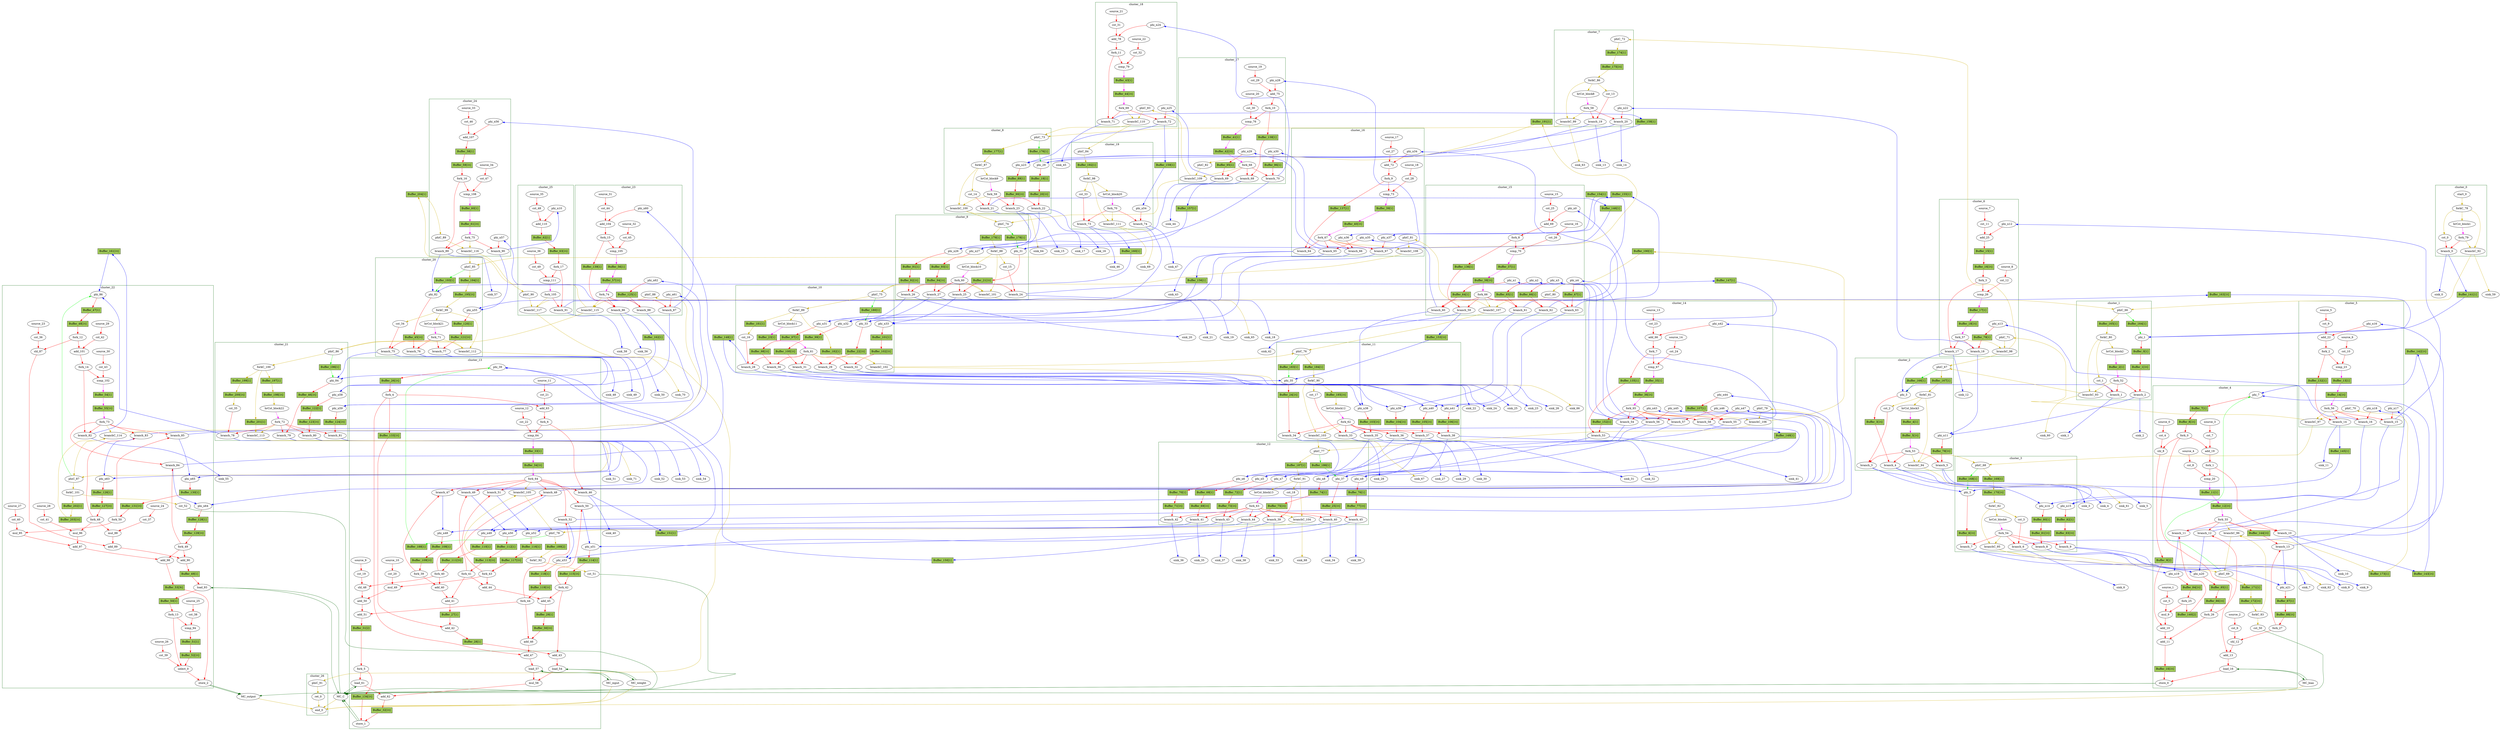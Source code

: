 Digraph G {
	splines=spline;
	subgraph cluster_cluster_6 {
	color = "darkgreen";
label = "cluster_6";
		"cst_11" [type="Constant", in="in1:1", out="out1:1", bbID=7, value="0x00000001"];
		"add_25" [type="Operator", in="in1:4 in2:4 ", out="out1:4 ", bbID=7, II=1, delay=2.287, latency=0, op="add_op"];
		"cst_12" [type="Constant", in="in1:4", out="out1:4", bbID=7, value="0x0000000A"];
		"icmp_26" [type="Operator", in="in1:4 in2:4 ", out="out1:1 ", bbID=7, II=1, delay=1.907, latency=0, op="icmp_ult_op"];
		"phi_n12" [type="Merge", in="in1:4 ", out="out1:4", bbID=7, delay=0.0];
		"phi_n13" [type="Merge", in="in1:3 ", out="out1:3", bbID=7, delay=0.0];
		"fork_3" [type="Fork", in="in1:4", out="out1:4 out2:4 ", bbID=7];
		"branch_17" [type="Branch", in="in1:4 in2?:1", out="out1+:4 out2-:4", bbID=7];
		"branch_18" [type="Branch", in="in1:3 in2?:1", out="out1+:3 out2-:3", bbID=7];
		"fork_57" [type="Fork", in="in1:1", out="out1:1 out2:1 out3:1 ", bbID=7];
		"phiC_71" [type="Merge", in="in1:0 ", out="out1:0", bbID=7, delay=0.0];
		"branchC_98" [type="Branch", in="in1:0 in2?:1", out="out1+:0 out2-:0", bbID=7];
		"source_7" [type="Source", out="out1:1", bbID=7];
		"source_8" [type="Source", out="out1:4", bbID=7];
		"Buffer_15" [type="Buffer", in="in1:32", out="out1:32", bbID=3, slots=1, transparent=false, label="Buffer_15[1]", shape="box", style="filled", fillcolor="darkolivegreen3", height=0.4];
		"Buffer_16" [type="Buffer", in="in1:32", out="out1:32", bbID=3, slots=1, transparent=true, label="Buffer_16[1t]", shape="box", style="filled", fillcolor="darkolivegreen3", height=0.4];
		"Buffer_17" [type="Buffer", in="in1:32", out="out1:32", bbID=3, slots=1, transparent=false, label="Buffer_17[1]", shape="box", style="filled", fillcolor="darkolivegreen3", height=0.4];
		"Buffer_18" [type="Buffer", in="in1:32", out="out1:32", bbID=3, slots=1, transparent=true, label="Buffer_18[1t]", shape="box", style="filled", fillcolor="darkolivegreen3", height=0.4];
		"Buffer_79" [type="Buffer", in="in1:32", out="out1:32", bbID=3, slots=1, transparent=false, label="Buffer_79[1]", shape="box", style="filled", fillcolor="darkolivegreen3", height=0.4];
	}
	subgraph cluster_cluster_5 {
	color = "darkgreen";
label = "cluster_5";
		"cst_9" [type="Constant", in="in1:1", out="out1:1", bbID=6, value="0x00000001"];
		"add_22" [type="Operator", in="in1:4 in2:4 ", out="out1:4 ", bbID=6, II=1, delay=2.287, latency=0, op="add_op"];
		"cst_10" [type="Constant", in="in1:4", out="out1:4", bbID=6, value="0x0000000A"];
		"icmp_23" [type="Operator", in="in1:4 in2:4 ", out="out1:1 ", bbID=6, II=1, delay=1.907, latency=0, op="icmp_ult_op"];
		"phi_n16" [type="Merge", in="in1:4 ", out="out1:4", bbID=6, delay=0.0];
		"phi_n17" [type="Merge", in="in1:4 ", out="out1:4", bbID=6, delay=0.0];
		"phi_n18" [type="Merge", in="in1:3 ", out="out1:3", bbID=6, delay=0.0];
		"fork_2" [type="Fork", in="in1:4", out="out1:4 out2:4 ", bbID=6];
		"branch_14" [type="Branch", in="in1:4 in2?:1", out="out1+:4 out2-:4", bbID=6];
		"branch_15" [type="Branch", in="in1:4 in2?:1", out="out1+:4 out2-:4", bbID=6];
		"branch_16" [type="Branch", in="in1:3 in2?:1", out="out1+:3 out2-:3", bbID=6];
		"fork_56" [type="Fork", in="in1:1", out="out1:1 out2:1 out3:1 out4:1 ", bbID=6];
		"phiC_70" [type="Merge", in="in1:0 ", out="out1:0", bbID=6, delay=0.0];
		"branchC_97" [type="Branch", in="in1:0 in2?:1", out="out1+:0 out2-:0", bbID=6];
		"source_5" [type="Source", out="out1:1", bbID=6];
		"source_6" [type="Source", out="out1:4", bbID=6];
		"Buffer_13" [type="Buffer", in="in1:32", out="out1:32", bbID=3, slots=1, transparent=false, label="Buffer_13[1]", shape="box", style="filled", fillcolor="darkolivegreen3", height=0.4];
		"Buffer_14" [type="Buffer", in="in1:32", out="out1:32", bbID=3, slots=1, transparent=true, label="Buffer_14[1t]", shape="box", style="filled", fillcolor="darkolivegreen3", height=0.4];
		"Buffer_132" [type="Buffer", in="in1:32", out="out1:32", bbID=3, slots=1, transparent=false, label="Buffer_132[1]", shape="box", style="filled", fillcolor="darkolivegreen3", height=0.4];
	}
	subgraph cluster_cluster_4 {
	color = "darkgreen";
label = "cluster_4";
		"phi_7" [type="Mux", in="in1?:1 in2:2 in3:2 ", out="out1:2", bbID=5, delay=1.397];
		"cst_4" [type="Constant", in="in1:1", out="out1:1", bbID=5, value="0x00000001"];
		"shl_8" [type="Operator", in="in1:3 in2:3 ", out="out1:3 ", bbID=5, II=1, delay=0.0, latency=0, op="shl_op"];
		"cst_5" [type="Constant", in="in1:4", out="out1:4", bbID=5, value="0x0000000A"];
		"mul_9" [type="Operator", in="in1:8 in2:8 ", out="out1:8 ", bbID=5, II=1, delay=0.0, latency=4, op="mul_op"];
		"add_10" [type="Operator", in="in1:9 in2:9 ", out="out1:9 ", bbID=5, II=1, delay=2.287, latency=0, op="add_op"];
		"add_11" [type="Operator", in="in1:10 in2:10 ", out="out1:10 ", bbID=5, II=1, delay=2.287, latency=0, op="add_op"];
		"cst_6" [type="Constant", in="in1:1", out="out1:1", bbID=5, value="0x00000001"];
		"shl_12" [type="Operator", in="in1:4 in2:4 ", out="out1:4 ", bbID=5, II=1, delay=0.0, latency=0, op="shl_op"];
		"add_13" [type="Operator", in="in1:5 in2:5 ", out="out1:5 ", bbID=5, II=1, delay=2.287, latency=0, op="add_op"];
		"load_16" [type="Operator", in="in1:32 in2:5 ", out="out1:32 out2:5 ", bbID=5, II=1, delay=1.412, latency=2, op="mc_load_op", portId=0];
		"store_0" [type="Operator", in="in1:32 in2:10 ", out="out1:32 out2:10 ", bbID=5, II=1, delay=0.672, latency=0, op="mc_store_op", portId=0];
		"cst_7" [type="Constant", in="in1:1", out="out1:1", bbID=5, value="0x00000001"];
		"add_19" [type="Operator", in="in1:2 in2:2 ", out="out1:2 ", bbID=5, II=1, delay=2.287, latency=0, op="add_op"];
		"cst_8" [type="Constant", in="in1:2", out="out1:2", bbID=5, value="0x00000002"];
		"icmp_20" [type="Operator", in="in1:2 in2:2 ", out="out1:1 ", bbID=5, II=1, delay=1.907, latency=0, op="icmp_ult_op"];
		"phi_n19" [type="Merge", in="in1:4 in2:4 ", out="out1:4", bbID=5, delay=1.397];
		"phi_n20" [type="Merge", in="in1:4 in2:4 ", out="out1:4", bbID=5, delay=1.397];
		"phi_n21" [type="Merge", in="in1:3 in2:3 ", out="out1:3", bbID=5, delay=1.397];
		"fork_0" [type="Fork", in="in1:2", out="out1:2 out2:2 out3:2 ", bbID=5];
		"fork_1" [type="Fork", in="in1:2", out="out1:2 out2:2 ", bbID=5];
		"fork_25" [type="Fork", in="in1:4", out="out1:4 out2:4 ", bbID=5];
		"fork_26" [type="Fork", in="in1:4", out="out1:4 out2:4 ", bbID=5];
		"fork_27" [type="Fork", in="in1:3", out="out1:3 out2:3 ", bbID=5];
		"branch_10" [type="Branch", in="in1:2 in2?:1", out="out1+:2 out2-:2", bbID=5];
		"branch_11" [type="Branch", in="in1:4 in2?:1", out="out1+:4 out2-:4", bbID=5];
		"branch_12" [type="Branch", in="in1:4 in2?:1", out="out1+:4 out2-:4", bbID=5];
		"branch_13" [type="Branch", in="in1:3 in2?:1", out="out1+:3 out2-:3", bbID=5];
		"fork_55" [type="Fork", in="in1:1", out="out1:1 out2:1 out3:1 out4:1 out5:1 ", bbID=5];
		"cst_50" [type="Constant", in="in1:1", out="out1:1", bbID=5, value="0x00000001"];
		"phiC_69" [type="CntrlMerge", in="in1:0 in2:0 ", out="out1:0 out2?:1", bbID=5, delay=0.0];
		"forkC_83" [type="Fork", in="in1:0", out="out1:0 out2:0 ", bbID=5];
		"branchC_96" [type="Branch", in="in1:0 in2?:1", out="out1+:0 out2-:0", bbID=5];
		"source_0" [type="Source", out="out1:1", bbID=5];
		"source_1" [type="Source", out="out1:4", bbID=5];
		"source_2" [type="Source", out="out1:1", bbID=5];
		"source_3" [type="Source", out="out1:1", bbID=5];
		"source_4" [type="Source", out="out1:2", bbID=5];
		"Buffer_7" [type="Buffer", in="in1:32", out="out1:32", bbID=3, slots=1, transparent=false, label="Buffer_7[1]", shape="box", style="filled", fillcolor="darkolivegreen3", height=0.4];
		"Buffer_8" [type="Buffer", in="in1:32", out="out1:32", bbID=3, slots=1, transparent=true, label="Buffer_8[1t]", shape="box", style="filled", fillcolor="darkolivegreen3", height=0.4];
		"Buffer_9" [type="Buffer", in="in1:32", out="out1:32", bbID=3, slots=2, transparent=false, label="Buffer_9[2]", shape="box", style="filled", fillcolor="darkolivegreen3", height=0.4];
		"Buffer_10" [type="Buffer", in="in1:32", out="out1:32", bbID=3, slots=1, transparent=true, label="Buffer_10[1t]", shape="box", style="filled", fillcolor="darkolivegreen3", height=0.4];
		"Buffer_11" [type="Buffer", in="in1:32", out="out1:32", bbID=3, slots=1, transparent=false, label="Buffer_11[1]", shape="box", style="filled", fillcolor="darkolivegreen3", height=0.4];
		"Buffer_12" [type="Buffer", in="in1:32", out="out1:32", bbID=3, slots=1, transparent=true, label="Buffer_12[1t]", shape="box", style="filled", fillcolor="darkolivegreen3", height=0.4];
		"Buffer_84" [type="Buffer", in="in1:32", out="out1:32", bbID=3, slots=1, transparent=true, label="Buffer_84[1t]", shape="box", style="filled", fillcolor="darkolivegreen3", height=0.4];
		"Buffer_85" [type="Buffer", in="in1:32", out="out1:32", bbID=3, slots=1, transparent=false, label="Buffer_85[1]", shape="box", style="filled", fillcolor="darkolivegreen3", height=0.4];
		"Buffer_86" [type="Buffer", in="in1:32", out="out1:32", bbID=3, slots=1, transparent=true, label="Buffer_86[1t]", shape="box", style="filled", fillcolor="darkolivegreen3", height=0.4];
		"Buffer_87" [type="Buffer", in="in1:32", out="out1:32", bbID=3, slots=1, transparent=false, label="Buffer_87[1]", shape="box", style="filled", fillcolor="darkolivegreen3", height=0.4];
		"Buffer_88" [type="Buffer", in="in1:32", out="out1:32", bbID=3, slots=1, transparent=true, label="Buffer_88[1t]", shape="box", style="filled", fillcolor="darkolivegreen3", height=0.4];
		"Buffer_140" [type="Buffer", in="in1:32", out="out1:32", bbID=3, slots=2, transparent=false, label="Buffer_140[2]", shape="box", style="filled", fillcolor="darkolivegreen3", height=0.4];
		"Buffer_144" [type="Buffer", in="in1:32", out="out1:32", bbID=3, slots=1, transparent=true, label="Buffer_144[1t]", shape="box", style="filled", fillcolor="darkolivegreen3", height=0.4];
		"Buffer_171" [type="Buffer", in="in1:32", out="out1:32", bbID=3, slots=1, transparent=false, label="Buffer_171[1]", shape="box", style="filled", fillcolor="darkolivegreen3", height=0.4];
		"Buffer_172" [type="Buffer", in="in1:32", out="out1:32", bbID=3, slots=1, transparent=true, label="Buffer_172[1t]", shape="box", style="filled", fillcolor="darkolivegreen3", height=0.4];
	}
	subgraph cluster_cluster_14 {
	color = "darkgreen";
label = "cluster_14";
		"cst_23" [type="Constant", in="in1:1", out="out1:1", bbID=15, value="0x00000001"];
		"add_66" [type="Operator", in="in1:3 in2:3 ", out="out1:3 ", bbID=15, II=1, delay=2.287, latency=0, op="add_op"];
		"cst_24" [type="Constant", in="in1:3", out="out1:3", bbID=15, value="0x00000004"];
		"icmp_67" [type="Operator", in="in1:3 in2:3 ", out="out1:1 ", bbID=15, II=1, delay=1.907, latency=0, op="icmp_ult_op"];
		"phi_n42" [type="Merge", in="in1:3 ", out="out1:3", bbID=15, delay=0.0];
		"phi_n43" [type="Merge", in="in1:3 ", out="out1:3", bbID=15, delay=0.0];
		"phi_n44" [type="Merge", in="in1:2 ", out="out1:2", bbID=15, delay=0.0];
		"phi_n45" [type="Merge", in="in1:4 ", out="out1:4", bbID=15, delay=0.0];
		"phi_n46" [type="Merge", in="in1:4 ", out="out1:4", bbID=15, delay=0.0];
		"phi_n47" [type="Merge", in="in1:4 ", out="out1:4", bbID=15, delay=0.0];
		"fork_7" [type="Fork", in="in1:3", out="out1:3 out2:3 ", bbID=15];
		"branch_53" [type="Branch", in="in1:3 in2?:1", out="out1+:3 out2-:3", bbID=15];
		"branch_54" [type="Branch", in="in1:3 in2?:1", out="out1+:3 out2-:3", bbID=15];
		"branch_55" [type="Branch", in="in1:2 in2?:1", out="out1+:2 out2-:2", bbID=15];
		"branch_56" [type="Branch", in="in1:4 in2?:1", out="out1+:4 out2-:4", bbID=15];
		"branch_57" [type="Branch", in="in1:4 in2?:1", out="out1+:4 out2-:4", bbID=15];
		"branch_58" [type="Branch", in="in1:4 in2?:1", out="out1+:4 out2-:4", bbID=15];
		"fork_65" [type="Fork", in="in1:1", out="out1:1 out2:1 out3:1 out4:1 out5:1 out6:1 out7:1 ", bbID=15];
		"phiC_79" [type="Merge", in="in1:0 ", out="out1:0", bbID=15, delay=0.0];
		"branchC_106" [type="Branch", in="in1:0 in2?:1", out="out1+:0 out2-:0", bbID=15];
		"source_13" [type="Source", out="out1:1", bbID=15];
		"source_14" [type="Source", out="out1:3", bbID=15];
		"Buffer_35" [type="Buffer", in="in1:32", out="out1:32", bbID=3, slots=1, transparent=false, label="Buffer_35[1]", shape="box", style="filled", fillcolor="darkolivegreen3", height=0.4];
		"Buffer_36" [type="Buffer", in="in1:32", out="out1:32", bbID=3, slots=1, transparent=true, label="Buffer_36[1t]", shape="box", style="filled", fillcolor="darkolivegreen3", height=0.4];
		"Buffer_107" [type="Buffer", in="in1:32", out="out1:32", bbID=3, slots=1, transparent=false, label="Buffer_107[1]", shape="box", style="filled", fillcolor="darkolivegreen3", height=0.4];
		"Buffer_135" [type="Buffer", in="in1:32", out="out1:32", bbID=3, slots=1, transparent=false, label="Buffer_135[1]", shape="box", style="filled", fillcolor="darkolivegreen3", height=0.4];
		"Buffer_152" [type="Buffer", in="in1:32", out="out1:32", bbID=3, slots=1, transparent=false, label="Buffer_152[1]", shape="box", style="filled", fillcolor="darkolivegreen3", height=0.4];
	}
	subgraph cluster_cluster_3 {
	color = "darkgreen";
label = "cluster_3";
		"phi_5" [type="Mux", in="in1?:1 in2:4 in3:4 ", out="out1:4", bbID=4, delay=1.397];
		"brCst_block4" [type="Constant", in="in1:1", out="out1:1", bbID=4, value="0x1"];
		"cst_3" [type="Constant", in="in1:1", out="out1:1", bbID=4, value="0x00000000"];
		"phi_n14" [type="Merge", in="in1:4 in2:4 ", out="out1:4", bbID=4, delay=1.397];
		"phi_n15" [type="Merge", in="in1:3 in2:3 ", out="out1:3", bbID=4, delay=1.397];
		"branch_6" [type="Branch", in="in1:1 in2?:1", out="out1+:1 out2-:1", bbID=4];
		"branch_7" [type="Branch", in="in1:4 in2?:1", out="out1+:4 out2-:4", bbID=4];
		"branch_8" [type="Branch", in="in1:4 in2?:1", out="out1+:4 out2-:4", bbID=4];
		"branch_9" [type="Branch", in="in1:3 in2?:1", out="out1+:3 out2-:3", bbID=4];
		"fork_54" [type="Fork", in="in1:1", out="out1:1 out2:1 out3:1 out4:1 out5:1 ", bbID=4];
		"phiC_68" [type="CntrlMerge", in="in1:0 in2:0 ", out="out1:0 out2?:1", bbID=4, delay=0.0];
		"forkC_82" [type="Fork", in="in1:0", out="out1:0 out2:0 out3:0 ", bbID=4];
		"branchC_95" [type="Branch", in="in1:0 in2?:1", out="out1+:0 out2-:0", bbID=4];
		"Buffer_6" [type="Buffer", in="in1:32", out="out1:32", bbID=3, slots=1, transparent=true, label="Buffer_6[1t]", shape="box", style="filled", fillcolor="darkolivegreen3", height=0.4];
		"Buffer_80" [type="Buffer", in="in1:32", out="out1:32", bbID=3, slots=1, transparent=false, label="Buffer_80[1]", shape="box", style="filled", fillcolor="darkolivegreen3", height=0.4];
		"Buffer_81" [type="Buffer", in="in1:32", out="out1:32", bbID=3, slots=1, transparent=true, label="Buffer_81[1t]", shape="box", style="filled", fillcolor="darkolivegreen3", height=0.4];
		"Buffer_82" [type="Buffer", in="in1:32", out="out1:32", bbID=3, slots=1, transparent=false, label="Buffer_82[1]", shape="box", style="filled", fillcolor="darkolivegreen3", height=0.4];
		"Buffer_83" [type="Buffer", in="in1:32", out="out1:32", bbID=3, slots=1, transparent=true, label="Buffer_83[1t]", shape="box", style="filled", fillcolor="darkolivegreen3", height=0.4];
		"Buffer_168" [type="Buffer", in="in1:32", out="out1:32", bbID=3, slots=1, transparent=false, label="Buffer_168[1]", shape="box", style="filled", fillcolor="darkolivegreen3", height=0.4];
		"Buffer_169" [type="Buffer", in="in1:32", out="out1:32", bbID=3, slots=1, transparent=false, label="Buffer_169[1]", shape="box", style="filled", fillcolor="darkolivegreen3", height=0.4];
		"Buffer_170" [type="Buffer", in="in1:32", out="out1:32", bbID=3, slots=1, transparent=true, label="Buffer_170[1t]", shape="box", style="filled", fillcolor="darkolivegreen3", height=0.4];
	}
	subgraph cluster_cluster_2 {
	color = "darkgreen";
label = "cluster_2";
		"phi_3" [type="Mux", in="in1?:1 in2:4 in3:4 ", out="out1:4", bbID=3, delay=1.397];
		"brCst_block3" [type="Constant", in="in1:1", out="out1:1", bbID=3, value="0x1"];
		"cst_2" [type="Constant", in="in1:1", out="out1:1", bbID=3, value="0x00000000"];
		"phi_n11" [type="Merge", in="in1:3 in2:3 ", out="out1:3", bbID=3, delay=1.397];
		"branch_3" [type="Branch", in="in1:1 in2?:1", out="out1+:1 out2-:1", bbID=3];
		"branch_4" [type="Branch", in="in1:4 in2?:1", out="out1+:4 out2-:4", bbID=3];
		"branch_5" [type="Branch", in="in1:3 in2?:1", out="out1+:3 out2-:3", bbID=3];
		"fork_53" [type="Fork", in="in1:1", out="out1:1 out2:1 out3:1 out4:1 ", bbID=3];
		"phiC_67" [type="CntrlMerge", in="in1:0 in2:0 ", out="out1:0 out2?:1", bbID=3, delay=0.0];
		"forkC_81" [type="Fork", in="in1:0", out="out1:0 out2:0 out3:0 ", bbID=3];
		"branchC_94" [type="Branch", in="in1:0 in2?:1", out="out1+:0 out2-:0", bbID=3];
		"Buffer_3" [type="Buffer", in="in1:32", out="out1:32", bbID=3, slots=1, transparent=true, label="Buffer_3[1t]", shape="box", style="filled", fillcolor="darkolivegreen3", height=0.4];
		"Buffer_4" [type="Buffer", in="in1:32", out="out1:32", bbID=3, slots=1, transparent=false, label="Buffer_4[1]", shape="box", style="filled", fillcolor="darkolivegreen3", height=0.4];
		"Buffer_5" [type="Buffer", in="in1:32", out="out1:32", bbID=3, slots=1, transparent=true, label="Buffer_5[1t]", shape="box", style="filled", fillcolor="darkolivegreen3", height=0.4];
		"Buffer_78" [type="Buffer", in="in1:32", out="out1:32", bbID=3, slots=1, transparent=true, label="Buffer_78[1t]", shape="box", style="filled", fillcolor="darkolivegreen3", height=0.4];
		"Buffer_166" [type="Buffer", in="in1:32", out="out1:32", bbID=3, slots=1, transparent=false, label="Buffer_166[1]", shape="box", style="filled", fillcolor="darkolivegreen3", height=0.4];
		"Buffer_167" [type="Buffer", in="in1:32", out="out1:32", bbID=3, slots=1, transparent=false, label="Buffer_167[1]", shape="box", style="filled", fillcolor="darkolivegreen3", height=0.4];
	}
	subgraph cluster_cluster_1 {
	color = "darkgreen";
label = "cluster_1";
		"phi_1" [type="Mux", in="in1?:1 in2:3 in3:3 ", out="out1:3", bbID=2, delay=1.397];
		"brCst_block2" [type="Constant", in="in1:1", out="out1:1", bbID=2, value="0x1"];
		"cst_1" [type="Constant", in="in1:1", out="out1:1", bbID=2, value="0x00000000"];
		"branch_1" [type="Branch", in="in1:1 in2?:1", out="out1+:1 out2-:1", bbID=2];
		"branch_2" [type="Branch", in="in1:3 in2?:1", out="out1+:3 out2-:3", bbID=2];
		"fork_52" [type="Fork", in="in1:1", out="out1:1 out2:1 out3:1 ", bbID=2];
		"phiC_66" [type="CntrlMerge", in="in1:0 in2:0 ", out="out1:0 out2?:1", bbID=2, delay=0.0];
		"forkC_80" [type="Fork", in="in1:0", out="out1:0 out2:0 out3:0 ", bbID=2];
		"branchC_93" [type="Branch", in="in1:0 in2?:1", out="out1+:0 out2-:0", bbID=2];
		"Buffer_0" [type="Buffer", in="in1:32", out="out1:32", bbID=3, slots=1, transparent=false, label="Buffer_0[1]", shape="box", style="filled", fillcolor="darkolivegreen3", height=0.4];
		"Buffer_1" [type="Buffer", in="in1:32", out="out1:32", bbID=3, slots=1, transparent=true, label="Buffer_1[1t]", shape="box", style="filled", fillcolor="darkolivegreen3", height=0.4];
		"Buffer_2" [type="Buffer", in="in1:32", out="out1:32", bbID=3, slots=1, transparent=false, label="Buffer_2[1]", shape="box", style="filled", fillcolor="darkolivegreen3", height=0.4];
		"Buffer_164" [type="Buffer", in="in1:32", out="out1:32", bbID=3, slots=1, transparent=false, label="Buffer_164[1]", shape="box", style="filled", fillcolor="darkolivegreen3", height=0.4];
		"Buffer_165" [type="Buffer", in="in1:32", out="out1:32", bbID=3, slots=1, transparent=false, label="Buffer_165[1]", shape="box", style="filled", fillcolor="darkolivegreen3", height=0.4];
	}
	subgraph cluster_cluster_0 {
	color = "darkgreen";
label = "cluster_0";
		"brCst_block1" [type="Constant", in="in1:1", out="out1:1", bbID=1, value="0x1"];
		"cst_0" [type="Constant", in="in1:1", out="out1:1", bbID=1, value="0x00000000"];
		"branch_0" [type="Branch", in="in1:1 in2?:1", out="out1+:1 out2-:1", bbID=1];
		"start_0" [type="Entry", in="in1:0", out="out1:0", bbID=1, control="true"];
		"forkC_78" [type="Fork", in="in1:0", out="out1:0 out2:0 out3:0 ", bbID=1];
		"branchC_92" [type="Branch", in="in1:0 in2?:1", out="out1+:0 out2-:0", bbID=1];
		"fork_79" [type="Fork", in="in1:1", out="out1:1 out2:1 ", bbID=1];
	}
	subgraph cluster_cluster_26 {
	color = "darkgreen";
label = "cluster_26";
		"ret_0" [type="Operator", in="in1:0 ", out="out1:0 ", bbID=27, II=1, delay=0.0, latency=0, op="ret_op"];
		"end_0" [type="Exit", in="in1:0*e in2:0*e in3:0*e in4:0*e in5:0*e in6:0 ", out="out1:0", bbID=0];
		"phiC_91" [type="Merge", in="in1:0 ", out="out1:0", bbID=27, delay=0.0];
	}
	subgraph cluster_cluster_25 {
	color = "darkgreen";
label = "cluster_25";
		"cst_48" [type="Constant", in="in1:1", out="out1:1", bbID=26, value="0x00000001"];
		"add_110" [type="Operator", in="in1:3 in2:3 ", out="out1:3 ", bbID=26, II=1, delay=2.287, latency=0, op="add_op"];
		"cst_49" [type="Constant", in="in1:3", out="out1:3", bbID=26, value="0x00000005"];
		"icmp_111" [type="Operator", in="in1:3 in2:3 ", out="out1:1 ", bbID=26, II=1, delay=1.907, latency=0, op="icmp_ult_op"];
		"phi_n10" [type="Merge", in="in1:3 ", out="out1:3", bbID=26, delay=0.0];
		"fork_17" [type="Fork", in="in1:3", out="out1:3 out2:3 ", bbID=26];
		"branch_91" [type="Branch", in="in1:3 in2?:1", out="out1+:3 out2-:3", bbID=26];
		"phiC_90" [type="Merge", in="in1:0 ", out="out1:0", bbID=26, delay=0.0];
		"branchC_117" [type="Branch", in="in1:0 in2?:1", out="out1+:0 out2-:0", bbID=26];
		"fork_105" [type="Fork", in="in1:1", out="out1:1 out2:1 ", bbID=26];
		"source_35" [type="Source", out="out1:1", bbID=26];
		"source_36" [type="Source", out="out1:3", bbID=26];
		"Buffer_62" [type="Buffer", in="in1:32", out="out1:32", bbID=3, slots=1, transparent=false, label="Buffer_62[1]", shape="box", style="filled", fillcolor="darkolivegreen3", height=0.4];
		"Buffer_63" [type="Buffer", in="in1:32", out="out1:32", bbID=3, slots=1, transparent=true, label="Buffer_63[1t]", shape="box", style="filled", fillcolor="darkolivegreen3", height=0.4];
	}
	subgraph cluster_cluster_13 {
	color = "darkgreen";
label = "cluster_13";
		"phi_39" [type="Mux", in="in1?:1 in2:3 in3:3 ", out="out1:3", bbID=14, delay=1.397];
		"add_40" [type="Operator", in="in1:4 in2:4 ", out="out1:4 ", bbID=14, II=1, delay=2.287, latency=0, op="add_op"];
		"add_41" [type="Operator", in="in1:5 in2:5 ", out="out1:5 ", bbID=14, II=1, delay=2.287, latency=0, op="add_op"];
		"add_42" [type="Operator", in="in1:6 in2:6 ", out="out1:6 ", bbID=14, II=1, delay=2.287, latency=0, op="add_op"];
		"add_43" [type="Operator", in="in1:7 in2:7 ", out="out1:7 ", bbID=14, II=1, delay=2.287, latency=0, op="add_op"];
		"add_44" [type="Operator", in="in1:5 in2:5 ", out="out1:5 ", bbID=14, II=1, delay=2.287, latency=0, op="add_op"];
		"add_45" [type="Operator", in="in1:6 in2:6 ", out="out1:6 ", bbID=14, II=1, delay=2.287, latency=0, op="add_op"];
		"add_46" [type="Operator", in="in1:7 in2:7 ", out="out1:7 ", bbID=14, II=1, delay=2.287, latency=0, op="add_op"];
		"add_47" [type="Operator", in="in1:8 in2:8 ", out="out1:8 ", bbID=14, II=1, delay=2.287, latency=0, op="add_op"];
		"cst_19" [type="Constant", in="in1:1", out="out1:1", bbID=14, value="0x00000001"];
		"shl_48" [type="Operator", in="in1:3 in2:3 ", out="out1:3 ", bbID=14, II=1, delay=0.0, latency=0, op="shl_op"];
		"cst_20" [type="Constant", in="in1:4", out="out1:4", bbID=14, value="0x0000000A"];
		"mul_49" [type="Operator", in="in1:8 in2:8 ", out="out1:8 ", bbID=14, II=1, delay=0.0, latency=4, op="mul_op"];
		"add_50" [type="Operator", in="in1:9 in2:9 ", out="out1:9 ", bbID=14, II=1, delay=2.287, latency=0, op="add_op"];
		"add_51" [type="Operator", in="in1:10 in2:10 ", out="out1:10 ", bbID=14, II=1, delay=2.287, latency=0, op="add_op"];
		"load_54" [type="Operator", in="in1:32 in2:7 ", out="out1:32 out2:7 ", bbID=14, II=1, delay=1.412, latency=2, op="mc_load_op", portId=0];
		"load_57" [type="Operator", in="in1:32 in2:8 ", out="out1:32 out2:8 ", bbID=14, II=1, delay=1.412, latency=2, op="mc_load_op", portId=0];
		"mul_58" [type="Operator", in="in1:32 in2:32 ", out="out1:32 ", bbID=14, II=1, delay=0.0, latency=4, op="mul_op"];
		"load_61" [type="Operator", in="in1:32 in2:10 ", out="out1:32 out2:10 ", bbID=14, II=1, delay=1.412, latency=2, op="mc_load_op", portId=0];
		"add_62" [type="Operator", in="in1:32 in2:32 ", out="out1:32 ", bbID=14, II=1, delay=2.287, latency=0, op="add_op"];
		"store_1" [type="Operator", in="in1:32 in2:10 ", out="out1:32 out2:10 ", bbID=14, II=1, delay=0.672, latency=0, op="mc_store_op", portId=1];
		"cst_21" [type="Constant", in="in1:1", out="out1:1", bbID=14, value="0x00000001"];
		"add_63" [type="Operator", in="in1:3 in2:3 ", out="out1:3 ", bbID=14, II=1, delay=2.287, latency=0, op="add_op"];
		"cst_22" [type="Constant", in="in1:3", out="out1:3", bbID=14, value="0x00000004"];
		"icmp_64" [type="Operator", in="in1:3 in2:3 ", out="out1:1 ", bbID=14, II=1, delay=1.907, latency=0, op="icmp_ult_op"];
		"phi_n48" [type="Merge", in="in1:3 in2:3 ", out="out1:3", bbID=14, delay=1.397];
		"phi_n49" [type="Merge", in="in1:2 in2:2 ", out="out1:2", bbID=14, delay=1.397];
		"phi_n50" [type="Merge", in="in1:4 in2:4 ", out="out1:4", bbID=14, delay=1.397];
		"phi_n51" [type="Merge", in="in1:3 in2:3 ", out="out1:3", bbID=14, delay=1.397];
		"phi_n52" [type="Merge", in="in1:4 in2:4 ", out="out1:4", bbID=14, delay=1.397];
		"phi_n53" [type="Merge", in="in1:4 in2:4 ", out="out1:4", bbID=14, delay=1.397];
		"fork_4" [type="Fork", in="in1:3", out="out1:3 out2:3 out3:3 ", bbID=14];
		"fork_5" [type="Fork", in="in1:10", out="out1:10 out2:10 ", bbID=14];
		"fork_6" [type="Fork", in="in1:3", out="out1:3 out2:3 ", bbID=14];
		"fork_39" [type="Fork", in="in1:3", out="out1:3 out2:3 ", bbID=14];
		"fork_40" [type="Fork", in="in1:2", out="out1:2 out2:2 out3:2 ", bbID=14];
		"fork_41" [type="Fork", in="in1:4", out="out1:4 out2:4 out3:4 ", bbID=14];
		"fork_42" [type="Fork", in="in1:3", out="out1:3 out2:3 out3:3 ", bbID=14];
		"fork_43" [type="Fork", in="in1:4", out="out1:4 out2:4 out3:4 ", bbID=14];
		"fork_44" [type="Fork", in="in1:4", out="out1:4 out2:4 out3:4 ", bbID=14];
		"branch_46" [type="Branch", in="in1:3 in2?:1", out="out1+:3 out2-:3", bbID=14];
		"branch_47" [type="Branch", in="in1:3 in2?:1", out="out1+:3 out2-:3", bbID=14];
		"branch_48" [type="Branch", in="in1:2 in2?:1", out="out1+:2 out2-:2", bbID=14];
		"branch_49" [type="Branch", in="in1:4 in2?:1", out="out1+:4 out2-:4", bbID=14];
		"branch_50" [type="Branch", in="in1:3 in2?:1", out="out1+:3 out2-:3", bbID=14];
		"branch_51" [type="Branch", in="in1:4 in2?:1", out="out1+:4 out2-:4", bbID=14];
		"branch_52" [type="Branch", in="in1:4 in2?:1", out="out1+:4 out2-:4", bbID=14];
		"fork_64" [type="Fork", in="in1:1", out="out1:1 out2:1 out3:1 out4:1 out5:1 out6:1 out7:1 out8:1 ", bbID=14];
		"cst_51" [type="Constant", in="in1:1", out="out1:1", bbID=14, value="0x00000001"];
		"phiC_78" [type="CntrlMerge", in="in1:0 in2:0 ", out="out1:0 out2?:1", bbID=14, delay=0.0];
		"forkC_92" [type="Fork", in="in1:0", out="out1:0 out2:0 ", bbID=14];
		"branchC_105" [type="Branch", in="in1:0 in2?:1", out="out1+:0 out2-:0", bbID=14];
		"source_9" [type="Source", out="out1:1", bbID=14];
		"source_10" [type="Source", out="out1:4", bbID=14];
		"source_11" [type="Source", out="out1:1", bbID=14];
		"source_12" [type="Source", out="out1:3", bbID=14];
		"Buffer_26" [type="Buffer", in="in1:32", out="out1:32", bbID=3, slots=1, transparent=true, label="Buffer_26[1t]", shape="box", style="filled", fillcolor="darkolivegreen3", height=0.4];
		"Buffer_27" [type="Buffer", in="in1:32", out="out1:32", bbID=3, slots=1, transparent=false, label="Buffer_27[1]", shape="box", style="filled", fillcolor="darkolivegreen3", height=0.4];
		"Buffer_28" [type="Buffer", in="in1:32", out="out1:32", bbID=3, slots=1, transparent=false, label="Buffer_28[1]", shape="box", style="filled", fillcolor="darkolivegreen3", height=0.4];
		"Buffer_29" [type="Buffer", in="in1:32", out="out1:32", bbID=3, slots=1, transparent=false, label="Buffer_29[1]", shape="box", style="filled", fillcolor="darkolivegreen3", height=0.4];
		"Buffer_30" [type="Buffer", in="in1:32", out="out1:32", bbID=3, slots=1, transparent=true, label="Buffer_30[1t]", shape="box", style="filled", fillcolor="darkolivegreen3", height=0.4];
		"Buffer_31" [type="Buffer", in="in1:32", out="out1:32", bbID=3, slots=2, transparent=false, label="Buffer_31[2]", shape="box", style="filled", fillcolor="darkolivegreen3", height=0.4];
		"Buffer_32" [type="Buffer", in="in1:32", out="out1:32", bbID=3, slots=1, transparent=true, label="Buffer_32[1t]", shape="box", style="filled", fillcolor="darkolivegreen3", height=0.4];
		"Buffer_33" [type="Buffer", in="in1:32", out="out1:32", bbID=3, slots=1, transparent=false, label="Buffer_33[1]", shape="box", style="filled", fillcolor="darkolivegreen3", height=0.4];
		"Buffer_34" [type="Buffer", in="in1:32", out="out1:32", bbID=3, slots=1, transparent=true, label="Buffer_34[1t]", shape="box", style="filled", fillcolor="darkolivegreen3", height=0.4];
		"Buffer_108" [type="Buffer", in="in1:32", out="out1:32", bbID=3, slots=1, transparent=false, label="Buffer_108[1]", shape="box", style="filled", fillcolor="darkolivegreen3", height=0.4];
		"Buffer_109" [type="Buffer", in="in1:32", out="out1:32", bbID=3, slots=1, transparent=true, label="Buffer_109[1t]", shape="box", style="filled", fillcolor="darkolivegreen3", height=0.4];
		"Buffer_110" [type="Buffer", in="in1:32", out="out1:32", bbID=3, slots=1, transparent=false, label="Buffer_110[1]", shape="box", style="filled", fillcolor="darkolivegreen3", height=0.4];
		"Buffer_111" [type="Buffer", in="in1:32", out="out1:32", bbID=3, slots=1, transparent=true, label="Buffer_111[1t]", shape="box", style="filled", fillcolor="darkolivegreen3", height=0.4];
		"Buffer_112" [type="Buffer", in="in1:32", out="out1:32", bbID=3, slots=1, transparent=false, label="Buffer_112[1]", shape="box", style="filled", fillcolor="darkolivegreen3", height=0.4];
		"Buffer_113" [type="Buffer", in="in1:32", out="out1:32", bbID=3, slots=1, transparent=true, label="Buffer_113[1t]", shape="box", style="filled", fillcolor="darkolivegreen3", height=0.4];
		"Buffer_114" [type="Buffer", in="in1:32", out="out1:32", bbID=3, slots=1, transparent=false, label="Buffer_114[1]", shape="box", style="filled", fillcolor="darkolivegreen3", height=0.4];
		"Buffer_115" [type="Buffer", in="in1:32", out="out1:32", bbID=3, slots=1, transparent=true, label="Buffer_115[1t]", shape="box", style="filled", fillcolor="darkolivegreen3", height=0.4];
		"Buffer_116" [type="Buffer", in="in1:32", out="out1:32", bbID=3, slots=1, transparent=false, label="Buffer_116[1]", shape="box", style="filled", fillcolor="darkolivegreen3", height=0.4];
		"Buffer_117" [type="Buffer", in="in1:32", out="out1:32", bbID=3, slots=1, transparent=true, label="Buffer_117[1t]", shape="box", style="filled", fillcolor="darkolivegreen3", height=0.4];
		"Buffer_118" [type="Buffer", in="in1:32", out="out1:32", bbID=3, slots=1, transparent=false, label="Buffer_118[1]", shape="box", style="filled", fillcolor="darkolivegreen3", height=0.4];
		"Buffer_119" [type="Buffer", in="in1:32", out="out1:32", bbID=3, slots=1, transparent=true, label="Buffer_119[1t]", shape="box", style="filled", fillcolor="darkolivegreen3", height=0.4];
		"Buffer_133" [type="Buffer", in="in1:32", out="out1:32", bbID=3, slots=1, transparent=true, label="Buffer_133[1t]", shape="box", style="filled", fillcolor="darkolivegreen3", height=0.4];
		"Buffer_134" [type="Buffer", in="in1:32", out="out1:32", bbID=3, slots=1, transparent=true, label="Buffer_134[1t]", shape="box", style="filled", fillcolor="darkolivegreen3", height=0.4];
		"Buffer_188" [type="Buffer", in="in1:32", out="out1:32", bbID=3, slots=1, transparent=false, label="Buffer_188[1]", shape="box", style="filled", fillcolor="darkolivegreen3", height=0.4];
		"Buffer_189" [type="Buffer", in="in1:32", out="out1:32", bbID=3, slots=2, transparent=false, label="Buffer_189[2]", shape="box", style="filled", fillcolor="darkolivegreen3", height=0.4];
	}
	subgraph cluster_cluster_12 {
	color = "darkgreen";
label = "cluster_12";
		"phi_37" [type="Mux", in="in1?:1 in2:3 in3:3 ", out="out1:3", bbID=13, delay=1.397];
		"brCst_block13" [type="Constant", in="in1:1", out="out1:1", bbID=13, value="0x1"];
		"cst_18" [type="Constant", in="in1:1", out="out1:1", bbID=13, value="0x00000000"];
		"phi_n5" [type="Merge", in="in1:3 in2:3 ", out="out1:3", bbID=13, delay=1.397];
		"phi_n6" [type="Merge", in="in1:2 in2:2 ", out="out1:2", bbID=13, delay=1.397];
		"phi_n7" [type="Merge", in="in1:4 in2:4 ", out="out1:4", bbID=13, delay=1.397];
		"phi_n8" [type="Merge", in="in1:4 in2:4 ", out="out1:4", bbID=13, delay=1.397];
		"phi_n9" [type="Merge", in="in1:4 in2:4 ", out="out1:4", bbID=13, delay=1.397];
		"branch_39" [type="Branch", in="in1:1 in2?:1", out="out1+:1 out2-:1", bbID=13];
		"branch_40" [type="Branch", in="in1:3 in2?:1", out="out1+:3 out2-:3", bbID=13];
		"branch_41" [type="Branch", in="in1:3 in2?:1", out="out1+:3 out2-:3", bbID=13];
		"branch_42" [type="Branch", in="in1:2 in2?:1", out="out1+:2 out2-:2", bbID=13];
		"branch_43" [type="Branch", in="in1:4 in2?:1", out="out1+:4 out2-:4", bbID=13];
		"branch_44" [type="Branch", in="in1:4 in2?:1", out="out1+:4 out2-:4", bbID=13];
		"branch_45" [type="Branch", in="in1:4 in2?:1", out="out1+:4 out2-:4", bbID=13];
		"fork_63" [type="Fork", in="in1:1", out="out1:1 out2:1 out3:1 out4:1 out5:1 out6:1 out7:1 out8:1 ", bbID=13];
		"phiC_77" [type="CntrlMerge", in="in1:0 in2:0 ", out="out1:0 out2?:1", bbID=13, delay=0.0];
		"forkC_91" [type="Fork", in="in1:0", out="out1:0 out2:0 out3:0 ", bbID=13];
		"branchC_104" [type="Branch", in="in1:0 in2?:1", out="out1+:0 out2-:0", bbID=13];
		"Buffer_25" [type="Buffer", in="in1:32", out="out1:32", bbID=3, slots=1, transparent=true, label="Buffer_25[1t]", shape="box", style="filled", fillcolor="darkolivegreen3", height=0.4];
		"Buffer_68" [type="Buffer", in="in1:32", out="out1:32", bbID=3, slots=1, transparent=false, label="Buffer_68[1]", shape="box", style="filled", fillcolor="darkolivegreen3", height=0.4];
		"Buffer_69" [type="Buffer", in="in1:32", out="out1:32", bbID=3, slots=1, transparent=true, label="Buffer_69[1t]", shape="box", style="filled", fillcolor="darkolivegreen3", height=0.4];
		"Buffer_70" [type="Buffer", in="in1:32", out="out1:32", bbID=3, slots=1, transparent=false, label="Buffer_70[1]", shape="box", style="filled", fillcolor="darkolivegreen3", height=0.4];
		"Buffer_71" [type="Buffer", in="in1:32", out="out1:32", bbID=3, slots=1, transparent=true, label="Buffer_71[1t]", shape="box", style="filled", fillcolor="darkolivegreen3", height=0.4];
		"Buffer_72" [type="Buffer", in="in1:32", out="out1:32", bbID=3, slots=1, transparent=false, label="Buffer_72[1]", shape="box", style="filled", fillcolor="darkolivegreen3", height=0.4];
		"Buffer_73" [type="Buffer", in="in1:32", out="out1:32", bbID=3, slots=1, transparent=true, label="Buffer_73[1t]", shape="box", style="filled", fillcolor="darkolivegreen3", height=0.4];
		"Buffer_74" [type="Buffer", in="in1:32", out="out1:32", bbID=3, slots=1, transparent=false, label="Buffer_74[1]", shape="box", style="filled", fillcolor="darkolivegreen3", height=0.4];
		"Buffer_75" [type="Buffer", in="in1:32", out="out1:32", bbID=3, slots=1, transparent=true, label="Buffer_75[1t]", shape="box", style="filled", fillcolor="darkolivegreen3", height=0.4];
		"Buffer_76" [type="Buffer", in="in1:32", out="out1:32", bbID=3, slots=1, transparent=false, label="Buffer_76[1]", shape="box", style="filled", fillcolor="darkolivegreen3", height=0.4];
		"Buffer_77" [type="Buffer", in="in1:32", out="out1:32", bbID=3, slots=1, transparent=true, label="Buffer_77[1t]", shape="box", style="filled", fillcolor="darkolivegreen3", height=0.4];
		"Buffer_186" [type="Buffer", in="in1:32", out="out1:32", bbID=3, slots=1, transparent=false, label="Buffer_186[1]", shape="box", style="filled", fillcolor="darkolivegreen3", height=0.4];
		"Buffer_187" [type="Buffer", in="in1:32", out="out1:32", bbID=3, slots=1, transparent=false, label="Buffer_187[1]", shape="box", style="filled", fillcolor="darkolivegreen3", height=0.4];
	}
	subgraph cluster_cluster_11 {
	color = "darkgreen";
label = "cluster_11";
		"phi_35" [type="Mux", in="in1?:1 in2:2 in3:2 ", out="out1:2", bbID=12, delay=1.397];
		"brCst_block12" [type="Constant", in="in1:1", out="out1:1", bbID=12, value="0x1"];
		"cst_17" [type="Constant", in="in1:1", out="out1:1", bbID=12, value="0x00000000"];
		"phi_n38" [type="Merge", in="in1:3 in2:3 ", out="out1:3", bbID=12, delay=1.397];
		"phi_n39" [type="Merge", in="in1:4 in2:4 ", out="out1:4", bbID=12, delay=1.397];
		"phi_n40" [type="Merge", in="in1:4 in2:4 ", out="out1:4", bbID=12, delay=1.397];
		"phi_n41" [type="Merge", in="in1:4 in2:4 ", out="out1:4", bbID=12, delay=1.397];
		"branch_33" [type="Branch", in="in1:1 in2?:1", out="out1+:1 out2-:1", bbID=12];
		"branch_34" [type="Branch", in="in1:2 in2?:1", out="out1+:2 out2-:2", bbID=12];
		"branch_35" [type="Branch", in="in1:3 in2?:1", out="out1+:3 out2-:3", bbID=12];
		"branch_36" [type="Branch", in="in1:4 in2?:1", out="out1+:4 out2-:4", bbID=12];
		"branch_37" [type="Branch", in="in1:4 in2?:1", out="out1+:4 out2-:4", bbID=12];
		"branch_38" [type="Branch", in="in1:4 in2?:1", out="out1+:4 out2-:4", bbID=12];
		"fork_62" [type="Fork", in="in1:1", out="out1:1 out2:1 out3:1 out4:1 out5:1 out6:1 out7:1 ", bbID=12];
		"phiC_76" [type="CntrlMerge", in="in1:0 in2:0 ", out="out1:0 out2?:1", bbID=12, delay=0.0];
		"forkC_90" [type="Fork", in="in1:0", out="out1:0 out2:0 out3:0 ", bbID=12];
		"branchC_103" [type="Branch", in="in1:0 in2?:1", out="out1+:0 out2-:0", bbID=12];
		"Buffer_24" [type="Buffer", in="in1:32", out="out1:32", bbID=3, slots=1, transparent=true, label="Buffer_24[1t]", shape="box", style="filled", fillcolor="darkolivegreen3", height=0.4];
		"Buffer_103" [type="Buffer", in="in1:32", out="out1:32", bbID=3, slots=1, transparent=true, label="Buffer_103[1t]", shape="box", style="filled", fillcolor="darkolivegreen3", height=0.4];
		"Buffer_104" [type="Buffer", in="in1:32", out="out1:32", bbID=3, slots=1, transparent=true, label="Buffer_104[1t]", shape="box", style="filled", fillcolor="darkolivegreen3", height=0.4];
		"Buffer_105" [type="Buffer", in="in1:32", out="out1:32", bbID=3, slots=1, transparent=true, label="Buffer_105[1t]", shape="box", style="filled", fillcolor="darkolivegreen3", height=0.4];
		"Buffer_106" [type="Buffer", in="in1:32", out="out1:32", bbID=3, slots=1, transparent=true, label="Buffer_106[1t]", shape="box", style="filled", fillcolor="darkolivegreen3", height=0.4];
		"Buffer_183" [type="Buffer", in="in1:32", out="out1:32", bbID=3, slots=1, transparent=false, label="Buffer_183[1]", shape="box", style="filled", fillcolor="darkolivegreen3", height=0.4];
		"Buffer_184" [type="Buffer", in="in1:32", out="out1:32", bbID=3, slots=1, transparent=false, label="Buffer_184[1]", shape="box", style="filled", fillcolor="darkolivegreen3", height=0.4];
		"Buffer_185" [type="Buffer", in="in1:32", out="out1:32", bbID=3, slots=1, transparent=true, label="Buffer_185[1t]", shape="box", style="filled", fillcolor="darkolivegreen3", height=0.4];
	}
	subgraph cluster_cluster_16 {
	color = "darkgreen";
label = "cluster_16";
		"cst_27" [type="Constant", in="in1:1", out="out1:1", bbID=17, value="0x00000001"];
		"add_72" [type="Operator", in="in1:4 in2:4 ", out="out1:4 ", bbID=17, II=1, delay=2.287, latency=0, op="add_op"];
		"cst_28" [type="Constant", in="in1:4", out="out1:4", bbID=17, value="0x0000000A"];
		"icmp_73" [type="Operator", in="in1:4 in2:4 ", out="out1:1 ", bbID=17, II=1, delay=1.907, latency=0, op="icmp_ult_op"];
		"phi_n34" [type="Merge", in="in1:4 ", out="out1:4", bbID=17, delay=0.0];
		"phi_n35" [type="Merge", in="in1:3 ", out="out1:3", bbID=17, delay=0.0];
		"phi_n36" [type="Merge", in="in1:4 ", out="out1:4", bbID=17, delay=0.0];
		"phi_n37" [type="Merge", in="in1:4 ", out="out1:4", bbID=17, delay=0.0];
		"fork_9" [type="Fork", in="in1:4", out="out1:4 out2:4 ", bbID=17];
		"branch_64" [type="Branch", in="in1:4 in2?:1", out="out1+:4 out2-:4", bbID=17];
		"branch_65" [type="Branch", in="in1:3 in2?:1", out="out1+:3 out2-:3", bbID=17];
		"branch_66" [type="Branch", in="in1:4 in2?:1", out="out1+:4 out2-:4", bbID=17];
		"branch_67" [type="Branch", in="in1:4 in2?:1", out="out1+:4 out2-:4", bbID=17];
		"fork_67" [type="Fork", in="in1:1", out="out1:1 out2:1 out3:1 out4:1 out5:1 ", bbID=17];
		"phiC_81" [type="Merge", in="in1:0 ", out="out1:0", bbID=17, delay=0.0];
		"branchC_108" [type="Branch", in="in1:0 in2?:1", out="out1+:0 out2-:0", bbID=17];
		"source_17" [type="Source", out="out1:1", bbID=17];
		"source_18" [type="Source", out="out1:4", bbID=17];
		"Buffer_39" [type="Buffer", in="in1:32", out="out1:32", bbID=3, slots=1, transparent=false, label="Buffer_39[1]", shape="box", style="filled", fillcolor="darkolivegreen3", height=0.4];
		"Buffer_40" [type="Buffer", in="in1:32", out="out1:32", bbID=3, slots=1, transparent=true, label="Buffer_40[1t]", shape="box", style="filled", fillcolor="darkolivegreen3", height=0.4];
		"Buffer_137" [type="Buffer", in="in1:32", out="out1:32", bbID=3, slots=1, transparent=false, label="Buffer_137[1]", shape="box", style="filled", fillcolor="darkolivegreen3", height=0.4];
	}
	subgraph cluster_cluster_15 {
	color = "darkgreen";
label = "cluster_15";
		"cst_25" [type="Constant", in="in1:1", out="out1:1", bbID=16, value="0x00000001"];
		"add_69" [type="Operator", in="in1:2 in2:2 ", out="out1:2 ", bbID=16, II=1, delay=2.287, latency=0, op="add_op"];
		"cst_26" [type="Constant", in="in1:2", out="out1:2", bbID=16, value="0x00000002"];
		"icmp_70" [type="Operator", in="in1:2 in2:2 ", out="out1:1 ", bbID=16, II=1, delay=1.907, latency=0, op="icmp_ult_op"];
		"phi_n0" [type="Merge", in="in1:2 ", out="out1:2", bbID=16, delay=0.0];
		"phi_n1" [type="Merge", in="in1:3 ", out="out1:3", bbID=16, delay=0.0];
		"phi_n2" [type="Merge", in="in1:4 ", out="out1:4", bbID=16, delay=0.0];
		"phi_n3" [type="Merge", in="in1:4 ", out="out1:4", bbID=16, delay=0.0];
		"phi_n4" [type="Merge", in="in1:4 ", out="out1:4", bbID=16, delay=0.0];
		"fork_8" [type="Fork", in="in1:2", out="out1:2 out2:2 ", bbID=16];
		"branch_59" [type="Branch", in="in1:2 in2?:1", out="out1+:2 out2-:2", bbID=16];
		"branch_60" [type="Branch", in="in1:3 in2?:1", out="out1+:3 out2-:3", bbID=16];
		"branch_61" [type="Branch", in="in1:4 in2?:1", out="out1+:4 out2-:4", bbID=16];
		"branch_62" [type="Branch", in="in1:4 in2?:1", out="out1+:4 out2-:4", bbID=16];
		"branch_63" [type="Branch", in="in1:4 in2?:1", out="out1+:4 out2-:4", bbID=16];
		"fork_66" [type="Fork", in="in1:1", out="out1:1 out2:1 out3:1 out4:1 out5:1 out6:1 ", bbID=16];
		"phiC_80" [type="Merge", in="in1:0 ", out="out1:0", bbID=16, delay=0.0];
		"branchC_107" [type="Branch", in="in1:0 in2?:1", out="out1+:0 out2-:0", bbID=16];
		"source_15" [type="Source", out="out1:1", bbID=16];
		"source_16" [type="Source", out="out1:2", bbID=16];
		"Buffer_37" [type="Buffer", in="in1:32", out="out1:32", bbID=3, slots=1, transparent=false, label="Buffer_37[1]", shape="box", style="filled", fillcolor="darkolivegreen3", height=0.4];
		"Buffer_38" [type="Buffer", in="in1:32", out="out1:32", bbID=3, slots=1, transparent=true, label="Buffer_38[1t]", shape="box", style="filled", fillcolor="darkolivegreen3", height=0.4];
		"Buffer_64" [type="Buffer", in="in1:32", out="out1:32", bbID=3, slots=1, transparent=false, label="Buffer_64[1]", shape="box", style="filled", fillcolor="darkolivegreen3", height=0.4];
		"Buffer_65" [type="Buffer", in="in1:32", out="out1:32", bbID=3, slots=1, transparent=false, label="Buffer_65[1]", shape="box", style="filled", fillcolor="darkolivegreen3", height=0.4];
		"Buffer_66" [type="Buffer", in="in1:32", out="out1:32", bbID=3, slots=1, transparent=false, label="Buffer_66[1]", shape="box", style="filled", fillcolor="darkolivegreen3", height=0.4];
		"Buffer_67" [type="Buffer", in="in1:32", out="out1:32", bbID=3, slots=1, transparent=false, label="Buffer_67[1]", shape="box", style="filled", fillcolor="darkolivegreen3", height=0.4];
		"Buffer_136" [type="Buffer", in="in1:32", out="out1:32", bbID=3, slots=1, transparent=false, label="Buffer_136[1]", shape="box", style="filled", fillcolor="darkolivegreen3", height=0.4];
	}
	subgraph cluster_cluster_24 {
	color = "darkgreen";
label = "cluster_24";
		"cst_46" [type="Constant", in="in1:1", out="out1:1", bbID=25, value="0x00000001"];
		"add_107" [type="Operator", in="in1:4 in2:4 ", out="out1:4 ", bbID=25, II=1, delay=2.287, latency=0, op="add_op"];
		"cst_47" [type="Constant", in="in1:4", out="out1:4", bbID=25, value="0x0000000A"];
		"icmp_108" [type="Operator", in="in1:4 in2:4 ", out="out1:1 ", bbID=25, II=1, delay=1.907, latency=0, op="icmp_ult_op"];
		"phi_n56" [type="Merge", in="in1:4 ", out="out1:4", bbID=25, delay=0.0];
		"phi_n57" [type="Merge", in="in1:3 ", out="out1:3", bbID=25, delay=0.0];
		"fork_16" [type="Fork", in="in1:4", out="out1:4 out2:4 ", bbID=25];
		"branch_89" [type="Branch", in="in1:4 in2?:1", out="out1+:4 out2-:4", bbID=25];
		"branch_90" [type="Branch", in="in1:3 in2?:1", out="out1+:3 out2-:3", bbID=25];
		"fork_75" [type="Fork", in="in1:1", out="out1:1 out2:1 out3:1 ", bbID=25];
		"phiC_89" [type="Merge", in="in1:0 ", out="out1:0", bbID=25, delay=0.0];
		"branchC_116" [type="Branch", in="in1:0 in2?:1", out="out1+:0 out2-:0", bbID=25];
		"source_33" [type="Source", out="out1:1", bbID=25];
		"source_34" [type="Source", out="out1:4", bbID=25];
		"Buffer_58" [type="Buffer", in="in1:32", out="out1:32", bbID=3, slots=1, transparent=false, label="Buffer_58[1]", shape="box", style="filled", fillcolor="darkolivegreen3", height=0.4];
		"Buffer_59" [type="Buffer", in="in1:32", out="out1:32", bbID=3, slots=1, transparent=true, label="Buffer_59[1t]", shape="box", style="filled", fillcolor="darkolivegreen3", height=0.4];
		"Buffer_60" [type="Buffer", in="in1:32", out="out1:32", bbID=3, slots=1, transparent=false, label="Buffer_60[1]", shape="box", style="filled", fillcolor="darkolivegreen3", height=0.4];
		"Buffer_61" [type="Buffer", in="in1:32", out="out1:32", bbID=3, slots=1, transparent=true, label="Buffer_61[1t]", shape="box", style="filled", fillcolor="darkolivegreen3", height=0.4];
	}
	subgraph cluster_cluster_10 {
	color = "darkgreen";
label = "cluster_10";
		"phi_33" [type="Mux", in="in1?:1 in2:4 in3:4 ", out="out1:4", bbID=11, delay=1.397];
		"brCst_block11" [type="Constant", in="in1:1", out="out1:1", bbID=11, value="0x1"];
		"cst_16" [type="Constant", in="in1:1", out="out1:1", bbID=11, value="0x00000000"];
		"phi_n31" [type="Merge", in="in1:3 in2:3 ", out="out1:3", bbID=11, delay=1.397];
		"phi_n32" [type="Merge", in="in1:4 in2:4 ", out="out1:4", bbID=11, delay=1.397];
		"phi_n33" [type="Merge", in="in1:4 in2:4 ", out="out1:4", bbID=11, delay=1.397];
		"branch_28" [type="Branch", in="in1:1 in2?:1", out="out1+:1 out2-:1", bbID=11];
		"branch_29" [type="Branch", in="in1:4 in2?:1", out="out1+:4 out2-:4", bbID=11];
		"branch_30" [type="Branch", in="in1:3 in2?:1", out="out1+:3 out2-:3", bbID=11];
		"branch_31" [type="Branch", in="in1:4 in2?:1", out="out1+:4 out2-:4", bbID=11];
		"branch_32" [type="Branch", in="in1:4 in2?:1", out="out1+:4 out2-:4", bbID=11];
		"fork_61" [type="Fork", in="in1:1", out="out1:1 out2:1 out3:1 out4:1 out5:1 out6:1 ", bbID=11];
		"phiC_75" [type="CntrlMerge", in="in1:0 in2:0 ", out="out1:0 out2?:1", bbID=11, delay=0.0];
		"forkC_89" [type="Fork", in="in1:0", out="out1:0 out2:0 out3:0 ", bbID=11];
		"branchC_102" [type="Branch", in="in1:0 in2?:1", out="out1+:0 out2-:0", bbID=11];
		"Buffer_22" [type="Buffer", in="in1:32", out="out1:32", bbID=3, slots=1, transparent=true, label="Buffer_22[1t]", shape="box", style="filled", fillcolor="darkolivegreen3", height=0.4];
		"Buffer_23" [type="Buffer", in="in1:32", out="out1:32", bbID=3, slots=1, transparent=false, label="Buffer_23[1]", shape="box", style="filled", fillcolor="darkolivegreen3", height=0.4];
		"Buffer_97" [type="Buffer", in="in1:32", out="out1:32", bbID=3, slots=1, transparent=false, label="Buffer_97[1]", shape="box", style="filled", fillcolor="darkolivegreen3", height=0.4];
		"Buffer_98" [type="Buffer", in="in1:32", out="out1:32", bbID=3, slots=1, transparent=true, label="Buffer_98[1t]", shape="box", style="filled", fillcolor="darkolivegreen3", height=0.4];
		"Buffer_99" [type="Buffer", in="in1:32", out="out1:32", bbID=3, slots=1, transparent=false, label="Buffer_99[1]", shape="box", style="filled", fillcolor="darkolivegreen3", height=0.4];
		"Buffer_100" [type="Buffer", in="in1:32", out="out1:32", bbID=3, slots=1, transparent=true, label="Buffer_100[1t]", shape="box", style="filled", fillcolor="darkolivegreen3", height=0.4];
		"Buffer_101" [type="Buffer", in="in1:32", out="out1:32", bbID=3, slots=1, transparent=false, label="Buffer_101[1]", shape="box", style="filled", fillcolor="darkolivegreen3", height=0.4];
		"Buffer_102" [type="Buffer", in="in1:32", out="out1:32", bbID=3, slots=1, transparent=true, label="Buffer_102[1t]", shape="box", style="filled", fillcolor="darkolivegreen3", height=0.4];
		"Buffer_180" [type="Buffer", in="in1:32", out="out1:32", bbID=3, slots=1, transparent=false, label="Buffer_180[1]", shape="box", style="filled", fillcolor="darkolivegreen3", height=0.4];
		"Buffer_181" [type="Buffer", in="in1:32", out="out1:32", bbID=3, slots=1, transparent=false, label="Buffer_181[1]", shape="box", style="filled", fillcolor="darkolivegreen3", height=0.4];
		"Buffer_182" [type="Buffer", in="in1:32", out="out1:32", bbID=3, slots=1, transparent=false, label="Buffer_182[1]", shape="box", style="filled", fillcolor="darkolivegreen3", height=0.4];
	}
	subgraph cluster_cluster_9 {
	color = "darkgreen";
label = "cluster_9";
		"phi_31" [type="Mux", in="in1?:1 in2:4 in3:4 ", out="out1:4", bbID=10, delay=1.397];
		"brCst_block10" [type="Constant", in="in1:1", out="out1:1", bbID=10, value="0x1"];
		"cst_15" [type="Constant", in="in1:1", out="out1:1", bbID=10, value="0x00000000"];
		"phi_n26" [type="Merge", in="in1:3 in2:3 ", out="out1:3", bbID=10, delay=1.397];
		"phi_n27" [type="Merge", in="in1:4 in2:4 ", out="out1:4", bbID=10, delay=1.397];
		"branch_24" [type="Branch", in="in1:1 in2?:1", out="out1+:1 out2-:1", bbID=10];
		"branch_25" [type="Branch", in="in1:4 in2?:1", out="out1+:4 out2-:4", bbID=10];
		"branch_26" [type="Branch", in="in1:3 in2?:1", out="out1+:3 out2-:3", bbID=10];
		"branch_27" [type="Branch", in="in1:4 in2?:1", out="out1+:4 out2-:4", bbID=10];
		"fork_60" [type="Fork", in="in1:1", out="out1:1 out2:1 out3:1 out4:1 out5:1 ", bbID=10];
		"phiC_74" [type="CntrlMerge", in="in1:0 in2:0 ", out="out1:0 out2?:1", bbID=10, delay=0.0];
		"forkC_88" [type="Fork", in="in1:0", out="out1:0 out2:0 out3:0 ", bbID=10];
		"branchC_101" [type="Branch", in="in1:0 in2?:1", out="out1+:0 out2-:0", bbID=10];
		"Buffer_21" [type="Buffer", in="in1:32", out="out1:32", bbID=3, slots=1, transparent=true, label="Buffer_21[1t]", shape="box", style="filled", fillcolor="darkolivegreen3", height=0.4];
		"Buffer_91" [type="Buffer", in="in1:32", out="out1:32", bbID=3, slots=1, transparent=false, label="Buffer_91[1]", shape="box", style="filled", fillcolor="darkolivegreen3", height=0.4];
		"Buffer_92" [type="Buffer", in="in1:32", out="out1:32", bbID=3, slots=1, transparent=true, label="Buffer_92[1t]", shape="box", style="filled", fillcolor="darkolivegreen3", height=0.4];
		"Buffer_93" [type="Buffer", in="in1:32", out="out1:32", bbID=3, slots=1, transparent=false, label="Buffer_93[1]", shape="box", style="filled", fillcolor="darkolivegreen3", height=0.4];
		"Buffer_94" [type="Buffer", in="in1:32", out="out1:32", bbID=3, slots=1, transparent=true, label="Buffer_94[1t]", shape="box", style="filled", fillcolor="darkolivegreen3", height=0.4];
		"Buffer_178" [type="Buffer", in="in1:32", out="out1:32", bbID=3, slots=1, transparent=false, label="Buffer_178[1]", shape="box", style="filled", fillcolor="darkolivegreen3", height=0.4];
		"Buffer_179" [type="Buffer", in="in1:32", out="out1:32", bbID=3, slots=1, transparent=false, label="Buffer_179[1]", shape="box", style="filled", fillcolor="darkolivegreen3", height=0.4];
	}
	subgraph cluster_cluster_8 {
	color = "darkgreen";
label = "cluster_8";
		"phi_29" [type="Mux", in="in1?:1 in2:4 in3:4 ", out="out1:4", bbID=9, delay=1.397];
		"brCst_block9" [type="Constant", in="in1:1", out="out1:1", bbID=9, value="0x1"];
		"cst_14" [type="Constant", in="in1:1", out="out1:1", bbID=9, value="0x00000000"];
		"phi_n23" [type="Merge", in="in1:3 in2:3 ", out="out1:3", bbID=9, delay=1.397];
		"branch_21" [type="Branch", in="in1:1 in2?:1", out="out1+:1 out2-:1", bbID=9];
		"branch_22" [type="Branch", in="in1:4 in2?:1", out="out1+:4 out2-:4", bbID=9];
		"branch_23" [type="Branch", in="in1:3 in2?:1", out="out1+:3 out2-:3", bbID=9];
		"fork_59" [type="Fork", in="in1:1", out="out1:1 out2:1 out3:1 out4:1 ", bbID=9];
		"phiC_73" [type="CntrlMerge", in="in1:0 in2:0 ", out="out1:0 out2?:1", bbID=9, delay=0.0];
		"forkC_87" [type="Fork", in="in1:0", out="out1:0 out2:0 out3:0 ", bbID=9];
		"branchC_100" [type="Branch", in="in1:0 in2?:1", out="out1+:0 out2-:0", bbID=9];
		"Buffer_19" [type="Buffer", in="in1:32", out="out1:32", bbID=3, slots=1, transparent=false, label="Buffer_19[1]", shape="box", style="filled", fillcolor="darkolivegreen3", height=0.4];
		"Buffer_20" [type="Buffer", in="in1:32", out="out1:32", bbID=3, slots=1, transparent=true, label="Buffer_20[1t]", shape="box", style="filled", fillcolor="darkolivegreen3", height=0.4];
		"Buffer_89" [type="Buffer", in="in1:32", out="out1:32", bbID=3, slots=1, transparent=false, label="Buffer_89[1]", shape="box", style="filled", fillcolor="darkolivegreen3", height=0.4];
		"Buffer_90" [type="Buffer", in="in1:32", out="out1:32", bbID=3, slots=1, transparent=true, label="Buffer_90[1t]", shape="box", style="filled", fillcolor="darkolivegreen3", height=0.4];
		"Buffer_176" [type="Buffer", in="in1:32", out="out1:32", bbID=3, slots=1, transparent=false, label="Buffer_176[1]", shape="box", style="filled", fillcolor="darkolivegreen3", height=0.4];
		"Buffer_177" [type="Buffer", in="in1:32", out="out1:32", bbID=3, slots=1, transparent=false, label="Buffer_177[1]", shape="box", style="filled", fillcolor="darkolivegreen3", height=0.4];
	}
	subgraph cluster_cluster_7 {
	color = "darkgreen";
label = "cluster_7";
		"brCst_block8" [type="Constant", in="in1:1", out="out1:1", bbID=8, value="0x1"];
		"cst_13" [type="Constant", in="in1:1", out="out1:1", bbID=8, value="0x00000000"];
		"phi_n22" [type="Merge", in="in1:3 ", out="out1:3", bbID=8, delay=0.0];
		"branch_19" [type="Branch", in="in1:1 in2?:1", out="out1+:1 out2-:1", bbID=8];
		"branch_20" [type="Branch", in="in1:3 in2?:1", out="out1+:3 out2-:3", bbID=8];
		"fork_58" [type="Fork", in="in1:1", out="out1:1 out2:1 out3:1 ", bbID=8];
		"phiC_72" [type="Merge", in="in1:0 ", out="out1:0", bbID=8, delay=0.0];
		"forkC_86" [type="Fork", in="in1:0", out="out1:0 out2:0 out3:0 ", bbID=8];
		"branchC_99" [type="Branch", in="in1:0 in2?:1", out="out1+:0 out2-:0", bbID=8];
		"Buffer_174" [type="Buffer", in="in1:32", out="out1:32", bbID=3, slots=1, transparent=false, label="Buffer_174[1]", shape="box", style="filled", fillcolor="darkolivegreen3", height=0.4];
		"Buffer_175" [type="Buffer", in="in1:32", out="out1:32", bbID=3, slots=1, transparent=true, label="Buffer_175[1t]", shape="box", style="filled", fillcolor="darkolivegreen3", height=0.4];
	}
	subgraph cluster_cluster_22 {
	color = "darkgreen";
label = "cluster_22";
		"phi_86" [type="Mux", in="in1?:1 in2:2 in3:2 ", out="out1:2", bbID=23, delay=1.397];
		"cst_36" [type="Constant", in="in1:1", out="out1:1", bbID=23, value="0x00000001"];
		"shl_87" [type="Operator", in="in1:3 in2:3 ", out="out1:3 ", bbID=23, II=1, delay=0.0, latency=0, op="shl_op"];
		"cst_37" [type="Constant", in="in1:4", out="out1:4", bbID=23, value="0x0000000A"];
		"mul_88" [type="Operator", in="in1:8 in2:8 ", out="out1:8 ", bbID=23, II=1, delay=0.0, latency=4, op="mul_op"];
		"add_89" [type="Operator", in="in1:9 in2:9 ", out="out1:9 ", bbID=23, II=1, delay=2.287, latency=0, op="add_op"];
		"add_90" [type="Operator", in="in1:10 in2:10 ", out="out1:10 ", bbID=23, II=1, delay=2.287, latency=0, op="add_op"];
		"load_93" [type="Operator", in="in1:32 in2:10 ", out="out1:32 out2:10 ", bbID=23, II=1, delay=1.412, latency=2, op="mc_load_op", portId=1];
		"cst_38" [type="Constant", in="in1:1", out="out1:1", bbID=23, value="0x00000000"];
		"icmp_94" [type="Operator", in="in1:32 in2:32 ", out="out1:1 ", bbID=23, II=1, delay=1.907, latency=0, op="icmp_sgt_op"];
		"cst_39" [type="Constant", in="in1:1", out="out1:1", bbID=23, value="0x00000000"];
		"select_0" [type="Operator", in="in1?:1 in2+:32 in3-:32 ", out="out1:32 ", bbID=23, II=1, delay=0.0, latency=0, op="select_op", trueFrac=0.2];
		"cst_40" [type="Constant", in="in1:3", out="out1:3", bbID=23, value="0x00000005"];
		"mul_95" [type="Operator", in="in1:6 in2:6 ", out="out1:6 ", bbID=23, II=1, delay=0.0, latency=4, op="mul_op"];
		"cst_41" [type="Constant", in="in1:4", out="out1:4", bbID=23, value="0x0000000A"];
		"mul_96" [type="Operator", in="in1:8 in2:8 ", out="out1:8 ", bbID=23, II=1, delay=0.0, latency=4, op="mul_op"];
		"add_97" [type="Operator", in="in1:9 in2:9 ", out="out1:9 ", bbID=23, II=1, delay=2.287, latency=0, op="add_op"];
		"add_98" [type="Operator", in="in1:10 in2:10 ", out="out1:10 ", bbID=23, II=1, delay=2.287, latency=0, op="add_op"];
		"store_2" [type="Operator", in="in1:32 in2:10 ", out="out1:32 out2:10 ", bbID=23, II=1, delay=0.672, latency=0, op="mc_store_op", portId=0];
		"cst_42" [type="Constant", in="in1:1", out="out1:1", bbID=23, value="0x00000001"];
		"add_101" [type="Operator", in="in1:2 in2:2 ", out="out1:2 ", bbID=23, II=1, delay=2.287, latency=0, op="add_op"];
		"cst_43" [type="Constant", in="in1:2", out="out1:2", bbID=23, value="0x00000002"];
		"icmp_102" [type="Operator", in="in1:2 in2:2 ", out="out1:1 ", bbID=23, II=1, delay=1.907, latency=0, op="icmp_ult_op"];
		"phi_n63" [type="Merge", in="in1:4 in2:4 ", out="out1:4", bbID=23, delay=1.397];
		"phi_n64" [type="Merge", in="in1:4 in2:4 ", out="out1:4", bbID=23, delay=1.397];
		"phi_n65" [type="Merge", in="in1:3 in2:3 ", out="out1:3", bbID=23, delay=1.397];
		"fork_12" [type="Fork", in="in1:2", out="out1:2 out2:2 ", bbID=23];
		"fork_13" [type="Fork", in="in1:32", out="out1:32 out2:32 ", bbID=23];
		"fork_14" [type="Fork", in="in1:2", out="out1:2 out2:2 ", bbID=23];
		"fork_48" [type="Fork", in="in1:4", out="out1:4 out2:4 out3:4 ", bbID=23];
		"fork_49" [type="Fork", in="in1:4", out="out1:4 out2:4 out3:4 ", bbID=23];
		"fork_50" [type="Fork", in="in1:3", out="out1:3 out2:3 ", bbID=23];
		"branch_82" [type="Branch", in="in1:2 in2?:1", out="out1+:2 out2-:2", bbID=23];
		"branch_83" [type="Branch", in="in1:4 in2?:1", out="out1+:4 out2-:4", bbID=23];
		"branch_84" [type="Branch", in="in1:4 in2?:1", out="out1+:4 out2-:4", bbID=23];
		"branch_85" [type="Branch", in="in1:3 in2?:1", out="out1+:3 out2-:3", bbID=23];
		"fork_73" [type="Fork", in="in1:1", out="out1:1 out2:1 out3:1 out4:1 out5:1 ", bbID=23];
		"cst_52" [type="Constant", in="in1:1", out="out1:1", bbID=23, value="0x00000001"];
		"phiC_87" [type="CntrlMerge", in="in1:0 in2:0 ", out="out1:0 out2?:1", bbID=23, delay=0.0];
		"forkC_101" [type="Fork", in="in1:0", out="out1:0 out2:0 ", bbID=23];
		"branchC_114" [type="Branch", in="in1:0 in2?:1", out="out1+:0 out2-:0", bbID=23];
		"source_23" [type="Source", out="out1:1", bbID=23];
		"source_24" [type="Source", out="out1:4", bbID=23];
		"source_25" [type="Source", out="out1:1", bbID=23];
		"source_26" [type="Source", out="out1:1", bbID=23];
		"source_27" [type="Source", out="out1:3", bbID=23];
		"source_28" [type="Source", out="out1:4", bbID=23];
		"source_29" [type="Source", out="out1:1", bbID=23];
		"source_30" [type="Source", out="out1:2", bbID=23];
		"Buffer_47" [type="Buffer", in="in1:32", out="out1:32", bbID=3, slots=1, transparent=false, label="Buffer_47[1]", shape="box", style="filled", fillcolor="darkolivegreen3", height=0.4];
		"Buffer_48" [type="Buffer", in="in1:32", out="out1:32", bbID=3, slots=1, transparent=true, label="Buffer_48[1t]", shape="box", style="filled", fillcolor="darkolivegreen3", height=0.4];
		"Buffer_49" [type="Buffer", in="in1:32", out="out1:32", bbID=3, slots=1, transparent=false, label="Buffer_49[1]", shape="box", style="filled", fillcolor="darkolivegreen3", height=0.4];
		"Buffer_50" [type="Buffer", in="in1:32", out="out1:32", bbID=3, slots=1, transparent=false, label="Buffer_50[1]", shape="box", style="filled", fillcolor="darkolivegreen3", height=0.4];
		"Buffer_51" [type="Buffer", in="in1:32", out="out1:32", bbID=3, slots=1, transparent=false, label="Buffer_51[1]", shape="box", style="filled", fillcolor="darkolivegreen3", height=0.4];
		"Buffer_52" [type="Buffer", in="in1:32", out="out1:32", bbID=3, slots=1, transparent=true, label="Buffer_52[1t]", shape="box", style="filled", fillcolor="darkolivegreen3", height=0.4];
		"Buffer_53" [type="Buffer", in="in1:32", out="out1:32", bbID=3, slots=3, transparent=true, label="Buffer_53[3t]", shape="box", style="filled", fillcolor="darkolivegreen3", height=0.4];
		"Buffer_54" [type="Buffer", in="in1:32", out="out1:32", bbID=3, slots=1, transparent=false, label="Buffer_54[1]", shape="box", style="filled", fillcolor="darkolivegreen3", height=0.4];
		"Buffer_55" [type="Buffer", in="in1:32", out="out1:32", bbID=3, slots=1, transparent=true, label="Buffer_55[1t]", shape="box", style="filled", fillcolor="darkolivegreen3", height=0.4];
		"Buffer_126" [type="Buffer", in="in1:32", out="out1:32", bbID=3, slots=1, transparent=false, label="Buffer_126[1]", shape="box", style="filled", fillcolor="darkolivegreen3", height=0.4];
		"Buffer_127" [type="Buffer", in="in1:32", out="out1:32", bbID=3, slots=1, transparent=true, label="Buffer_127[1t]", shape="box", style="filled", fillcolor="darkolivegreen3", height=0.4];
		"Buffer_128" [type="Buffer", in="in1:32", out="out1:32", bbID=3, slots=1, transparent=false, label="Buffer_128[1]", shape="box", style="filled", fillcolor="darkolivegreen3", height=0.4];
		"Buffer_129" [type="Buffer", in="in1:32", out="out1:32", bbID=3, slots=1, transparent=true, label="Buffer_129[1t]", shape="box", style="filled", fillcolor="darkolivegreen3", height=0.4];
		"Buffer_130" [type="Buffer", in="in1:32", out="out1:32", bbID=3, slots=1, transparent=false, label="Buffer_130[1]", shape="box", style="filled", fillcolor="darkolivegreen3", height=0.4];
		"Buffer_131" [type="Buffer", in="in1:32", out="out1:32", bbID=3, slots=1, transparent=true, label="Buffer_131[1t]", shape="box", style="filled", fillcolor="darkolivegreen3", height=0.4];
		"Buffer_202" [type="Buffer", in="in1:32", out="out1:32", bbID=3, slots=1, transparent=false, label="Buffer_202[1]", shape="box", style="filled", fillcolor="darkolivegreen3", height=0.4];
		"Buffer_203" [type="Buffer", in="in1:32", out="out1:32", bbID=3, slots=1, transparent=true, label="Buffer_203[1t]", shape="box", style="filled", fillcolor="darkolivegreen3", height=0.4];
	}
	subgraph cluster_cluster_21 {
	color = "darkgreen";
label = "cluster_21";
		"phi_84" [type="Mux", in="in1?:1 in2:4 in3:4 ", out="out1:4", bbID=22, delay=1.397];
		"brCst_block22" [type="Constant", in="in1:1", out="out1:1", bbID=22, value="0x1"];
		"cst_35" [type="Constant", in="in1:1", out="out1:1", bbID=22, value="0x00000000"];
		"phi_n58" [type="Merge", in="in1:4 in2:4 ", out="out1:4", bbID=22, delay=1.397];
		"phi_n59" [type="Merge", in="in1:3 in2:3 ", out="out1:3", bbID=22, delay=1.397];
		"branch_78" [type="Branch", in="in1:1 in2?:1", out="out1+:1 out2-:1", bbID=22];
		"branch_79" [type="Branch", in="in1:4 in2?:1", out="out1+:4 out2-:4", bbID=22];
		"branch_80" [type="Branch", in="in1:4 in2?:1", out="out1+:4 out2-:4", bbID=22];
		"branch_81" [type="Branch", in="in1:3 in2?:1", out="out1+:3 out2-:3", bbID=22];
		"fork_72" [type="Fork", in="in1:1", out="out1:1 out2:1 out3:1 out4:1 out5:1 ", bbID=22];
		"phiC_86" [type="CntrlMerge", in="in1:0 in2:0 ", out="out1:0 out2?:1", bbID=22, delay=0.0];
		"forkC_100" [type="Fork", in="in1:0", out="out1:0 out2:0 out3:0 ", bbID=22];
		"branchC_113" [type="Branch", in="in1:0 in2?:1", out="out1+:0 out2-:0", bbID=22];
		"Buffer_46" [type="Buffer", in="in1:32", out="out1:32", bbID=3, slots=1, transparent=true, label="Buffer_46[1t]", shape="box", style="filled", fillcolor="darkolivegreen3", height=0.4];
		"Buffer_122" [type="Buffer", in="in1:32", out="out1:32", bbID=3, slots=1, transparent=false, label="Buffer_122[1]", shape="box", style="filled", fillcolor="darkolivegreen3", height=0.4];
		"Buffer_123" [type="Buffer", in="in1:32", out="out1:32", bbID=3, slots=1, transparent=true, label="Buffer_123[1t]", shape="box", style="filled", fillcolor="darkolivegreen3", height=0.4];
		"Buffer_124" [type="Buffer", in="in1:32", out="out1:32", bbID=3, slots=1, transparent=true, label="Buffer_124[1t]", shape="box", style="filled", fillcolor="darkolivegreen3", height=0.4];
		"Buffer_196" [type="Buffer", in="in1:32", out="out1:32", bbID=3, slots=1, transparent=false, label="Buffer_196[1]", shape="box", style="filled", fillcolor="darkolivegreen3", height=0.4];
		"Buffer_197" [type="Buffer", in="in1:32", out="out1:32", bbID=3, slots=1, transparent=false, label="Buffer_197[1]", shape="box", style="filled", fillcolor="darkolivegreen3", height=0.4];
		"Buffer_198" [type="Buffer", in="in1:32", out="out1:32", bbID=3, slots=1, transparent=true, label="Buffer_198[1t]", shape="box", style="filled", fillcolor="darkolivegreen3", height=0.4];
		"Buffer_199" [type="Buffer", in="in1:32", out="out1:32", bbID=3, slots=1, transparent=false, label="Buffer_199[1]", shape="box", style="filled", fillcolor="darkolivegreen3", height=0.4];
		"Buffer_200" [type="Buffer", in="in1:32", out="out1:32", bbID=3, slots=1, transparent=true, label="Buffer_200[1t]", shape="box", style="filled", fillcolor="darkolivegreen3", height=0.4];
		"Buffer_201" [type="Buffer", in="in1:32", out="out1:32", bbID=3, slots=1, transparent=false, label="Buffer_201[1]", shape="box", style="filled", fillcolor="darkolivegreen3", height=0.4];
	}
	subgraph cluster_cluster_20 {
	color = "darkgreen";
label = "cluster_20";
		"phi_82" [type="Mux", in="in1?:1 in2:4 in3:4 ", out="out1:4", bbID=21, delay=1.397];
		"brCst_block21" [type="Constant", in="in1:1", out="out1:1", bbID=21, value="0x1"];
		"cst_34" [type="Constant", in="in1:1", out="out1:1", bbID=21, value="0x00000000"];
		"phi_n55" [type="Merge", in="in1:3 in2:3 ", out="out1:3", bbID=21, delay=1.397];
		"branch_75" [type="Branch", in="in1:1 in2?:1", out="out1+:1 out2-:1", bbID=21];
		"branch_76" [type="Branch", in="in1:4 in2?:1", out="out1+:4 out2-:4", bbID=21];
		"branch_77" [type="Branch", in="in1:3 in2?:1", out="out1+:3 out2-:3", bbID=21];
		"fork_71" [type="Fork", in="in1:1", out="out1:1 out2:1 out3:1 out4:1 ", bbID=21];
		"phiC_85" [type="CntrlMerge", in="in1:0 in2:0 ", out="out1:0 out2?:1", bbID=21, delay=0.0];
		"forkC_99" [type="Fork", in="in1:0", out="out1:0 out2:0 out3:0 ", bbID=21];
		"branchC_112" [type="Branch", in="in1:0 in2?:1", out="out1+:0 out2-:0", bbID=21];
		"Buffer_45" [type="Buffer", in="in1:32", out="out1:32", bbID=3, slots=1, transparent=true, label="Buffer_45[1t]", shape="box", style="filled", fillcolor="darkolivegreen3", height=0.4];
		"Buffer_120" [type="Buffer", in="in1:32", out="out1:32", bbID=3, slots=1, transparent=false, label="Buffer_120[1]", shape="box", style="filled", fillcolor="darkolivegreen3", height=0.4];
		"Buffer_121" [type="Buffer", in="in1:32", out="out1:32", bbID=3, slots=1, transparent=true, label="Buffer_121[1t]", shape="box", style="filled", fillcolor="darkolivegreen3", height=0.4];
		"Buffer_193" [type="Buffer", in="in1:32", out="out1:32", bbID=3, slots=1, transparent=false, label="Buffer_193[1]", shape="box", style="filled", fillcolor="darkolivegreen3", height=0.4];
		"Buffer_194" [type="Buffer", in="in1:32", out="out1:32", bbID=3, slots=1, transparent=false, label="Buffer_194[1]", shape="box", style="filled", fillcolor="darkolivegreen3", height=0.4];
		"Buffer_195" [type="Buffer", in="in1:32", out="out1:32", bbID=3, slots=1, transparent=true, label="Buffer_195[1t]", shape="box", style="filled", fillcolor="darkolivegreen3", height=0.4];
	}
	subgraph cluster_cluster_23 {
	color = "darkgreen";
label = "cluster_23";
		"cst_44" [type="Constant", in="in1:1", out="out1:1", bbID=24, value="0x00000001"];
		"add_104" [type="Operator", in="in1:4 in2:4 ", out="out1:4 ", bbID=24, II=1, delay=2.287, latency=0, op="add_op"];
		"cst_45" [type="Constant", in="in1:4", out="out1:4", bbID=24, value="0x0000000A"];
		"icmp_105" [type="Operator", in="in1:4 in2:4 ", out="out1:1 ", bbID=24, II=1, delay=1.907, latency=0, op="icmp_ult_op"];
		"phi_n60" [type="Merge", in="in1:4 ", out="out1:4", bbID=24, delay=0.0];
		"phi_n61" [type="Merge", in="in1:4 ", out="out1:4", bbID=24, delay=0.0];
		"phi_n62" [type="Merge", in="in1:3 ", out="out1:3", bbID=24, delay=0.0];
		"fork_15" [type="Fork", in="in1:4", out="out1:4 out2:4 ", bbID=24];
		"branch_86" [type="Branch", in="in1:4 in2?:1", out="out1+:4 out2-:4", bbID=24];
		"branch_87" [type="Branch", in="in1:4 in2?:1", out="out1+:4 out2-:4", bbID=24];
		"branch_88" [type="Branch", in="in1:3 in2?:1", out="out1+:3 out2-:3", bbID=24];
		"fork_74" [type="Fork", in="in1:1", out="out1:1 out2:1 out3:1 out4:1 ", bbID=24];
		"phiC_88" [type="Merge", in="in1:0 ", out="out1:0", bbID=24, delay=0.0];
		"branchC_115" [type="Branch", in="in1:0 in2?:1", out="out1+:0 out2-:0", bbID=24];
		"source_31" [type="Source", out="out1:1", bbID=24];
		"source_32" [type="Source", out="out1:4", bbID=24];
		"Buffer_56" [type="Buffer", in="in1:32", out="out1:32", bbID=3, slots=1, transparent=false, label="Buffer_56[1]", shape="box", style="filled", fillcolor="darkolivegreen3", height=0.4];
		"Buffer_57" [type="Buffer", in="in1:32", out="out1:32", bbID=3, slots=1, transparent=true, label="Buffer_57[1t]", shape="box", style="filled", fillcolor="darkolivegreen3", height=0.4];
		"Buffer_125" [type="Buffer", in="in1:32", out="out1:32", bbID=3, slots=1, transparent=false, label="Buffer_125[1]", shape="box", style="filled", fillcolor="darkolivegreen3", height=0.4];
		"Buffer_139" [type="Buffer", in="in1:32", out="out1:32", bbID=3, slots=1, transparent=false, label="Buffer_139[1]", shape="box", style="filled", fillcolor="darkolivegreen3", height=0.4];
	}
	subgraph cluster_cluster_19 {
	color = "darkgreen";
label = "cluster_19";
		"brCst_block20" [type="Constant", in="in1:1", out="out1:1", bbID=20, value="0x1"];
		"cst_33" [type="Constant", in="in1:1", out="out1:1", bbID=20, value="0x00000000"];
		"phi_n54" [type="Merge", in="in1:3 ", out="out1:3", bbID=20, delay=0.0];
		"branch_73" [type="Branch", in="in1:1 in2?:1", out="out1+:1 out2-:1", bbID=20];
		"branch_74" [type="Branch", in="in1:3 in2?:1", out="out1+:3 out2-:3", bbID=20];
		"fork_70" [type="Fork", in="in1:1", out="out1:1 out2:1 out3:1 ", bbID=20];
		"phiC_84" [type="Merge", in="in1:0 ", out="out1:0", bbID=20, delay=0.0];
		"forkC_98" [type="Fork", in="in1:0", out="out1:0 out2:0 out3:0 ", bbID=20];
		"branchC_111" [type="Branch", in="in1:0 in2?:1", out="out1+:0 out2-:0", bbID=20];
		"Buffer_192" [type="Buffer", in="in1:32", out="out1:32", bbID=3, slots=1, transparent=false, label="Buffer_192[1]", shape="box", style="filled", fillcolor="darkolivegreen3", height=0.4];
	}
	subgraph cluster_cluster_18 {
	color = "darkgreen";
label = "cluster_18";
		"cst_31" [type="Constant", in="in1:1", out="out1:1", bbID=19, value="0x00000001"];
		"add_78" [type="Operator", in="in1:4 in2:4 ", out="out1:4 ", bbID=19, II=1, delay=2.287, latency=0, op="add_op"];
		"cst_32" [type="Constant", in="in1:4", out="out1:4", bbID=19, value="0x0000000A"];
		"icmp_79" [type="Operator", in="in1:4 in2:4 ", out="out1:1 ", bbID=19, II=1, delay=1.907, latency=0, op="icmp_ult_op"];
		"phi_n24" [type="Merge", in="in1:4 ", out="out1:4", bbID=19, delay=0.0];
		"phi_n25" [type="Merge", in="in1:3 ", out="out1:3", bbID=19, delay=0.0];
		"fork_11" [type="Fork", in="in1:4", out="out1:4 out2:4 ", bbID=19];
		"branch_71" [type="Branch", in="in1:4 in2?:1", out="out1+:4 out2-:4", bbID=19];
		"branch_72" [type="Branch", in="in1:3 in2?:1", out="out1+:3 out2-:3", bbID=19];
		"fork_69" [type="Fork", in="in1:1", out="out1:1 out2:1 out3:1 ", bbID=19];
		"phiC_83" [type="Merge", in="in1:0 ", out="out1:0", bbID=19, delay=0.0];
		"branchC_110" [type="Branch", in="in1:0 in2?:1", out="out1+:0 out2-:0", bbID=19];
		"source_21" [type="Source", out="out1:1", bbID=19];
		"source_22" [type="Source", out="out1:4", bbID=19];
		"Buffer_43" [type="Buffer", in="in1:32", out="out1:32", bbID=3, slots=1, transparent=false, label="Buffer_43[1]", shape="box", style="filled", fillcolor="darkolivegreen3", height=0.4];
		"Buffer_44" [type="Buffer", in="in1:32", out="out1:32", bbID=3, slots=1, transparent=true, label="Buffer_44[1t]", shape="box", style="filled", fillcolor="darkolivegreen3", height=0.4];
	}
	subgraph cluster_cluster_17 {
	color = "darkgreen";
label = "cluster_17";
		"cst_29" [type="Constant", in="in1:1", out="out1:1", bbID=18, value="0x00000001"];
		"add_75" [type="Operator", in="in1:4 in2:4 ", out="out1:4 ", bbID=18, II=1, delay=2.287, latency=0, op="add_op"];
		"cst_30" [type="Constant", in="in1:4", out="out1:4", bbID=18, value="0x0000000A"];
		"icmp_76" [type="Operator", in="in1:4 in2:4 ", out="out1:1 ", bbID=18, II=1, delay=1.907, latency=0, op="icmp_ult_op"];
		"phi_n28" [type="Merge", in="in1:4 ", out="out1:4", bbID=18, delay=0.0];
		"phi_n29" [type="Merge", in="in1:3 ", out="out1:3", bbID=18, delay=0.0];
		"phi_n30" [type="Merge", in="in1:4 ", out="out1:4", bbID=18, delay=0.0];
		"fork_10" [type="Fork", in="in1:4", out="out1:4 out2:4 ", bbID=18];
		"branch_68" [type="Branch", in="in1:4 in2?:1", out="out1+:4 out2-:4", bbID=18];
		"branch_69" [type="Branch", in="in1:3 in2?:1", out="out1+:3 out2-:3", bbID=18];
		"branch_70" [type="Branch", in="in1:4 in2?:1", out="out1+:4 out2-:4", bbID=18];
		"fork_68" [type="Fork", in="in1:1", out="out1:1 out2:1 out3:1 out4:1 ", bbID=18];
		"phiC_82" [type="Merge", in="in1:0 ", out="out1:0", bbID=18, delay=0.0];
		"branchC_109" [type="Branch", in="in1:0 in2?:1", out="out1+:0 out2-:0", bbID=18];
		"source_19" [type="Source", out="out1:1", bbID=18];
		"source_20" [type="Source", out="out1:4", bbID=18];
		"Buffer_41" [type="Buffer", in="in1:32", out="out1:32", bbID=3, slots=1, transparent=false, label="Buffer_41[1]", shape="box", style="filled", fillcolor="darkolivegreen3", height=0.4];
		"Buffer_42" [type="Buffer", in="in1:32", out="out1:32", bbID=3, slots=1, transparent=true, label="Buffer_42[1t]", shape="box", style="filled", fillcolor="darkolivegreen3", height=0.4];
		"Buffer_95" [type="Buffer", in="in1:32", out="out1:32", bbID=3, slots=1, transparent=false, label="Buffer_95[1]", shape="box", style="filled", fillcolor="darkolivegreen3", height=0.4];
		"Buffer_96" [type="Buffer", in="in1:32", out="out1:32", bbID=3, slots=1, transparent=false, label="Buffer_96[1]", shape="box", style="filled", fillcolor="darkolivegreen3", height=0.4];
		"Buffer_138" [type="Buffer", in="in1:32", out="out1:32", bbID=3, slots=1, transparent=false, label="Buffer_138[1]", shape="box", style="filled", fillcolor="darkolivegreen3", height=0.4];
	}
		"MC_bias" [type="MC", in="in1:5*l0a ", out="out1:32*l0d out2:0*e ", bbID=0, bbcount=0, ldcount=1, memory="bias", stcount=0];
		"MC_C" [type="MC", in="in1:32*c0 in2:32*c1 in3:10*s0a in4:32*s0d in5:10*l0a in6:10*s1a in7:32*s1d in8:10*l1a ", out="out1:32*l0d out2:32*l1d out3:0*e ", bbID=0, bbcount=2, ldcount=2, memory="C", stcount=2];
		"MC_weight" [type="MC", in="in1:7*l0a ", out="out1:32*l0d out2:0*e ", bbID=0, bbcount=0, ldcount=1, memory="weight", stcount=0];
		"MC_input" [type="MC", in="in1:8*l0a ", out="out1:32*l0d out2:0*e ", bbID=0, bbcount=0, ldcount=1, memory="input", stcount=0];
		"MC_output" [type="MC", in="in1:32*c0 in2:10*s0a in3:32*s0d ", out="out1:0*e ", bbID=0, bbcount=1, ldcount=0, memory="output", stcount=1];
		"sink_0" [type="Sink", in="in1:1", bbID=0];
		"sink_1" [type="Sink", in="in1:1", bbID=0];
		"sink_2" [type="Sink", in="in1:3", bbID=0];
		"sink_3" [type="Sink", in="in1:1", bbID=0];
		"sink_4" [type="Sink", in="in1:4", bbID=0];
		"sink_5" [type="Sink", in="in1:3", bbID=0];
		"sink_6" [type="Sink", in="in1:1", bbID=0];
		"sink_7" [type="Sink", in="in1:4", bbID=0];
		"sink_8" [type="Sink", in="in1:4", bbID=0];
		"sink_9" [type="Sink", in="in1:3", bbID=0];
		"sink_10" [type="Sink", in="in1:2", bbID=0];
		"sink_11" [type="Sink", in="in1:4", bbID=0];
		"sink_12" [type="Sink", in="in1:4", bbID=0];
		"sink_13" [type="Sink", in="in1:1", bbID=0];
		"sink_14" [type="Sink", in="in1:3", bbID=0];
		"sink_15" [type="Sink", in="in1:1", bbID=0];
		"sink_16" [type="Sink", in="in1:4", bbID=0];
		"sink_17" [type="Sink", in="in1:3", bbID=0];
		"sink_18" [type="Sink", in="in1:1", bbID=0];
		"sink_19" [type="Sink", in="in1:4", bbID=0];
		"sink_20" [type="Sink", in="in1:3", bbID=0];
		"sink_21" [type="Sink", in="in1:4", bbID=0];
		"sink_22" [type="Sink", in="in1:1", bbID=0];
		"sink_23" [type="Sink", in="in1:4", bbID=0];
		"sink_24" [type="Sink", in="in1:3", bbID=0];
		"sink_25" [type="Sink", in="in1:4", bbID=0];
		"sink_26" [type="Sink", in="in1:4", bbID=0];
		"sink_27" [type="Sink", in="in1:1", bbID=0];
		"sink_28" [type="Sink", in="in1:2", bbID=0];
		"sink_29" [type="Sink", in="in1:3", bbID=0];
		"sink_30" [type="Sink", in="in1:4", bbID=0];
		"sink_31" [type="Sink", in="in1:4", bbID=0];
		"sink_32" [type="Sink", in="in1:4", bbID=0];
		"sink_33" [type="Sink", in="in1:1", bbID=0];
		"sink_34" [type="Sink", in="in1:3", bbID=0];
		"sink_35" [type="Sink", in="in1:3", bbID=0];
		"sink_36" [type="Sink", in="in1:2", bbID=0];
		"sink_37" [type="Sink", in="in1:4", bbID=0];
		"sink_38" [type="Sink", in="in1:4", bbID=0];
		"sink_39" [type="Sink", in="in1:4", bbID=0];
		"sink_40" [type="Sink", in="in1:3", bbID=0];
		"sink_41" [type="Sink", in="in1:3", bbID=0];
		"sink_42" [type="Sink", in="in1:2", bbID=0];
		"sink_43" [type="Sink", in="in1:4", bbID=0];
		"sink_44" [type="Sink", in="in1:4", bbID=0];
		"sink_45" [type="Sink", in="in1:4", bbID=0];
		"sink_46" [type="Sink", in="in1:1", bbID=0];
		"sink_47" [type="Sink", in="in1:3", bbID=0];
		"sink_48" [type="Sink", in="in1:1", bbID=0];
		"sink_49" [type="Sink", in="in1:4", bbID=0];
		"sink_50" [type="Sink", in="in1:3", bbID=0];
		"sink_51" [type="Sink", in="in1:1", bbID=0];
		"sink_52" [type="Sink", in="in1:4", bbID=0];
		"sink_53" [type="Sink", in="in1:4", bbID=0];
		"sink_54" [type="Sink", in="in1:3", bbID=0];
		"sink_55" [type="Sink", in="in1:2", bbID=0];
		"sink_56" [type="Sink", in="in1:4", bbID=0];
		"sink_57" [type="Sink", in="in1:4", bbID=0];
		"sink_58" [type="Sink", in="in1:3", bbID=0];
		"sink_59" [type="Sink", in="in1:0", bbID=0];
		"sink_60" [type="Sink", in="in1:0", bbID=0];
		"sink_61" [type="Sink", in="in1:0", bbID=0];
		"sink_62" [type="Sink", in="in1:0", bbID=0];
		"sink_63" [type="Sink", in="in1:0", bbID=0];
		"sink_64" [type="Sink", in="in1:0", bbID=0];
		"sink_65" [type="Sink", in="in1:0", bbID=0];
		"sink_66" [type="Sink", in="in1:0", bbID=0];
		"sink_67" [type="Sink", in="in1:0", bbID=0];
		"sink_68" [type="Sink", in="in1:0", bbID=0];
		"sink_69" [type="Sink", in="in1:0", bbID=0];
		"sink_70" [type="Sink", in="in1:0", bbID=0];
		"sink_71" [type="Sink", in="in1:0", bbID=0];
		"Buffer_141" [type="Buffer", in="in1:32", out="out1:32", bbID=3, slots=1, transparent=false, label="Buffer_141[1]", shape="box", style="filled", fillcolor="darkolivegreen3", height=0.4];
		"Buffer_142" [type="Buffer", in="in1:32", out="out1:32", bbID=3, slots=1, transparent=true, label="Buffer_142[1t]", shape="box", style="filled", fillcolor="darkolivegreen3", height=0.4];
		"Buffer_143" [type="Buffer", in="in1:32", out="out1:32", bbID=3, slots=1, transparent=true, label="Buffer_143[1t]", shape="box", style="filled", fillcolor="darkolivegreen3", height=0.4];
		"Buffer_145" [type="Buffer", in="in1:32", out="out1:32", bbID=3, slots=1, transparent=false, label="Buffer_145[1]", shape="box", style="filled", fillcolor="darkolivegreen3", height=0.4];
		"Buffer_146" [type="Buffer", in="in1:32", out="out1:32", bbID=3, slots=1, transparent=false, label="Buffer_146[1]", shape="box", style="filled", fillcolor="darkolivegreen3", height=0.4];
		"Buffer_147" [type="Buffer", in="in1:32", out="out1:32", bbID=3, slots=1, transparent=false, label="Buffer_147[1]", shape="box", style="filled", fillcolor="darkolivegreen3", height=0.4];
		"Buffer_148" [type="Buffer", in="in1:32", out="out1:32", bbID=3, slots=1, transparent=false, label="Buffer_148[1]", shape="box", style="filled", fillcolor="darkolivegreen3", height=0.4];
		"Buffer_149" [type="Buffer", in="in1:32", out="out1:32", bbID=3, slots=1, transparent=false, label="Buffer_149[1]", shape="box", style="filled", fillcolor="darkolivegreen3", height=0.4];
		"Buffer_150" [type="Buffer", in="in1:32", out="out1:32", bbID=3, slots=1, transparent=false, label="Buffer_150[1]", shape="box", style="filled", fillcolor="darkolivegreen3", height=0.4];
		"Buffer_151" [type="Buffer", in="in1:32", out="out1:32", bbID=3, slots=1, transparent=false, label="Buffer_151[1]", shape="box", style="filled", fillcolor="darkolivegreen3", height=0.4];
		"Buffer_153" [type="Buffer", in="in1:32", out="out1:32", bbID=3, slots=1, transparent=true, label="Buffer_153[1t]", shape="box", style="filled", fillcolor="darkolivegreen3", height=0.4];
		"Buffer_154" [type="Buffer", in="in1:32", out="out1:32", bbID=3, slots=1, transparent=false, label="Buffer_154[1]", shape="box", style="filled", fillcolor="darkolivegreen3", height=0.4];
		"Buffer_155" [type="Buffer", in="in1:32", out="out1:32", bbID=3, slots=1, transparent=false, label="Buffer_155[1]", shape="box", style="filled", fillcolor="darkolivegreen3", height=0.4];
		"Buffer_156" [type="Buffer", in="in1:32", out="out1:32", bbID=3, slots=1, transparent=false, label="Buffer_156[1]", shape="box", style="filled", fillcolor="darkolivegreen3", height=0.4];
		"Buffer_157" [type="Buffer", in="in1:32", out="out1:32", bbID=3, slots=1, transparent=false, label="Buffer_157[1]", shape="box", style="filled", fillcolor="darkolivegreen3", height=0.4];
		"Buffer_158" [type="Buffer", in="in1:32", out="out1:32", bbID=3, slots=1, transparent=false, label="Buffer_158[1]", shape="box", style="filled", fillcolor="darkolivegreen3", height=0.4];
		"Buffer_159" [type="Buffer", in="in1:32", out="out1:32", bbID=3, slots=1, transparent=false, label="Buffer_159[1]", shape="box", style="filled", fillcolor="darkolivegreen3", height=0.4];
		"Buffer_160" [type="Buffer", in="in1:32", out="out1:32", bbID=3, slots=1, transparent=false, label="Buffer_160[1]", shape="box", style="filled", fillcolor="darkolivegreen3", height=0.4];
		"Buffer_161" [type="Buffer", in="in1:32", out="out1:32", bbID=3, slots=1, transparent=true, label="Buffer_161[1t]", shape="box", style="filled", fillcolor="darkolivegreen3", height=0.4];
		"Buffer_162" [type="Buffer", in="in1:32", out="out1:32", bbID=3, slots=1, transparent=false, label="Buffer_162[1]", shape="box", style="filled", fillcolor="darkolivegreen3", height=0.4];
		"Buffer_163" [type="Buffer", in="in1:32", out="out1:32", bbID=3, slots=1, transparent=true, label="Buffer_163[1t]", shape="box", style="filled", fillcolor="darkolivegreen3", height=0.4];
		"Buffer_173" [type="Buffer", in="in1:32", out="out1:32", bbID=3, slots=1, transparent=false, label="Buffer_173[1]", shape="box", style="filled", fillcolor="darkolivegreen3", height=0.4];
		"Buffer_190" [type="Buffer", in="in1:32", out="out1:32", bbID=3, slots=1, transparent=false, label="Buffer_190[1]", shape="box", style="filled", fillcolor="darkolivegreen3", height=0.4];
		"Buffer_191" [type="Buffer", in="in1:32", out="out1:32", bbID=3, slots=1, transparent=false, label="Buffer_191[1]", shape="box", style="filled", fillcolor="darkolivegreen3", height=0.4];
		"Buffer_204" [type="Buffer", in="in1:32", out="out1:32", bbID=3, slots=1, transparent=false, label="Buffer_204[1]", shape="box", style="filled", fillcolor="darkolivegreen3", height=0.4];
		"brCst_block1" -> "fork_79" [color = "magenta", from = "out1", to = "in1"];
		"cst_0" -> "branch_0" [color = "red", from = "out1", to = "in1"];
		"phi_1" -> "Buffer_0" [color = "red", from = "out1", to = "in1"];
		"brCst_block2" -> "Buffer_2" [color = "magenta", from = "out1", to = "in1"];
		"cst_1" -> "branch_1" [color = "red", from = "out1", to = "in1"];
		"phi_3" -> "Buffer_3" [color = "red", from = "out1", to = "in1"];
		"brCst_block3" -> "Buffer_4" [color = "magenta", from = "out1", to = "in1"];
		"cst_2" -> "branch_3" [color = "red", from = "out1", to = "in1"];
		"phi_5" -> "Buffer_6" [color = "red", from = "out1", to = "in1"];
		"brCst_block4" -> "fork_54" [color = "magenta", from = "out1", to = "in1"];
		"cst_3" -> "branch_6" [color = "red", from = "out1", to = "in1"];
		"phi_7" -> "Buffer_7" [color = "red", from = "out1", to = "in1"];
		"cst_4" -> "shl_8" [color = "red", from = "out1", to = "in2"];
		"shl_8" -> "Buffer_9" [color = "red", from = "out1", to = "in1"];
		"cst_5" -> "mul_9" [color = "red", from = "out1", to = "in2"];
		"mul_9" -> "add_10" [color = "red", from = "out1", to = "in2"];
		"add_10" -> "add_11" [color = "red", from = "out1", to = "in1"];
		"add_11" -> "Buffer_10" [color = "red", from = "out1", to = "in1"];
		"cst_6" -> "shl_12" [color = "red", from = "out1", to = "in2"];
		"shl_12" -> "add_13" [color = "red", from = "out1", to = "in1"];
		"add_13" -> "load_16" [color = "red", from = "out1", to = "in2"];
		"load_16" -> "store_0" [color = "red", from = "out1", to = "in1"];
		"load_16" -> "MC_bias" [color = "darkgreen", mem_address = "true", from = "out2", to = "in1"];
		"store_0" -> "MC_C" [color = "darkgreen", mem_address = "true", from = "out2", to = "in3"];
		"store_0" -> "MC_C" [color = "darkgreen", mem_address = "false", from = "out1", to = "in4"];
		"cst_7" -> "add_19" [color = "red", from = "out1", to = "in2"];
		"add_19" -> "fork_1" [color = "red", from = "out1", to = "in1"];
		"cst_8" -> "icmp_20" [color = "red", from = "out1", to = "in2"];
		"icmp_20" -> "Buffer_11" [color = "magenta", from = "out1", to = "in1"];
		"cst_9" -> "add_22" [color = "red", from = "out1", to = "in2"];
		"add_22" -> "fork_2" [color = "red", from = "out1", to = "in1"];
		"cst_10" -> "icmp_23" [color = "red", from = "out1", to = "in2"];
		"icmp_23" -> "Buffer_13" [color = "magenta", from = "out1", to = "in1"];
		"cst_11" -> "add_25" [color = "red", from = "out1", to = "in2"];
		"add_25" -> "Buffer_15" [color = "red", from = "out1", to = "in1"];
		"cst_12" -> "icmp_26" [color = "red", from = "out1", to = "in2"];
		"icmp_26" -> "Buffer_17" [color = "magenta", from = "out1", to = "in1"];
		"brCst_block8" -> "fork_58" [color = "magenta", from = "out1", to = "in1"];
		"cst_13" -> "branch_19" [color = "red", from = "out1", to = "in1"];
		"phi_29" -> "Buffer_19" [color = "red", from = "out1", to = "in1"];
		"brCst_block9" -> "fork_59" [color = "magenta", from = "out1", to = "in1"];
		"cst_14" -> "branch_21" [color = "red", from = "out1", to = "in1"];
		"phi_31" -> "Buffer_21" [color = "red", from = "out1", to = "in1"];
		"brCst_block10" -> "fork_60" [color = "magenta", from = "out1", to = "in1"];
		"cst_15" -> "branch_24" [color = "red", from = "out1", to = "in1"];
		"phi_33" -> "Buffer_22" [color = "red", from = "out1", to = "in1"];
		"brCst_block11" -> "Buffer_23" [color = "magenta", from = "out1", to = "in1"];
		"cst_16" -> "branch_28" [color = "red", from = "out1", to = "in1"];
		"phi_35" -> "Buffer_24" [color = "red", from = "out1", to = "in1"];
		"brCst_block12" -> "fork_62" [color = "magenta", from = "out1", to = "in1"];
		"cst_17" -> "branch_33" [color = "red", from = "out1", to = "in1"];
		"phi_37" -> "Buffer_25" [color = "red", from = "out1", to = "in1"];
		"brCst_block13" -> "fork_63" [color = "magenta", from = "out1", to = "in1"];
		"cst_18" -> "branch_39" [color = "red", from = "out1", to = "in1"];
		"phi_39" -> "Buffer_26" [color = "red", from = "out1", to = "in1"];
		"add_40" -> "add_41" [color = "red", from = "out1", to = "in1"];
		"add_41" -> "Buffer_27" [color = "red", from = "out1", to = "in1"];
		"add_42" -> "Buffer_28" [color = "red", from = "out1", to = "in1"];
		"add_43" -> "load_54" [color = "red", from = "out1", to = "in2"];
		"add_44" -> "add_45" [color = "red", from = "out1", to = "in1"];
		"add_45" -> "Buffer_29" [color = "red", from = "out1", to = "in1"];
		"add_46" -> "add_47" [color = "red", from = "out1", to = "in1"];
		"add_47" -> "load_57" [color = "red", from = "out1", to = "in2"];
		"cst_19" -> "shl_48" [color = "red", from = "out1", to = "in2"];
		"shl_48" -> "add_50" [color = "red", from = "out1", to = "in1"];
		"cst_20" -> "mul_49" [color = "red", from = "out1", to = "in2"];
		"mul_49" -> "add_50" [color = "red", from = "out1", to = "in2"];
		"add_50" -> "add_51" [color = "red", from = "out1", to = "in1"];
		"add_51" -> "Buffer_31" [color = "red", from = "out1", to = "in1"];
		"load_54" -> "mul_58" [color = "red", from = "out1", to = "in1"];
		"load_54" -> "MC_weight" [color = "darkgreen", mem_address = "true", from = "out2", to = "in1"];
		"load_57" -> "mul_58" [color = "red", from = "out1", to = "in2"];
		"load_57" -> "MC_input" [color = "darkgreen", mem_address = "true", from = "out2", to = "in1"];
		"mul_58" -> "add_62" [color = "red", from = "out1", to = "in2"];
		"load_61" -> "add_62" [color = "red", from = "out1", to = "in1"];
		"load_61" -> "MC_C" [color = "darkgreen", mem_address = "true", from = "out2", to = "in5"];
		"add_62" -> "Buffer_32" [color = "red", from = "out1", to = "in1"];
		"store_1" -> "MC_C" [color = "darkgreen", mem_address = "true", from = "out2", to = "in6"];
		"store_1" -> "MC_C" [color = "darkgreen", mem_address = "false", from = "out1", to = "in7"];
		"cst_21" -> "add_63" [color = "red", from = "out1", to = "in2"];
		"add_63" -> "fork_6" [color = "red", from = "out1", to = "in1"];
		"cst_22" -> "icmp_64" [color = "red", from = "out1", to = "in2"];
		"icmp_64" -> "Buffer_33" [color = "magenta", from = "out1", to = "in1"];
		"cst_23" -> "add_66" [color = "red", from = "out1", to = "in2"];
		"add_66" -> "fork_7" [color = "red", from = "out1", to = "in1"];
		"cst_24" -> "icmp_67" [color = "red", from = "out1", to = "in2"];
		"icmp_67" -> "Buffer_35" [color = "magenta", from = "out1", to = "in1"];
		"cst_25" -> "add_69" [color = "red", from = "out1", to = "in2"];
		"add_69" -> "fork_8" [color = "red", from = "out1", to = "in1"];
		"cst_26" -> "icmp_70" [color = "red", from = "out1", to = "in2"];
		"icmp_70" -> "Buffer_37" [color = "magenta", from = "out1", to = "in1"];
		"cst_27" -> "add_72" [color = "red", from = "out1", to = "in2"];
		"add_72" -> "fork_9" [color = "red", from = "out1", to = "in1"];
		"cst_28" -> "icmp_73" [color = "red", from = "out1", to = "in2"];
		"icmp_73" -> "Buffer_39" [color = "magenta", from = "out1", to = "in1"];
		"cst_29" -> "add_75" [color = "red", from = "out1", to = "in2"];
		"add_75" -> "fork_10" [color = "red", from = "out1", to = "in1"];
		"cst_30" -> "icmp_76" [color = "red", from = "out1", to = "in2"];
		"icmp_76" -> "Buffer_41" [color = "magenta", from = "out1", to = "in1"];
		"cst_31" -> "add_78" [color = "red", from = "out1", to = "in2"];
		"add_78" -> "fork_11" [color = "red", from = "out1", to = "in1"];
		"cst_32" -> "icmp_79" [color = "red", from = "out1", to = "in2"];
		"icmp_79" -> "Buffer_43" [color = "magenta", from = "out1", to = "in1"];
		"brCst_block20" -> "fork_70" [color = "magenta", from = "out1", to = "in1"];
		"cst_33" -> "branch_73" [color = "red", from = "out1", to = "in1"];
		"phi_82" -> "Buffer_45" [color = "red", from = "out1", to = "in1"];
		"brCst_block21" -> "fork_71" [color = "magenta", from = "out1", to = "in1"];
		"cst_34" -> "branch_75" [color = "red", from = "out1", to = "in1"];
		"phi_84" -> "Buffer_46" [color = "red", from = "out1", to = "in1"];
		"brCst_block22" -> "fork_72" [color = "magenta", from = "out1", to = "in1"];
		"cst_35" -> "branch_78" [color = "red", from = "out1", to = "in1"];
		"phi_86" -> "Buffer_47" [color = "red", from = "out1", to = "in1"];
		"cst_36" -> "shl_87" [color = "red", from = "out1", to = "in2"];
		"shl_87" -> "add_89" [color = "red", from = "out1", to = "in1"];
		"cst_37" -> "mul_88" [color = "red", from = "out1", to = "in2"];
		"mul_88" -> "add_89" [color = "red", from = "out1", to = "in2"];
		"add_89" -> "add_90" [color = "red", from = "out1", to = "in1"];
		"add_90" -> "Buffer_49" [color = "red", from = "out1", to = "in1"];
		"load_93" -> "MC_C" [color = "darkgreen", mem_address = "true", from = "out2", to = "in8"];
		"load_93" -> "Buffer_50" [color = "red", from = "out1", to = "in1"];
		"cst_38" -> "icmp_94" [color = "red", from = "out1", to = "in2"];
		"icmp_94" -> "Buffer_51" [color = "red", from = "out1", to = "in1"];
		"cst_39" -> "select_0" [color = "red", from = "out1", to = "in3"];
		"select_0" -> "store_2" [color = "red", from = "out1", to = "in1"];
		"cst_40" -> "mul_95" [color = "red", from = "out1", to = "in2"];
		"mul_95" -> "add_97" [color = "red", from = "out1", to = "in1"];
		"cst_41" -> "mul_96" [color = "red", from = "out1", to = "in2"];
		"mul_96" -> "add_97" [color = "red", from = "out1", to = "in2"];
		"add_97" -> "add_98" [color = "red", from = "out1", to = "in1"];
		"add_98" -> "Buffer_53" [color = "red", from = "out1", to = "in1"];
		"store_2" -> "MC_output" [color = "darkgreen", mem_address = "true", from = "out2", to = "in2"];
		"store_2" -> "MC_output" [color = "darkgreen", mem_address = "false", from = "out1", to = "in3"];
		"cst_42" -> "add_101" [color = "red", from = "out1", to = "in2"];
		"add_101" -> "fork_14" [color = "red", from = "out1", to = "in1"];
		"cst_43" -> "icmp_102" [color = "red", from = "out1", to = "in2"];
		"icmp_102" -> "Buffer_54" [color = "magenta", from = "out1", to = "in1"];
		"cst_44" -> "add_104" [color = "red", from = "out1", to = "in2"];
		"add_104" -> "fork_15" [color = "red", from = "out1", to = "in1"];
		"cst_45" -> "icmp_105" [color = "red", from = "out1", to = "in2"];
		"icmp_105" -> "Buffer_56" [color = "magenta", from = "out1", to = "in1"];
		"cst_46" -> "add_107" [color = "red", from = "out1", to = "in2"];
		"add_107" -> "Buffer_58" [color = "red", from = "out1", to = "in1"];
		"cst_47" -> "icmp_108" [color = "red", from = "out1", to = "in2"];
		"icmp_108" -> "Buffer_60" [color = "magenta", from = "out1", to = "in1"];
		"cst_48" -> "add_110" [color = "red", from = "out1", to = "in2"];
		"add_110" -> "Buffer_62" [color = "red", from = "out1", to = "in1"];
		"cst_49" -> "icmp_111" [color = "red", from = "out1", to = "in2"];
		"icmp_111" -> "fork_105" [color = "magenta", from = "out1", to = "in1"];
		"ret_0" -> "end_0" [color = "gold3", from = "out1", to = "in6"];
		"phi_n0" -> "add_69" [color = "red", from = "out1", to = "in1"];
		"phi_n1" -> "Buffer_64" [color = "red", from = "out1", to = "in1"];
		"phi_n2" -> "Buffer_65" [color = "red", from = "out1", to = "in1"];
		"phi_n3" -> "Buffer_66" [color = "red", from = "out1", to = "in1"];
		"phi_n4" -> "Buffer_67" [color = "red", from = "out1", to = "in1"];
		"phi_n5" -> "Buffer_68" [color = "red", from = "out1", to = "in1"];
		"phi_n6" -> "Buffer_70" [color = "red", from = "out1", to = "in1"];
		"phi_n7" -> "Buffer_72" [color = "red", from = "out1", to = "in1"];
		"phi_n8" -> "Buffer_74" [color = "red", from = "out1", to = "in1"];
		"phi_n9" -> "Buffer_76" [color = "red", from = "out1", to = "in1"];
		"phi_n10" -> "add_110" [color = "red", from = "out1", to = "in1"];
		"phi_n11" -> "Buffer_78" [color = "red", from = "out1", to = "in1"];
		"phi_n12" -> "add_25" [color = "red", from = "out1", to = "in1"];
		"phi_n13" -> "Buffer_79" [color = "red", from = "out1", to = "in1"];
		"phi_n14" -> "Buffer_80" [color = "red", from = "out1", to = "in1"];
		"phi_n15" -> "Buffer_82" [color = "red", from = "out1", to = "in1"];
		"phi_n16" -> "add_22" [color = "red", from = "out1", to = "in1"];
		"phi_n17" -> "branch_15" [color = "red", from = "out1", to = "in1"];
		"phi_n18" -> "branch_16" [color = "red", from = "out1", to = "in1"];
		"phi_n19" -> "Buffer_84" [color = "red", from = "out1", to = "in1"];
		"phi_n20" -> "Buffer_85" [color = "red", from = "out1", to = "in1"];
		"phi_n21" -> "Buffer_87" [color = "red", from = "out1", to = "in1"];
		"phi_n22" -> "branch_20" [color = "red", from = "out1", to = "in1"];
		"phi_n23" -> "Buffer_89" [color = "red", from = "out1", to = "in1"];
		"phi_n24" -> "add_78" [color = "red", from = "out1", to = "in1"];
		"phi_n25" -> "branch_72" [color = "red", from = "out1", to = "in1"];
		"phi_n26" -> "Buffer_91" [color = "red", from = "out1", to = "in1"];
		"phi_n27" -> "Buffer_93" [color = "red", from = "out1", to = "in1"];
		"phi_n28" -> "add_75" [color = "red", from = "out1", to = "in1"];
		"phi_n29" -> "Buffer_95" [color = "red", from = "out1", to = "in1"];
		"phi_n30" -> "Buffer_96" [color = "red", from = "out1", to = "in1"];
		"phi_n31" -> "Buffer_97" [color = "red", from = "out1", to = "in1"];
		"phi_n32" -> "Buffer_99" [color = "red", from = "out1", to = "in1"];
		"phi_n33" -> "Buffer_101" [color = "red", from = "out1", to = "in1"];
		"phi_n34" -> "add_72" [color = "red", from = "out1", to = "in1"];
		"phi_n35" -> "branch_65" [color = "red", from = "out1", to = "in1"];
		"phi_n36" -> "branch_66" [color = "red", from = "out1", to = "in1"];
		"phi_n37" -> "branch_67" [color = "red", from = "out1", to = "in1"];
		"phi_n38" -> "Buffer_103" [color = "red", from = "out1", to = "in1"];
		"phi_n39" -> "Buffer_104" [color = "red", from = "out1", to = "in1"];
		"phi_n40" -> "Buffer_105" [color = "red", from = "out1", to = "in1"];
		"phi_n41" -> "Buffer_106" [color = "red", from = "out1", to = "in1"];
		"phi_n42" -> "add_66" [color = "red", from = "out1", to = "in1"];
		"phi_n43" -> "branch_54" [color = "red", from = "out1", to = "in1"];
		"phi_n44" -> "Buffer_107" [color = "red", from = "out1", to = "in1"];
		"phi_n45" -> "branch_56" [color = "red", from = "out1", to = "in1"];
		"phi_n46" -> "branch_57" [color = "red", from = "out1", to = "in1"];
		"phi_n47" -> "branch_58" [color = "red", from = "out1", to = "in1"];
		"phi_n48" -> "Buffer_108" [color = "red", from = "out1", to = "in1"];
		"phi_n49" -> "Buffer_110" [color = "red", from = "out1", to = "in1"];
		"phi_n50" -> "Buffer_112" [color = "red", from = "out1", to = "in1"];
		"phi_n51" -> "Buffer_114" [color = "red", from = "out1", to = "in1"];
		"phi_n52" -> "Buffer_116" [color = "red", from = "out1", to = "in1"];
		"phi_n53" -> "Buffer_118" [color = "red", from = "out1", to = "in1"];
		"phi_n54" -> "branch_74" [color = "red", from = "out1", to = "in1"];
		"phi_n55" -> "Buffer_120" [color = "red", from = "out1", to = "in1"];
		"phi_n56" -> "add_107" [color = "red", from = "out1", to = "in1"];
		"phi_n57" -> "branch_90" [color = "red", from = "out1", to = "in1"];
		"phi_n58" -> "Buffer_122" [color = "red", from = "out1", to = "in1"];
		"phi_n59" -> "Buffer_124" [color = "red", from = "out1", to = "in1"];
		"phi_n60" -> "add_104" [color = "red", from = "out1", to = "in1"];
		"phi_n61" -> "branch_87" [color = "red", from = "out1", to = "in1"];
		"phi_n62" -> "Buffer_125" [color = "red", from = "out1", to = "in1"];
		"phi_n63" -> "Buffer_126" [color = "red", from = "out1", to = "in1"];
		"phi_n64" -> "Buffer_128" [color = "red", from = "out1", to = "in1"];
		"phi_n65" -> "Buffer_130" [color = "red", from = "out1", to = "in1"];
		"fork_0" -> "shl_8" [color = "red", from = "out1", to = "in1"];
		"fork_0" -> "add_13" [color = "red", from = "out2", to = "in2"];
		"fork_0" -> "add_19" [color = "red", from = "out3", to = "in1"];
		"fork_1" -> "icmp_20" [color = "red", from = "out1", to = "in1"];
		"fork_1" -> "branch_10" [color = "red", from = "out2", to = "in1"];
		"fork_2" -> "icmp_23" [color = "red", from = "out1", to = "in1"];
		"fork_2" -> "Buffer_132" [color = "red", from = "out2", to = "in1"];
		"fork_3" -> "icmp_26" [color = "red", from = "out1", to = "in1"];
		"fork_3" -> "branch_17" [color = "red", from = "out2", to = "in1"];
		"fork_4" -> "add_47" [color = "red", from = "out2", to = "in2"];
		"fork_4" -> "add_63" [color = "red", from = "out3", to = "in1"];
		"fork_4" -> "Buffer_133" [color = "red", from = "out1", to = "in1"];
		"fork_5" -> "load_61" [color = "red", from = "out1", to = "in2"];
		"fork_5" -> "Buffer_134" [color = "red", from = "out2", to = "in1"];
		"fork_6" -> "icmp_64" [color = "red", from = "out1", to = "in1"];
		"fork_6" -> "branch_46" [color = "red", from = "out2", to = "in1"];
		"fork_7" -> "icmp_67" [color = "red", from = "out1", to = "in1"];
		"fork_7" -> "Buffer_135" [color = "red", from = "out2", to = "in1"];
		"fork_8" -> "icmp_70" [color = "red", from = "out1", to = "in1"];
		"fork_8" -> "Buffer_136" [color = "red", from = "out2", to = "in1"];
		"fork_9" -> "icmp_73" [color = "red", from = "out1", to = "in1"];
		"fork_9" -> "Buffer_137" [color = "red", from = "out2", to = "in1"];
		"fork_10" -> "icmp_76" [color = "red", from = "out1", to = "in1"];
		"fork_10" -> "Buffer_138" [color = "red", from = "out2", to = "in1"];
		"fork_11" -> "icmp_79" [color = "red", from = "out1", to = "in1"];
		"fork_11" -> "branch_71" [color = "red", from = "out2", to = "in1"];
		"fork_12" -> "shl_87" [color = "red", from = "out1", to = "in1"];
		"fork_12" -> "add_101" [color = "red", from = "out2", to = "in1"];
		"fork_13" -> "icmp_94" [color = "red", from = "out1", to = "in1"];
		"fork_13" -> "select_0" [color = "red", from = "out2", to = "in2"];
		"fork_14" -> "icmp_102" [color = "red", from = "out1", to = "in1"];
		"fork_14" -> "branch_82" [color = "red", from = "out2", to = "in1"];
		"fork_15" -> "icmp_105" [color = "red", from = "out1", to = "in1"];
		"fork_15" -> "Buffer_139" [color = "red", from = "out2", to = "in1"];
		"fork_16" -> "icmp_108" [color = "red", from = "out1", to = "in1"];
		"fork_16" -> "branch_89" [color = "red", from = "out2", to = "in1"];
		"fork_17" -> "icmp_111" [color = "red", from = "out1", to = "in1"];
		"fork_17" -> "branch_91" [color = "red", from = "out2", to = "in1"];
		"fork_25" -> "mul_9" [color = "red", from = "out1", to = "in1"];
		"fork_25" -> "Buffer_140" [color = "red", from = "out2", to = "in1"];
		"fork_26" -> "add_11" [color = "red", from = "out1", to = "in2"];
		"fork_26" -> "branch_12" [color = "red", from = "out2", to = "in1"];
		"fork_27" -> "shl_12" [color = "red", from = "out1", to = "in1"];
		"fork_27" -> "branch_13" [color = "red", from = "out2", to = "in1"];
		"fork_39" -> "add_40" [color = "red", from = "out1", to = "in1"];
		"fork_39" -> "branch_47" [color = "red", from = "out2", to = "in1"];
		"fork_40" -> "add_40" [color = "red", from = "out1", to = "in2"];
		"fork_40" -> "shl_48" [color = "red", from = "out2", to = "in1"];
		"fork_40" -> "branch_48" [color = "red", from = "out3", to = "in1"];
		"fork_41" -> "add_41" [color = "red", from = "out1", to = "in2"];
		"fork_41" -> "add_44" [color = "red", from = "out2", to = "in1"];
		"fork_41" -> "branch_49" [color = "red", from = "out3", to = "in1"];
		"fork_42" -> "add_43" [color = "red", from = "out1", to = "in2"];
		"fork_42" -> "add_45" [color = "red", from = "out2", to = "in2"];
		"fork_42" -> "branch_50" [color = "red", from = "out3", to = "in1"];
		"fork_43" -> "add_44" [color = "red", from = "out1", to = "in2"];
		"fork_43" -> "mul_49" [color = "red", from = "out2", to = "in1"];
		"fork_43" -> "branch_51" [color = "red", from = "out3", to = "in1"];
		"fork_44" -> "add_46" [color = "red", from = "out1", to = "in2"];
		"fork_44" -> "add_51" [color = "red", from = "out2", to = "in2"];
		"fork_44" -> "branch_52" [color = "red", from = "out3", to = "in1"];
		"fork_48" -> "mul_88" [color = "red", from = "out1", to = "in1"];
		"fork_48" -> "mul_96" [color = "red", from = "out2", to = "in1"];
		"fork_48" -> "branch_83" [color = "red", from = "out3", to = "in1"];
		"fork_49" -> "add_90" [color = "red", from = "out1", to = "in2"];
		"fork_49" -> "add_98" [color = "red", from = "out2", to = "in2"];
		"fork_49" -> "branch_84" [color = "red", from = "out3", to = "in1"];
		"fork_50" -> "mul_95" [color = "red", from = "out1", to = "in1"];
		"fork_50" -> "branch_85" [color = "red", from = "out2", to = "in1"];
		"branch_0" -> "sink_0" [color = "blue", from = "out2", to = "in1", minlen = 3];
		"branch_0" -> "Buffer_141" [color = "blue", from = "out1", to = "in1", minlen = 3];
		"branch_1" -> "phi_3" [color = "blue", from = "out1", to = "in2", minlen = 3];
		"branch_1" -> "sink_1" [color = "blue", from = "out2", to = "in1", minlen = 3];
		"branch_2" -> "phi_n11" [color = "blue", from = "out1", to = "in1", minlen = 3];
		"branch_2" -> "sink_2" [color = "blue", from = "out2", to = "in1", minlen = 3];
		"fork_52" -> "branch_1" [color = "red", from = "out2", to = "in2"];
		"fork_52" -> "branch_2" [color = "red", from = "out1", to = "in2"];
		"fork_52" -> "branchC_93" [color = "gold3", from = "out3", to = "in2"];
		"branch_3" -> "phi_5" [color = "blue", from = "out1", to = "in2", minlen = 3];
		"branch_3" -> "sink_3" [color = "blue", from = "out2", to = "in1", minlen = 3];
		"branch_4" -> "phi_n14" [color = "blue", from = "out1", to = "in1", minlen = 3];
		"branch_4" -> "sink_4" [color = "blue", from = "out2", to = "in1", minlen = 3];
		"branch_5" -> "phi_n15" [color = "blue", from = "out1", to = "in1", minlen = 3];
		"branch_5" -> "sink_5" [color = "blue", from = "out2", to = "in1", minlen = 3];
		"fork_53" -> "branch_3" [color = "red", from = "out3", to = "in2"];
		"fork_53" -> "branch_4" [color = "red", from = "out2", to = "in2"];
		"fork_53" -> "branch_5" [color = "red", from = "out1", to = "in2"];
		"fork_53" -> "branchC_94" [color = "gold3", from = "out4", to = "in2"];
		"branch_6" -> "sink_6" [color = "blue", from = "out2", to = "in1", minlen = 3];
		"branch_6" -> "Buffer_142" [color = "blue", from = "out1", to = "in1", minlen = 3];
		"branch_7" -> "phi_n20" [color = "blue", from = "out1", to = "in1", minlen = 3];
		"branch_7" -> "sink_7" [color = "blue", from = "out2", to = "in1", minlen = 3];
		"branch_8" -> "phi_n19" [color = "blue", from = "out1", to = "in1", minlen = 3];
		"branch_8" -> "sink_8" [color = "blue", from = "out2", to = "in1", minlen = 3];
		"branch_9" -> "phi_n21" [color = "blue", from = "out1", to = "in1", minlen = 3];
		"branch_9" -> "sink_9" [color = "blue", from = "out2", to = "in1", minlen = 3];
		"fork_54" -> "branch_6" [color = "red", from = "out4", to = "in2"];
		"fork_54" -> "branch_7" [color = "red", from = "out3", to = "in2"];
		"fork_54" -> "branch_8" [color = "red", from = "out2", to = "in2"];
		"fork_54" -> "branch_9" [color = "red", from = "out1", to = "in2"];
		"fork_54" -> "branchC_95" [color = "gold3", from = "out5", to = "in2"];
		"branch_10" -> "sink_10" [color = "blue", from = "out2", to = "in1", minlen = 3];
		"branch_10" -> "Buffer_143" [color = "blue", from = "out1", to = "in1", minlen = 3];
		"branch_11" -> "phi_n17" [color = "blue", from = "out2", to = "in1", minlen = 3];
		"branch_11" -> "phi_n19" [color = "blue", from = "out1", to = "in2", minlen = 3];
		"branch_12" -> "phi_n16" [color = "blue", from = "out2", to = "in1", minlen = 3];
		"branch_12" -> "phi_n20" [color = "blue", from = "out1", to = "in2", minlen = 3];
		"branch_13" -> "phi_n18" [color = "blue", from = "out2", to = "in1", minlen = 3];
		"branch_13" -> "phi_n21" [color = "blue", from = "out1", to = "in2", minlen = 3];
		"fork_55" -> "branch_10" [color = "red", from = "out4", to = "in2"];
		"fork_55" -> "branch_11" [color = "red", from = "out3", to = "in2"];
		"fork_55" -> "branch_12" [color = "red", from = "out2", to = "in2"];
		"fork_55" -> "branchC_96" [color = "gold3", from = "out5", to = "in2"];
		"fork_55" -> "Buffer_144" [color = "red", from = "out1", to = "in1"];
		"branch_14" -> "sink_11" [color = "blue", from = "out2", to = "in1", minlen = 3];
		"branch_14" -> "Buffer_145" [color = "blue", from = "out1", to = "in1", minlen = 3];
		"branch_15" -> "phi_n12" [color = "blue", from = "out2", to = "in1", minlen = 3];
		"branch_15" -> "phi_n14" [color = "blue", from = "out1", to = "in2", minlen = 3];
		"branch_16" -> "phi_n13" [color = "blue", from = "out2", to = "in1", minlen = 3];
		"branch_16" -> "phi_n15" [color = "blue", from = "out1", to = "in2", minlen = 3];
		"fork_56" -> "branch_14" [color = "red", from = "out3", to = "in2"];
		"fork_56" -> "branch_15" [color = "red", from = "out2", to = "in2"];
		"fork_56" -> "branch_16" [color = "red", from = "out1", to = "in2"];
		"fork_56" -> "branchC_97" [color = "gold3", from = "out4", to = "in2"];
		"branch_17" -> "phi_3" [color = "blue", from = "out1", to = "in3", minlen = 3];
		"branch_17" -> "sink_12" [color = "blue", from = "out2", to = "in1", minlen = 3];
		"branch_18" -> "phi_n11" [color = "blue", from = "out1", to = "in2", minlen = 3];
		"branch_18" -> "phi_n22" [color = "blue", from = "out2", to = "in1", minlen = 3];
		"fork_57" -> "branch_17" [color = "red", from = "out2", to = "in2"];
		"fork_57" -> "branch_18" [color = "red", from = "out1", to = "in2"];
		"fork_57" -> "branchC_98" [color = "gold3", from = "out3", to = "in2"];
		"branch_19" -> "phi_29" [color = "blue", from = "out1", to = "in2", minlen = 3];
		"branch_19" -> "sink_13" [color = "blue", from = "out2", to = "in1", minlen = 3];
		"branch_20" -> "phi_n23" [color = "blue", from = "out1", to = "in1", minlen = 3];
		"branch_20" -> "sink_14" [color = "blue", from = "out2", to = "in1", minlen = 3];
		"fork_58" -> "branch_19" [color = "red", from = "out2", to = "in2"];
		"fork_58" -> "branch_20" [color = "red", from = "out1", to = "in2"];
		"fork_58" -> "branchC_99" [color = "gold3", from = "out3", to = "in2"];
		"branch_21" -> "sink_15" [color = "blue", from = "out2", to = "in1", minlen = 3];
		"branch_21" -> "Buffer_146" [color = "blue", from = "out1", to = "in1", minlen = 3];
		"branch_22" -> "phi_n27" [color = "blue", from = "out1", to = "in1", minlen = 3];
		"branch_22" -> "sink_16" [color = "blue", from = "out2", to = "in1", minlen = 3];
		"branch_23" -> "phi_n26" [color = "blue", from = "out1", to = "in1", minlen = 3];
		"branch_23" -> "sink_17" [color = "blue", from = "out2", to = "in1", minlen = 3];
		"fork_59" -> "branch_21" [color = "red", from = "out3", to = "in2"];
		"fork_59" -> "branch_22" [color = "red", from = "out2", to = "in2"];
		"fork_59" -> "branch_23" [color = "red", from = "out1", to = "in2"];
		"fork_59" -> "branchC_100" [color = "gold3", from = "out4", to = "in2"];
		"branch_24" -> "sink_18" [color = "blue", from = "out2", to = "in1", minlen = 3];
		"branch_24" -> "Buffer_147" [color = "blue", from = "out1", to = "in1", minlen = 3];
		"branch_25" -> "phi_n33" [color = "blue", from = "out1", to = "in1", minlen = 3];
		"branch_25" -> "sink_19" [color = "blue", from = "out2", to = "in1", minlen = 3];
		"branch_26" -> "phi_n31" [color = "blue", from = "out1", to = "in1", minlen = 3];
		"branch_26" -> "sink_20" [color = "blue", from = "out2", to = "in1", minlen = 3];
		"branch_27" -> "phi_n32" [color = "blue", from = "out1", to = "in1", minlen = 3];
		"branch_27" -> "sink_21" [color = "blue", from = "out2", to = "in1", minlen = 3];
		"fork_60" -> "branch_24" [color = "red", from = "out4", to = "in2"];
		"fork_60" -> "branch_25" [color = "red", from = "out3", to = "in2"];
		"fork_60" -> "branch_26" [color = "red", from = "out2", to = "in2"];
		"fork_60" -> "branch_27" [color = "red", from = "out1", to = "in2"];
		"fork_60" -> "branchC_101" [color = "gold3", from = "out5", to = "in2"];
		"branch_28" -> "sink_22" [color = "blue", from = "out2", to = "in1", minlen = 3];
		"branch_28" -> "Buffer_148" [color = "blue", from = "out1", to = "in1", minlen = 3];
		"branch_29" -> "phi_n41" [color = "blue", from = "out1", to = "in1", minlen = 3];
		"branch_29" -> "sink_23" [color = "blue", from = "out2", to = "in1", minlen = 3];
		"branch_30" -> "phi_n38" [color = "blue", from = "out1", to = "in1", minlen = 3];
		"branch_30" -> "sink_24" [color = "blue", from = "out2", to = "in1", minlen = 3];
		"branch_31" -> "phi_n39" [color = "blue", from = "out1", to = "in1", minlen = 3];
		"branch_31" -> "sink_25" [color = "blue", from = "out2", to = "in1", minlen = 3];
		"branch_32" -> "phi_n40" [color = "blue", from = "out1", to = "in1", minlen = 3];
		"branch_32" -> "sink_26" [color = "blue", from = "out2", to = "in1", minlen = 3];
		"fork_61" -> "branch_28" [color = "red", from = "out5", to = "in2"];
		"fork_61" -> "branch_29" [color = "red", from = "out4", to = "in2"];
		"fork_61" -> "branch_30" [color = "red", from = "out3", to = "in2"];
		"fork_61" -> "branch_31" [color = "red", from = "out2", to = "in2"];
		"fork_61" -> "branch_32" [color = "red", from = "out1", to = "in2"];
		"fork_61" -> "branchC_102" [color = "gold3", from = "out6", to = "in2"];
		"branch_33" -> "sink_27" [color = "blue", from = "out2", to = "in1", minlen = 3];
		"branch_33" -> "Buffer_149" [color = "blue", from = "out1", to = "in1", minlen = 3];
		"branch_34" -> "phi_n6" [color = "blue", from = "out1", to = "in1", minlen = 3];
		"branch_34" -> "sink_28" [color = "blue", from = "out2", to = "in1", minlen = 3];
		"branch_35" -> "phi_n5" [color = "blue", from = "out1", to = "in1", minlen = 3];
		"branch_35" -> "sink_29" [color = "blue", from = "out2", to = "in1", minlen = 3];
		"branch_36" -> "phi_n7" [color = "blue", from = "out1", to = "in1", minlen = 3];
		"branch_36" -> "sink_30" [color = "blue", from = "out2", to = "in1", minlen = 3];
		"branch_37" -> "phi_n8" [color = "blue", from = "out1", to = "in1", minlen = 3];
		"branch_37" -> "sink_31" [color = "blue", from = "out2", to = "in1", minlen = 3];
		"branch_38" -> "phi_n9" [color = "blue", from = "out1", to = "in1", minlen = 3];
		"branch_38" -> "sink_32" [color = "blue", from = "out2", to = "in1", minlen = 3];
		"fork_62" -> "branch_33" [color = "red", from = "out6", to = "in2"];
		"fork_62" -> "branch_34" [color = "red", from = "out5", to = "in2"];
		"fork_62" -> "branch_35" [color = "red", from = "out4", to = "in2"];
		"fork_62" -> "branch_36" [color = "red", from = "out3", to = "in2"];
		"fork_62" -> "branch_37" [color = "red", from = "out2", to = "in2"];
		"fork_62" -> "branch_38" [color = "red", from = "out1", to = "in2"];
		"fork_62" -> "branchC_103" [color = "gold3", from = "out7", to = "in2"];
		"branch_39" -> "sink_33" [color = "blue", from = "out2", to = "in1", minlen = 3];
		"branch_39" -> "Buffer_150" [color = "blue", from = "out1", to = "in1", minlen = 3];
		"branch_40" -> "phi_n51" [color = "blue", from = "out1", to = "in1", minlen = 3];
		"branch_40" -> "sink_34" [color = "blue", from = "out2", to = "in1", minlen = 3];
		"branch_41" -> "phi_n48" [color = "blue", from = "out1", to = "in1", minlen = 3];
		"branch_41" -> "sink_35" [color = "blue", from = "out2", to = "in1", minlen = 3];
		"branch_42" -> "phi_n49" [color = "blue", from = "out1", to = "in1", minlen = 3];
		"branch_42" -> "sink_36" [color = "blue", from = "out2", to = "in1", minlen = 3];
		"branch_43" -> "phi_n50" [color = "blue", from = "out1", to = "in1", minlen = 3];
		"branch_43" -> "sink_37" [color = "blue", from = "out2", to = "in1", minlen = 3];
		"branch_44" -> "phi_n52" [color = "blue", from = "out1", to = "in1", minlen = 3];
		"branch_44" -> "sink_38" [color = "blue", from = "out2", to = "in1", minlen = 3];
		"branch_45" -> "phi_n53" [color = "blue", from = "out1", to = "in1", minlen = 3];
		"branch_45" -> "sink_39" [color = "blue", from = "out2", to = "in1", minlen = 3];
		"fork_63" -> "branch_39" [color = "red", from = "out7", to = "in2"];
		"fork_63" -> "branch_40" [color = "red", from = "out6", to = "in2"];
		"fork_63" -> "branch_41" [color = "red", from = "out5", to = "in2"];
		"fork_63" -> "branch_42" [color = "red", from = "out4", to = "in2"];
		"fork_63" -> "branch_43" [color = "red", from = "out3", to = "in2"];
		"fork_63" -> "branch_44" [color = "red", from = "out2", to = "in2"];
		"fork_63" -> "branch_45" [color = "red", from = "out1", to = "in2"];
		"fork_63" -> "branchC_104" [color = "gold3", from = "out8", to = "in2"];
		"branch_46" -> "sink_40" [color = "blue", from = "out2", to = "in1", minlen = 3];
		"branch_46" -> "Buffer_151" [color = "blue", from = "out1", to = "in1", minlen = 3];
		"branch_47" -> "phi_n43" [color = "blue", from = "out2", to = "in1", minlen = 3];
		"branch_47" -> "phi_n48" [color = "blue", from = "out1", to = "in2", minlen = 3];
		"branch_48" -> "phi_n44" [color = "blue", from = "out2", to = "in1", minlen = 3];
		"branch_48" -> "phi_n49" [color = "blue", from = "out1", to = "in2", minlen = 3];
		"branch_49" -> "phi_n45" [color = "blue", from = "out2", to = "in1", minlen = 3];
		"branch_49" -> "phi_n50" [color = "blue", from = "out1", to = "in2", minlen = 3];
		"branch_50" -> "phi_n42" [color = "blue", from = "out2", to = "in1", minlen = 3];
		"branch_50" -> "phi_n51" [color = "blue", from = "out1", to = "in2", minlen = 3];
		"branch_51" -> "phi_n46" [color = "blue", from = "out2", to = "in1", minlen = 3];
		"branch_51" -> "phi_n52" [color = "blue", from = "out1", to = "in2", minlen = 3];
		"branch_52" -> "phi_n47" [color = "blue", from = "out2", to = "in1", minlen = 3];
		"branch_52" -> "phi_n53" [color = "blue", from = "out1", to = "in2", minlen = 3];
		"fork_64" -> "branch_46" [color = "red", from = "out7", to = "in2"];
		"fork_64" -> "branch_47" [color = "red", from = "out6", to = "in2"];
		"fork_64" -> "branch_48" [color = "red", from = "out5", to = "in2"];
		"fork_64" -> "branch_49" [color = "red", from = "out4", to = "in2"];
		"fork_64" -> "branch_50" [color = "red", from = "out3", to = "in2"];
		"fork_64" -> "branch_51" [color = "red", from = "out2", to = "in2"];
		"fork_64" -> "branch_52" [color = "red", from = "out1", to = "in2"];
		"fork_64" -> "branchC_105" [color = "gold3", from = "out8", to = "in2"];
		"branch_53" -> "phi_37" [color = "blue", from = "out1", to = "in3", minlen = 3];
		"branch_53" -> "sink_41" [color = "blue", from = "out2", to = "in1", minlen = 3];
		"branch_54" -> "phi_n1" [color = "blue", from = "out2", to = "in1", minlen = 3];
		"branch_54" -> "phi_n5" [color = "blue", from = "out1", to = "in2", minlen = 3];
		"branch_55" -> "phi_n0" [color = "blue", from = "out2", to = "in1", minlen = 3];
		"branch_55" -> "phi_n6" [color = "blue", from = "out1", to = "in2", minlen = 3];
		"branch_56" -> "phi_n2" [color = "blue", from = "out2", to = "in1", minlen = 3];
		"branch_56" -> "phi_n7" [color = "blue", from = "out1", to = "in2", minlen = 3];
		"branch_57" -> "phi_n3" [color = "blue", from = "out2", to = "in1", minlen = 3];
		"branch_57" -> "phi_n8" [color = "blue", from = "out1", to = "in2", minlen = 3];
		"branch_58" -> "phi_n4" [color = "blue", from = "out2", to = "in1", minlen = 3];
		"branch_58" -> "phi_n9" [color = "blue", from = "out1", to = "in2", minlen = 3];
		"fork_65" -> "branch_54" [color = "red", from = "out5", to = "in2"];
		"fork_65" -> "branch_55" [color = "red", from = "out4", to = "in2"];
		"fork_65" -> "branch_56" [color = "red", from = "out3", to = "in2"];
		"fork_65" -> "branch_57" [color = "red", from = "out2", to = "in2"];
		"fork_65" -> "branch_58" [color = "red", from = "out1", to = "in2"];
		"fork_65" -> "branchC_106" [color = "gold3", from = "out7", to = "in2"];
		"fork_65" -> "Buffer_152" [color = "red", from = "out6", to = "in1"];
		"branch_59" -> "sink_42" [color = "blue", from = "out2", to = "in1", minlen = 3];
		"branch_59" -> "Buffer_153" [color = "blue", from = "out1", to = "in1", minlen = 3];
		"branch_60" -> "phi_n35" [color = "blue", from = "out2", to = "in1", minlen = 3];
		"branch_60" -> "phi_n38" [color = "blue", from = "out1", to = "in2", minlen = 3];
		"branch_61" -> "phi_n39" [color = "blue", from = "out1", to = "in2", minlen = 3];
		"branch_61" -> "Buffer_154" [color = "blue", from = "out2", to = "in1", minlen = 3];
		"branch_62" -> "phi_n40" [color = "blue", from = "out1", to = "in2", minlen = 3];
		"branch_62" -> "Buffer_155" [color = "blue", from = "out2", to = "in1", minlen = 3];
		"branch_63" -> "phi_n34" [color = "blue", from = "out2", to = "in1", minlen = 3];
		"branch_63" -> "phi_n41" [color = "blue", from = "out1", to = "in2", minlen = 3];
		"fork_66" -> "branch_59" [color = "red", from = "out5", to = "in2"];
		"fork_66" -> "branch_60" [color = "red", from = "out4", to = "in2"];
		"fork_66" -> "branch_61" [color = "red", from = "out3", to = "in2"];
		"fork_66" -> "branch_62" [color = "red", from = "out2", to = "in2"];
		"fork_66" -> "branch_63" [color = "red", from = "out1", to = "in2"];
		"fork_66" -> "branchC_107" [color = "gold3", from = "out6", to = "in2"];
		"branch_64" -> "sink_43" [color = "blue", from = "out2", to = "in1", minlen = 3];
		"branch_64" -> "Buffer_156" [color = "blue", from = "out1", to = "in1", minlen = 3];
		"branch_65" -> "phi_n29" [color = "blue", from = "out2", to = "in1", minlen = 3];
		"branch_65" -> "phi_n31" [color = "blue", from = "out1", to = "in2", minlen = 3];
		"branch_66" -> "phi_n30" [color = "blue", from = "out2", to = "in1", minlen = 3];
		"branch_66" -> "phi_n32" [color = "blue", from = "out1", to = "in2", minlen = 3];
		"branch_67" -> "phi_n28" [color = "blue", from = "out2", to = "in1", minlen = 3];
		"branch_67" -> "phi_n33" [color = "blue", from = "out1", to = "in2", minlen = 3];
		"fork_67" -> "branch_64" [color = "red", from = "out4", to = "in2"];
		"fork_67" -> "branch_65" [color = "red", from = "out3", to = "in2"];
		"fork_67" -> "branch_66" [color = "red", from = "out2", to = "in2"];
		"fork_67" -> "branch_67" [color = "red", from = "out1", to = "in2"];
		"fork_67" -> "branchC_108" [color = "gold3", from = "out5", to = "in2"];
		"branch_68" -> "sink_44" [color = "blue", from = "out2", to = "in1", minlen = 3];
		"branch_68" -> "Buffer_157" [color = "blue", from = "out1", to = "in1", minlen = 3];
		"branch_69" -> "phi_n25" [color = "blue", from = "out2", to = "in1", minlen = 3];
		"branch_69" -> "phi_n26" [color = "blue", from = "out1", to = "in2", minlen = 3];
		"branch_70" -> "phi_n24" [color = "blue", from = "out2", to = "in1", minlen = 3];
		"branch_70" -> "phi_n27" [color = "blue", from = "out1", to = "in2", minlen = 3];
		"fork_68" -> "branch_68" [color = "red", from = "out3", to = "in2"];
		"fork_68" -> "branch_69" [color = "red", from = "out2", to = "in2"];
		"fork_68" -> "branch_70" [color = "red", from = "out1", to = "in2"];
		"fork_68" -> "branchC_109" [color = "gold3", from = "out4", to = "in2"];
		"branch_71" -> "sink_45" [color = "blue", from = "out2", to = "in1", minlen = 3];
		"branch_71" -> "Buffer_158" [color = "blue", from = "out1", to = "in1", minlen = 3];
		"branch_72" -> "phi_n23" [color = "blue", from = "out1", to = "in2", minlen = 3];
		"branch_72" -> "Buffer_159" [color = "blue", from = "out2", to = "in1", minlen = 3];
		"fork_69" -> "branch_71" [color = "red", from = "out2", to = "in2"];
		"fork_69" -> "branch_72" [color = "red", from = "out1", to = "in2"];
		"fork_69" -> "branchC_110" [color = "gold3", from = "out3", to = "in2"];
		"branch_73" -> "sink_46" [color = "blue", from = "out2", to = "in1", minlen = 3];
		"branch_73" -> "Buffer_160" [color = "blue", from = "out1", to = "in1", minlen = 3];
		"branch_74" -> "phi_n55" [color = "blue", from = "out1", to = "in1", minlen = 3];
		"branch_74" -> "sink_47" [color = "blue", from = "out2", to = "in1", minlen = 3];
		"fork_70" -> "branch_73" [color = "red", from = "out2", to = "in2"];
		"fork_70" -> "branch_74" [color = "red", from = "out1", to = "in2"];
		"fork_70" -> "branchC_111" [color = "gold3", from = "out3", to = "in2"];
		"branch_75" -> "phi_84" [color = "blue", from = "out1", to = "in2", minlen = 3];
		"branch_75" -> "sink_48" [color = "blue", from = "out2", to = "in1", minlen = 3];
		"branch_76" -> "phi_n58" [color = "blue", from = "out1", to = "in1", minlen = 3];
		"branch_76" -> "sink_49" [color = "blue", from = "out2", to = "in1", minlen = 3];
		"branch_77" -> "phi_n59" [color = "blue", from = "out1", to = "in1", minlen = 3];
		"branch_77" -> "sink_50" [color = "blue", from = "out2", to = "in1", minlen = 3];
		"fork_71" -> "branch_75" [color = "red", from = "out3", to = "in2"];
		"fork_71" -> "branch_76" [color = "red", from = "out2", to = "in2"];
		"fork_71" -> "branch_77" [color = "red", from = "out1", to = "in2"];
		"fork_71" -> "branchC_112" [color = "gold3", from = "out4", to = "in2"];
		"branch_78" -> "phi_86" [color = "blue", from = "out1", to = "in2", minlen = 3];
		"branch_78" -> "sink_51" [color = "blue", from = "out2", to = "in1", minlen = 3];
		"branch_79" -> "phi_n64" [color = "blue", from = "out1", to = "in1", minlen = 3];
		"branch_79" -> "sink_52" [color = "blue", from = "out2", to = "in1", minlen = 3];
		"branch_80" -> "phi_n63" [color = "blue", from = "out1", to = "in1", minlen = 3];
		"branch_80" -> "sink_53" [color = "blue", from = "out2", to = "in1", minlen = 3];
		"branch_81" -> "phi_n65" [color = "blue", from = "out1", to = "in1", minlen = 3];
		"branch_81" -> "sink_54" [color = "blue", from = "out2", to = "in1", minlen = 3];
		"fork_72" -> "branch_78" [color = "red", from = "out4", to = "in2"];
		"fork_72" -> "branch_79" [color = "red", from = "out3", to = "in2"];
		"fork_72" -> "branch_80" [color = "red", from = "out2", to = "in2"];
		"fork_72" -> "branch_81" [color = "red", from = "out1", to = "in2"];
		"fork_72" -> "branchC_113" [color = "gold3", from = "out5", to = "in2"];
		"branch_82" -> "sink_55" [color = "blue", from = "out2", to = "in1", minlen = 3];
		"branch_82" -> "Buffer_161" [color = "blue", from = "out1", to = "in1", minlen = 3];
		"branch_83" -> "phi_n61" [color = "blue", from = "out2", to = "in1", minlen = 3];
		"branch_83" -> "phi_n63" [color = "blue", from = "out1", to = "in2", minlen = 3];
		"branch_84" -> "phi_n60" [color = "blue", from = "out2", to = "in1", minlen = 3];
		"branch_84" -> "phi_n64" [color = "blue", from = "out1", to = "in2", minlen = 3];
		"branch_85" -> "phi_n62" [color = "blue", from = "out2", to = "in1", minlen = 3];
		"branch_85" -> "phi_n65" [color = "blue", from = "out1", to = "in2", minlen = 3];
		"fork_73" -> "branch_82" [color = "red", from = "out4", to = "in2"];
		"fork_73" -> "branch_83" [color = "red", from = "out3", to = "in2"];
		"fork_73" -> "branch_84" [color = "red", from = "out2", to = "in2"];
		"fork_73" -> "branch_85" [color = "red", from = "out1", to = "in2"];
		"fork_73" -> "branchC_114" [color = "gold3", from = "out5", to = "in2"];
		"branch_86" -> "sink_56" [color = "blue", from = "out2", to = "in1", minlen = 3];
		"branch_86" -> "Buffer_162" [color = "blue", from = "out1", to = "in1", minlen = 3];
		"branch_87" -> "phi_n56" [color = "blue", from = "out2", to = "in1", minlen = 3];
		"branch_87" -> "phi_n58" [color = "blue", from = "out1", to = "in2", minlen = 3];
		"branch_88" -> "phi_n57" [color = "blue", from = "out2", to = "in1", minlen = 3];
		"branch_88" -> "phi_n59" [color = "blue", from = "out1", to = "in2", minlen = 3];
		"fork_74" -> "branch_86" [color = "red", from = "out3", to = "in2"];
		"fork_74" -> "branch_87" [color = "red", from = "out2", to = "in2"];
		"fork_74" -> "branch_88" [color = "red", from = "out1", to = "in2"];
		"fork_74" -> "branchC_115" [color = "gold3", from = "out4", to = "in2"];
		"branch_89" -> "phi_82" [color = "blue", from = "out1", to = "in3", minlen = 3];
		"branch_89" -> "sink_57" [color = "blue", from = "out2", to = "in1", minlen = 3];
		"branch_90" -> "phi_n10" [color = "blue", from = "out2", to = "in1", minlen = 3];
		"branch_90" -> "phi_n55" [color = "blue", from = "out1", to = "in2", minlen = 3];
		"fork_75" -> "branch_89" [color = "red", from = "out2", to = "in2"];
		"fork_75" -> "branch_90" [color = "red", from = "out1", to = "in2"];
		"fork_75" -> "branchC_116" [color = "gold3", from = "out3", to = "in2"];
		"branch_91" -> "sink_58" [color = "blue", from = "out2", to = "in1", minlen = 3];
		"branch_91" -> "Buffer_163" [color = "blue", from = "out1", to = "in1", minlen = 3];
		"MC_bias" -> "load_16" [color = "darkgreen", mem_address = "false", from = "out1", to = "in1"];
		"MC_bias" -> "end_0" [color = "gold3", from = "out2", to = "in1"];
		"MC_C" -> "load_61" [color = "darkgreen", mem_address = "false", from = "out1", to = "in1"];
		"MC_C" -> "load_93" [color = "darkgreen", mem_address = "false", from = "out2", to = "in1"];
		"MC_C" -> "end_0" [color = "gold3", from = "out3", to = "in2"];
		"cst_50" -> "MC_C" [color = "darkgreen", from = "out1", to = "in1"];
		"MC_weight" -> "load_54" [color = "darkgreen", mem_address = "false", from = "out1", to = "in1"];
		"MC_weight" -> "end_0" [color = "gold3", from = "out2", to = "in3"];
		"MC_input" -> "load_57" [color = "darkgreen", mem_address = "false", from = "out1", to = "in1"];
		"MC_input" -> "end_0" [color = "gold3", from = "out2", to = "in4"];
		"cst_51" -> "MC_C" [color = "darkgreen", from = "out1", to = "in2"];
		"MC_output" -> "end_0" [color = "gold3", from = "out1", to = "in5"];
		"cst_52" -> "MC_output" [color = "darkgreen", from = "out1", to = "in1"];
		"start_0" -> "forkC_78" [color = "gold3", from = "out1", to = "in1"];
		"forkC_78" -> "brCst_block1" [color = "gold3", from = "out3", to = "in1"];
		"forkC_78" -> "cst_0" [color = "gold3", from = "out1", to = "in1"];
		"forkC_78" -> "branchC_92" [color = "gold3", from = "out2", to = "in1"];
		"branchC_92" -> "phiC_66" [color = "gold3", from = "out1", to = "in1", minlen = 3];
		"branchC_92" -> "sink_59" [color = "gold3", from = "out2", to = "in1", minlen = 3];
		"fork_79" -> "branch_0" [color = "red", from = "out1", to = "in2"];
		"fork_79" -> "branchC_92" [color = "gold3", from = "out2", to = "in2"];
		"phiC_66" -> "Buffer_164" [color = "green", from = "out2", to = "in1"];
		"phiC_66" -> "Buffer_165" [color = "gold3", from = "out1", to = "in1"];
		"forkC_80" -> "brCst_block2" [color = "gold3", from = "out3", to = "in1"];
		"forkC_80" -> "cst_1" [color = "gold3", from = "out1", to = "in1"];
		"forkC_80" -> "branchC_93" [color = "gold3", from = "out2", to = "in1"];
		"branchC_93" -> "phiC_67" [color = "gold3", from = "out1", to = "in1", minlen = 3];
		"branchC_93" -> "sink_60" [color = "gold3", from = "out2", to = "in1", minlen = 3];
		"phiC_67" -> "Buffer_166" [color = "green", from = "out2", to = "in1"];
		"phiC_67" -> "Buffer_167" [color = "gold3", from = "out1", to = "in1"];
		"forkC_81" -> "brCst_block3" [color = "gold3", from = "out3", to = "in1"];
		"forkC_81" -> "cst_2" [color = "gold3", from = "out1", to = "in1"];
		"forkC_81" -> "branchC_94" [color = "gold3", from = "out2", to = "in1"];
		"branchC_94" -> "phiC_68" [color = "gold3", from = "out1", to = "in1", minlen = 3];
		"branchC_94" -> "sink_61" [color = "gold3", from = "out2", to = "in1", minlen = 3];
		"phiC_68" -> "Buffer_168" [color = "green", from = "out2", to = "in1"];
		"phiC_68" -> "Buffer_169" [color = "gold3", from = "out1", to = "in1"];
		"forkC_82" -> "brCst_block4" [color = "gold3", from = "out3", to = "in1"];
		"forkC_82" -> "cst_3" [color = "gold3", from = "out1", to = "in1"];
		"forkC_82" -> "branchC_95" [color = "gold3", from = "out2", to = "in1"];
		"branchC_95" -> "phiC_69" [color = "gold3", from = "out1", to = "in1", minlen = 3];
		"branchC_95" -> "sink_62" [color = "gold3", from = "out2", to = "in1", minlen = 3];
		"phiC_69" -> "phi_7" [color = "green", from = "out2", to = "in1"];
		"phiC_69" -> "Buffer_171" [color = "gold3", from = "out1", to = "in1"];
		"forkC_83" -> "cst_50" [color = "gold3", from = "out1", to = "in1"];
		"forkC_83" -> "branchC_96" [color = "gold3", from = "out2", to = "in1"];
		"branchC_96" -> "phiC_69" [color = "gold3", from = "out1", to = "in2", minlen = 3];
		"branchC_96" -> "Buffer_173" [color = "gold3", from = "out2", to = "in1", minlen = 3];
		"phiC_70" -> "branchC_97" [color = "gold3", from = "out1", to = "in1"];
		"branchC_97" -> "phiC_68" [color = "gold3", from = "out1", to = "in2", minlen = 3];
		"branchC_97" -> "phiC_71" [color = "gold3", from = "out2", to = "in1", minlen = 3];
		"phiC_71" -> "branchC_98" [color = "gold3", from = "out1", to = "in1"];
		"branchC_98" -> "phiC_67" [color = "gold3", from = "out1", to = "in2", minlen = 3];
		"branchC_98" -> "phiC_72" [color = "gold3", from = "out2", to = "in1", minlen = 3];
		"phiC_72" -> "Buffer_174" [color = "gold3", from = "out1", to = "in1"];
		"forkC_86" -> "brCst_block8" [color = "gold3", from = "out3", to = "in1"];
		"forkC_86" -> "cst_13" [color = "gold3", from = "out1", to = "in1"];
		"forkC_86" -> "branchC_99" [color = "gold3", from = "out2", to = "in1"];
		"branchC_99" -> "phiC_73" [color = "gold3", from = "out1", to = "in1", minlen = 3];
		"branchC_99" -> "sink_63" [color = "gold3", from = "out2", to = "in1", minlen = 3];
		"phiC_73" -> "Buffer_176" [color = "green", from = "out2", to = "in1"];
		"phiC_73" -> "Buffer_177" [color = "gold3", from = "out1", to = "in1"];
		"forkC_87" -> "brCst_block9" [color = "gold3", from = "out3", to = "in1"];
		"forkC_87" -> "cst_14" [color = "gold3", from = "out1", to = "in1"];
		"forkC_87" -> "branchC_100" [color = "gold3", from = "out2", to = "in1"];
		"branchC_100" -> "phiC_74" [color = "gold3", from = "out1", to = "in1", minlen = 3];
		"branchC_100" -> "sink_64" [color = "gold3", from = "out2", to = "in1", minlen = 3];
		"phiC_74" -> "Buffer_178" [color = "green", from = "out2", to = "in1"];
		"phiC_74" -> "Buffer_179" [color = "gold3", from = "out1", to = "in1"];
		"forkC_88" -> "brCst_block10" [color = "gold3", from = "out3", to = "in1"];
		"forkC_88" -> "cst_15" [color = "gold3", from = "out1", to = "in1"];
		"forkC_88" -> "branchC_101" [color = "gold3", from = "out2", to = "in1"];
		"branchC_101" -> "phiC_75" [color = "gold3", from = "out1", to = "in1", minlen = 3];
		"branchC_101" -> "sink_65" [color = "gold3", from = "out2", to = "in1", minlen = 3];
		"phiC_75" -> "forkC_89" [color = "gold3", from = "out1", to = "in1"];
		"phiC_75" -> "Buffer_180" [color = "green", from = "out2", to = "in1"];
		"forkC_89" -> "brCst_block11" [color = "gold3", from = "out3", to = "in1"];
		"forkC_89" -> "Buffer_181" [color = "gold3", from = "out1", to = "in1"];
		"forkC_89" -> "Buffer_182" [color = "gold3", from = "out2", to = "in1"];
		"branchC_102" -> "phiC_76" [color = "gold3", from = "out1", to = "in1", minlen = 3];
		"branchC_102" -> "sink_66" [color = "gold3", from = "out2", to = "in1", minlen = 3];
		"phiC_76" -> "Buffer_183" [color = "green", from = "out2", to = "in1"];
		"phiC_76" -> "Buffer_184" [color = "gold3", from = "out1", to = "in1"];
		"forkC_90" -> "cst_17" [color = "gold3", from = "out1", to = "in1"];
		"forkC_90" -> "branchC_103" [color = "gold3", from = "out2", to = "in1"];
		"forkC_90" -> "Buffer_185" [color = "gold3", from = "out3", to = "in1"];
		"branchC_103" -> "phiC_77" [color = "gold3", from = "out1", to = "in1", minlen = 3];
		"branchC_103" -> "sink_67" [color = "gold3", from = "out2", to = "in1", minlen = 3];
		"phiC_77" -> "Buffer_186" [color = "green", from = "out2", to = "in1"];
		"phiC_77" -> "Buffer_187" [color = "gold3", from = "out1", to = "in1"];
		"forkC_91" -> "brCst_block13" [color = "gold3", from = "out3", to = "in1"];
		"forkC_91" -> "cst_18" [color = "gold3", from = "out1", to = "in1"];
		"forkC_91" -> "branchC_104" [color = "gold3", from = "out2", to = "in1"];
		"branchC_104" -> "phiC_78" [color = "gold3", from = "out1", to = "in1", minlen = 3];
		"branchC_104" -> "sink_68" [color = "gold3", from = "out2", to = "in1", minlen = 3];
		"phiC_78" -> "Buffer_188" [color = "green", from = "out2", to = "in1"];
		"phiC_78" -> "Buffer_189" [color = "gold3", from = "out1", to = "in1"];
		"forkC_92" -> "cst_51" [color = "gold3", from = "out1", to = "in1"];
		"forkC_92" -> "branchC_105" [color = "gold3", from = "out2", to = "in1"];
		"branchC_105" -> "phiC_78" [color = "gold3", from = "out1", to = "in2", minlen = 3];
		"branchC_105" -> "phiC_79" [color = "gold3", from = "out2", to = "in1", minlen = 3];
		"phiC_79" -> "branchC_106" [color = "gold3", from = "out1", to = "in1"];
		"branchC_106" -> "phiC_77" [color = "gold3", from = "out1", to = "in2", minlen = 3];
		"branchC_106" -> "Buffer_190" [color = "gold3", from = "out2", to = "in1", minlen = 3];
		"phiC_80" -> "branchC_107" [color = "gold3", from = "out1", to = "in1"];
		"branchC_107" -> "phiC_76" [color = "gold3", from = "out1", to = "in2", minlen = 3];
		"branchC_107" -> "phiC_81" [color = "gold3", from = "out2", to = "in1", minlen = 3];
		"phiC_81" -> "branchC_108" [color = "gold3", from = "out1", to = "in1"];
		"branchC_108" -> "phiC_75" [color = "gold3", from = "out1", to = "in2", minlen = 3];
		"branchC_108" -> "Buffer_191" [color = "gold3", from = "out2", to = "in1", minlen = 3];
		"phiC_82" -> "branchC_109" [color = "gold3", from = "out1", to = "in1"];
		"branchC_109" -> "phiC_74" [color = "gold3", from = "out1", to = "in2", minlen = 3];
		"branchC_109" -> "phiC_83" [color = "gold3", from = "out2", to = "in1", minlen = 3];
		"phiC_83" -> "branchC_110" [color = "gold3", from = "out1", to = "in1"];
		"branchC_110" -> "phiC_73" [color = "gold3", from = "out1", to = "in2", minlen = 3];
		"branchC_110" -> "phiC_84" [color = "gold3", from = "out2", to = "in1", minlen = 3];
		"phiC_84" -> "Buffer_192" [color = "gold3", from = "out1", to = "in1"];
		"forkC_98" -> "brCst_block20" [color = "gold3", from = "out3", to = "in1"];
		"forkC_98" -> "cst_33" [color = "gold3", from = "out1", to = "in1"];
		"forkC_98" -> "branchC_111" [color = "gold3", from = "out2", to = "in1"];
		"branchC_111" -> "phiC_85" [color = "gold3", from = "out1", to = "in1", minlen = 3];
		"branchC_111" -> "sink_69" [color = "gold3", from = "out2", to = "in1", minlen = 3];
		"phiC_85" -> "Buffer_193" [color = "green", from = "out2", to = "in1"];
		"phiC_85" -> "Buffer_194" [color = "gold3", from = "out1", to = "in1"];
		"forkC_99" -> "brCst_block21" [color = "gold3", from = "out3", to = "in1"];
		"forkC_99" -> "cst_34" [color = "gold3", from = "out1", to = "in1"];
		"forkC_99" -> "branchC_112" [color = "gold3", from = "out2", to = "in1"];
		"branchC_112" -> "phiC_86" [color = "gold3", from = "out1", to = "in1", minlen = 3];
		"branchC_112" -> "sink_70" [color = "gold3", from = "out2", to = "in1", minlen = 3];
		"phiC_86" -> "forkC_100" [color = "gold3", from = "out1", to = "in1"];
		"phiC_86" -> "Buffer_196" [color = "green", from = "out2", to = "in1"];
		"forkC_100" -> "Buffer_197" [color = "gold3", from = "out3", to = "in1"];
		"forkC_100" -> "Buffer_199" [color = "gold3", from = "out1", to = "in1"];
		"forkC_100" -> "Buffer_201" [color = "gold3", from = "out2", to = "in1"];
		"branchC_113" -> "phiC_87" [color = "gold3", from = "out1", to = "in1", minlen = 3];
		"branchC_113" -> "sink_71" [color = "gold3", from = "out2", to = "in1", minlen = 3];
		"phiC_87" -> "phi_86" [color = "green", from = "out2", to = "in1"];
		"phiC_87" -> "forkC_101" [color = "gold3", from = "out1", to = "in1"];
		"forkC_101" -> "cst_52" [color = "gold3", from = "out1", to = "in1"];
		"forkC_101" -> "Buffer_202" [color = "gold3", from = "out2", to = "in1"];
		"branchC_114" -> "phiC_87" [color = "gold3", from = "out1", to = "in2", minlen = 3];
		"branchC_114" -> "phiC_88" [color = "gold3", from = "out2", to = "in1", minlen = 3];
		"phiC_88" -> "branchC_115" [color = "gold3", from = "out1", to = "in1"];
		"branchC_115" -> "phiC_86" [color = "gold3", from = "out1", to = "in2", minlen = 3];
		"branchC_115" -> "Buffer_204" [color = "gold3", from = "out2", to = "in1", minlen = 3];
		"phiC_89" -> "branchC_116" [color = "gold3", from = "out1", to = "in1"];
		"branchC_116" -> "phiC_85" [color = "gold3", from = "out1", to = "in2", minlen = 3];
		"branchC_116" -> "phiC_90" [color = "gold3", from = "out2", to = "in1", minlen = 3];
		"phiC_90" -> "branchC_117" [color = "gold3", from = "out1", to = "in1"];
		"branchC_117" -> "phiC_66" [color = "gold3", from = "out1", to = "in2", minlen = 3];
		"branchC_117" -> "phiC_91" [color = "gold3", from = "out2", to = "in1", minlen = 3];
		"fork_105" -> "branch_91" [color = "red", from = "out1", to = "in2"];
		"fork_105" -> "branchC_117" [color = "gold3", from = "out2", to = "in2"];
		"phiC_91" -> "ret_0" [color = "gold3", from = "out1", to = "in1"];
		"source_0" -> "cst_4" [color = "red", from = "out1", to = "in1"];
		"source_1" -> "cst_5" [color = "red", from = "out1", to = "in1"];
		"source_2" -> "cst_6" [color = "red", from = "out1", to = "in1"];
		"source_3" -> "cst_7" [color = "red", from = "out1", to = "in1"];
		"source_4" -> "cst_8" [color = "red", from = "out1", to = "in1"];
		"source_5" -> "cst_9" [color = "red", from = "out1", to = "in1"];
		"source_6" -> "cst_10" [color = "red", from = "out1", to = "in1"];
		"source_7" -> "cst_11" [color = "red", from = "out1", to = "in1"];
		"source_8" -> "cst_12" [color = "red", from = "out1", to = "in1"];
		"source_9" -> "cst_19" [color = "red", from = "out1", to = "in1"];
		"source_10" -> "cst_20" [color = "red", from = "out1", to = "in1"];
		"source_11" -> "cst_21" [color = "red", from = "out1", to = "in1"];
		"source_12" -> "cst_22" [color = "red", from = "out1", to = "in1"];
		"source_13" -> "cst_23" [color = "red", from = "out1", to = "in1"];
		"source_14" -> "cst_24" [color = "red", from = "out1", to = "in1"];
		"source_15" -> "cst_25" [color = "red", from = "out1", to = "in1"];
		"source_16" -> "cst_26" [color = "red", from = "out1", to = "in1"];
		"source_17" -> "cst_27" [color = "red", from = "out1", to = "in1"];
		"source_18" -> "cst_28" [color = "red", from = "out1", to = "in1"];
		"source_19" -> "cst_29" [color = "red", from = "out1", to = "in1"];
		"source_20" -> "cst_30" [color = "red", from = "out1", to = "in1"];
		"source_21" -> "cst_31" [color = "red", from = "out1", to = "in1"];
		"source_22" -> "cst_32" [color = "red", from = "out1", to = "in1"];
		"source_23" -> "cst_36" [color = "red", from = "out1", to = "in1"];
		"source_24" -> "cst_37" [color = "red", from = "out1", to = "in1"];
		"source_25" -> "cst_38" [color = "red", from = "out1", to = "in1"];
		"source_26" -> "cst_39" [color = "red", from = "out1", to = "in1"];
		"source_27" -> "cst_40" [color = "red", from = "out1", to = "in1"];
		"source_28" -> "cst_41" [color = "red", from = "out1", to = "in1"];
		"source_29" -> "cst_42" [color = "red", from = "out1", to = "in1"];
		"source_30" -> "cst_43" [color = "red", from = "out1", to = "in1"];
		"source_31" -> "cst_44" [color = "red", from = "out1", to = "in1"];
		"source_32" -> "cst_45" [color = "red", from = "out1", to = "in1"];
		"source_33" -> "cst_46" [color = "red", from = "out1", to = "in1"];
		"source_34" -> "cst_47" [color = "red", from = "out1", to = "in1"];
		"source_35" -> "cst_48" [color = "red", from = "out1", to = "in1"];
		"source_36" -> "cst_49" [color = "red", from = "out1", to = "in1"];
		"Buffer_0" -> "Buffer_1" [color = "red", from = "out1", to = "in1"];
		"Buffer_1" -> "branch_2" [color = "red", from = "out1", to = "in1"];
		"Buffer_2" -> "fork_52" [color = "magenta", from = "out1", to = "in1"];
		"Buffer_3" -> "branch_4" [color = "red", from = "out1", to = "in1"];
		"Buffer_4" -> "Buffer_5" [color = "magenta", from = "out1", to = "in1"];
		"Buffer_5" -> "fork_53" [color = "magenta", from = "out1", to = "in1"];
		"Buffer_6" -> "branch_7" [color = "red", from = "out1", to = "in1"];
		"Buffer_7" -> "Buffer_8" [color = "red", from = "out1", to = "in1"];
		"Buffer_8" -> "fork_0" [color = "red", from = "out1", to = "in1"];
		"Buffer_9" -> "add_10" [color = "red", from = "out1", to = "in1"];
		"Buffer_10" -> "store_0" [color = "red", from = "out1", to = "in2"];
		"Buffer_11" -> "Buffer_12" [color = "magenta", from = "out1", to = "in1"];
		"Buffer_12" -> "fork_55" [color = "magenta", from = "out1", to = "in1"];
		"Buffer_13" -> "Buffer_14" [color = "magenta", from = "out1", to = "in1"];
		"Buffer_14" -> "fork_56" [color = "magenta", from = "out1", to = "in1"];
		"Buffer_15" -> "Buffer_16" [color = "red", from = "out1", to = "in1"];
		"Buffer_16" -> "fork_3" [color = "red", from = "out1", to = "in1"];
		"Buffer_17" -> "Buffer_18" [color = "magenta", from = "out1", to = "in1"];
		"Buffer_18" -> "fork_57" [color = "magenta", from = "out1", to = "in1"];
		"Buffer_19" -> "Buffer_20" [color = "red", from = "out1", to = "in1"];
		"Buffer_20" -> "branch_22" [color = "red", from = "out1", to = "in1"];
		"Buffer_21" -> "branch_25" [color = "red", from = "out1", to = "in1"];
		"Buffer_22" -> "branch_29" [color = "red", from = "out1", to = "in1"];
		"Buffer_23" -> "fork_61" [color = "magenta", from = "out1", to = "in1"];
		"Buffer_24" -> "branch_34" [color = "red", from = "out1", to = "in1"];
		"Buffer_25" -> "branch_40" [color = "red", from = "out1", to = "in1"];
		"Buffer_26" -> "fork_4" [color = "red", from = "out1", to = "in1"];
		"Buffer_27" -> "add_42" [color = "red", from = "out1", to = "in1"];
		"Buffer_28" -> "add_43" [color = "red", from = "out1", to = "in1"];
		"Buffer_29" -> "Buffer_30" [color = "red", from = "out1", to = "in1"];
		"Buffer_30" -> "add_46" [color = "red", from = "out1", to = "in1"];
		"Buffer_31" -> "fork_5" [color = "red", from = "out1", to = "in1"];
		"Buffer_32" -> "store_1" [color = "red", from = "out1", to = "in1"];
		"Buffer_33" -> "Buffer_34" [color = "magenta", from = "out1", to = "in1"];
		"Buffer_34" -> "fork_64" [color = "magenta", from = "out1", to = "in1"];
		"Buffer_35" -> "Buffer_36" [color = "magenta", from = "out1", to = "in1"];
		"Buffer_36" -> "fork_65" [color = "magenta", from = "out1", to = "in1"];
		"Buffer_37" -> "Buffer_38" [color = "magenta", from = "out1", to = "in1"];
		"Buffer_38" -> "fork_66" [color = "magenta", from = "out1", to = "in1"];
		"Buffer_39" -> "Buffer_40" [color = "magenta", from = "out1", to = "in1"];
		"Buffer_40" -> "fork_67" [color = "magenta", from = "out1", to = "in1"];
		"Buffer_41" -> "Buffer_42" [color = "magenta", from = "out1", to = "in1"];
		"Buffer_42" -> "fork_68" [color = "magenta", from = "out1", to = "in1"];
		"Buffer_43" -> "Buffer_44" [color = "magenta", from = "out1", to = "in1"];
		"Buffer_44" -> "fork_69" [color = "magenta", from = "out1", to = "in1"];
		"Buffer_45" -> "branch_76" [color = "red", from = "out1", to = "in1"];
		"Buffer_46" -> "branch_79" [color = "red", from = "out1", to = "in1"];
		"Buffer_47" -> "Buffer_48" [color = "red", from = "out1", to = "in1"];
		"Buffer_48" -> "fork_12" [color = "red", from = "out1", to = "in1"];
		"Buffer_49" -> "load_93" [color = "red", from = "out1", to = "in2"];
		"Buffer_50" -> "fork_13" [color = "red", from = "out1", to = "in1"];
		"Buffer_51" -> "Buffer_52" [color = "red", from = "out1", to = "in1"];
		"Buffer_52" -> "select_0" [color = "red", from = "out1", to = "in1"];
		"Buffer_53" -> "store_2" [color = "red", from = "out1", to = "in2"];
		"Buffer_54" -> "Buffer_55" [color = "magenta", from = "out1", to = "in1"];
		"Buffer_55" -> "fork_73" [color = "magenta", from = "out1", to = "in1"];
		"Buffer_56" -> "Buffer_57" [color = "magenta", from = "out1", to = "in1"];
		"Buffer_57" -> "fork_74" [color = "magenta", from = "out1", to = "in1"];
		"Buffer_58" -> "Buffer_59" [color = "red", from = "out1", to = "in1"];
		"Buffer_59" -> "fork_16" [color = "red", from = "out1", to = "in1"];
		"Buffer_60" -> "Buffer_61" [color = "magenta", from = "out1", to = "in1"];
		"Buffer_61" -> "fork_75" [color = "magenta", from = "out1", to = "in1"];
		"Buffer_62" -> "Buffer_63" [color = "red", from = "out1", to = "in1"];
		"Buffer_63" -> "fork_17" [color = "red", from = "out1", to = "in1"];
		"Buffer_64" -> "branch_60" [color = "red", from = "out1", to = "in1"];
		"Buffer_65" -> "branch_61" [color = "red", from = "out1", to = "in1"];
		"Buffer_66" -> "branch_62" [color = "red", from = "out1", to = "in1"];
		"Buffer_67" -> "branch_63" [color = "red", from = "out1", to = "in1"];
		"Buffer_68" -> "Buffer_69" [color = "red", from = "out1", to = "in1"];
		"Buffer_69" -> "branch_41" [color = "red", from = "out1", to = "in1"];
		"Buffer_70" -> "Buffer_71" [color = "red", from = "out1", to = "in1"];
		"Buffer_71" -> "branch_42" [color = "red", from = "out1", to = "in1"];
		"Buffer_72" -> "Buffer_73" [color = "red", from = "out1", to = "in1"];
		"Buffer_73" -> "branch_43" [color = "red", from = "out1", to = "in1"];
		"Buffer_74" -> "Buffer_75" [color = "red", from = "out1", to = "in1"];
		"Buffer_75" -> "branch_44" [color = "red", from = "out1", to = "in1"];
		"Buffer_76" -> "Buffer_77" [color = "red", from = "out1", to = "in1"];
		"Buffer_77" -> "branch_45" [color = "red", from = "out1", to = "in1"];
		"Buffer_78" -> "branch_5" [color = "red", from = "out1", to = "in1"];
		"Buffer_79" -> "branch_18" [color = "red", from = "out1", to = "in1"];
		"Buffer_80" -> "Buffer_81" [color = "red", from = "out1", to = "in1"];
		"Buffer_81" -> "branch_8" [color = "red", from = "out1", to = "in1"];
		"Buffer_82" -> "Buffer_83" [color = "red", from = "out1", to = "in1"];
		"Buffer_83" -> "branch_9" [color = "red", from = "out1", to = "in1"];
		"Buffer_84" -> "fork_25" [color = "red", from = "out1", to = "in1"];
		"Buffer_85" -> "Buffer_86" [color = "red", from = "out1", to = "in1"];
		"Buffer_86" -> "fork_26" [color = "red", from = "out1", to = "in1"];
		"Buffer_87" -> "Buffer_88" [color = "red", from = "out1", to = "in1"];
		"Buffer_88" -> "fork_27" [color = "red", from = "out1", to = "in1"];
		"Buffer_89" -> "Buffer_90" [color = "red", from = "out1", to = "in1"];
		"Buffer_90" -> "branch_23" [color = "red", from = "out1", to = "in1"];
		"Buffer_91" -> "Buffer_92" [color = "red", from = "out1", to = "in1"];
		"Buffer_92" -> "branch_26" [color = "red", from = "out1", to = "in1"];
		"Buffer_93" -> "Buffer_94" [color = "red", from = "out1", to = "in1"];
		"Buffer_94" -> "branch_27" [color = "red", from = "out1", to = "in1"];
		"Buffer_95" -> "branch_69" [color = "red", from = "out1", to = "in1"];
		"Buffer_96" -> "branch_70" [color = "red", from = "out1", to = "in1"];
		"Buffer_97" -> "Buffer_98" [color = "red", from = "out1", to = "in1"];
		"Buffer_98" -> "branch_30" [color = "red", from = "out1", to = "in1"];
		"Buffer_99" -> "Buffer_100" [color = "red", from = "out1", to = "in1"];
		"Buffer_100" -> "branch_31" [color = "red", from = "out1", to = "in1"];
		"Buffer_101" -> "Buffer_102" [color = "red", from = "out1", to = "in1"];
		"Buffer_102" -> "branch_32" [color = "red", from = "out1", to = "in1"];
		"Buffer_103" -> "branch_35" [color = "red", from = "out1", to = "in1"];
		"Buffer_104" -> "branch_36" [color = "red", from = "out1", to = "in1"];
		"Buffer_105" -> "branch_37" [color = "red", from = "out1", to = "in1"];
		"Buffer_106" -> "branch_38" [color = "red", from = "out1", to = "in1"];
		"Buffer_107" -> "branch_55" [color = "red", from = "out1", to = "in1"];
		"Buffer_108" -> "Buffer_109" [color = "red", from = "out1", to = "in1"];
		"Buffer_109" -> "fork_39" [color = "red", from = "out1", to = "in1"];
		"Buffer_110" -> "Buffer_111" [color = "red", from = "out1", to = "in1"];
		"Buffer_111" -> "fork_40" [color = "red", from = "out1", to = "in1"];
		"Buffer_112" -> "Buffer_113" [color = "red", from = "out1", to = "in1"];
		"Buffer_113" -> "fork_41" [color = "red", from = "out1", to = "in1"];
		"Buffer_114" -> "Buffer_115" [color = "red", from = "out1", to = "in1"];
		"Buffer_115" -> "fork_42" [color = "red", from = "out1", to = "in1"];
		"Buffer_116" -> "Buffer_117" [color = "red", from = "out1", to = "in1"];
		"Buffer_117" -> "fork_43" [color = "red", from = "out1", to = "in1"];
		"Buffer_118" -> "Buffer_119" [color = "red", from = "out1", to = "in1"];
		"Buffer_119" -> "fork_44" [color = "red", from = "out1", to = "in1"];
		"Buffer_120" -> "Buffer_121" [color = "red", from = "out1", to = "in1"];
		"Buffer_121" -> "branch_77" [color = "red", from = "out1", to = "in1"];
		"Buffer_122" -> "Buffer_123" [color = "red", from = "out1", to = "in1"];
		"Buffer_123" -> "branch_80" [color = "red", from = "out1", to = "in1"];
		"Buffer_124" -> "branch_81" [color = "red", from = "out1", to = "in1"];
		"Buffer_125" -> "branch_88" [color = "red", from = "out1", to = "in1"];
		"Buffer_126" -> "Buffer_127" [color = "red", from = "out1", to = "in1"];
		"Buffer_127" -> "fork_48" [color = "red", from = "out1", to = "in1"];
		"Buffer_128" -> "Buffer_129" [color = "red", from = "out1", to = "in1"];
		"Buffer_129" -> "fork_49" [color = "red", from = "out1", to = "in1"];
		"Buffer_130" -> "Buffer_131" [color = "red", from = "out1", to = "in1"];
		"Buffer_131" -> "fork_50" [color = "red", from = "out1", to = "in1"];
		"Buffer_132" -> "branch_14" [color = "red", from = "out1", to = "in1"];
		"Buffer_133" -> "add_42" [color = "red", from = "out1", to = "in2"];
		"Buffer_134" -> "store_1" [color = "red", from = "out1", to = "in2"];
		"Buffer_135" -> "branch_53" [color = "red", from = "out1", to = "in1"];
		"Buffer_136" -> "branch_59" [color = "red", from = "out1", to = "in1"];
		"Buffer_137" -> "branch_64" [color = "red", from = "out1", to = "in1"];
		"Buffer_138" -> "branch_68" [color = "red", from = "out1", to = "in1"];
		"Buffer_139" -> "branch_86" [color = "red", from = "out1", to = "in1"];
		"Buffer_140" -> "branch_11" [color = "red", from = "out1", to = "in1"];
		"Buffer_141" -> "phi_1" [color = "blue", from = "out1", to = "in2", minlen = 3];
		"Buffer_142" -> "phi_7" [color = "blue", from = "out1", to = "in2", minlen = 3];
		"Buffer_143" -> "phi_7" [color = "blue", from = "out1", to = "in3", minlen = 3];
		"Buffer_144" -> "branch_13" [color = "red", from = "out1", to = "in2"];
		"Buffer_145" -> "phi_5" [color = "blue", from = "out1", to = "in3", minlen = 3];
		"Buffer_146" -> "phi_31" [color = "blue", from = "out1", to = "in2", minlen = 3];
		"Buffer_147" -> "phi_33" [color = "blue", from = "out1", to = "in2", minlen = 3];
		"Buffer_148" -> "phi_35" [color = "blue", from = "out1", to = "in2", minlen = 3];
		"Buffer_149" -> "phi_37" [color = "blue", from = "out1", to = "in2", minlen = 3];
		"Buffer_150" -> "phi_39" [color = "blue", from = "out1", to = "in2", minlen = 3];
		"Buffer_151" -> "phi_39" [color = "blue", from = "out1", to = "in3", minlen = 3];
		"Buffer_152" -> "branch_53" [color = "red", from = "out1", to = "in2"];
		"Buffer_153" -> "phi_35" [color = "blue", from = "out1", to = "in3", minlen = 3];
		"Buffer_154" -> "phi_n36" [color = "blue", from = "out1", to = "in1", minlen = 3];
		"Buffer_155" -> "phi_n37" [color = "blue", from = "out1", to = "in1", minlen = 3];
		"Buffer_156" -> "phi_33" [color = "blue", from = "out1", to = "in3", minlen = 3];
		"Buffer_157" -> "phi_31" [color = "blue", from = "out1", to = "in3", minlen = 3];
		"Buffer_158" -> "phi_29" [color = "blue", from = "out1", to = "in3", minlen = 3];
		"Buffer_159" -> "phi_n54" [color = "blue", from = "out1", to = "in1", minlen = 3];
		"Buffer_160" -> "phi_82" [color = "blue", from = "out1", to = "in2", minlen = 3];
		"Buffer_161" -> "phi_86" [color = "blue", from = "out1", to = "in3", minlen = 3];
		"Buffer_162" -> "phi_84" [color = "blue", from = "out1", to = "in3", minlen = 3];
		"Buffer_163" -> "phi_1" [color = "blue", from = "out1", to = "in3", minlen = 3];
		"Buffer_164" -> "phi_1" [color = "green", from = "out1", to = "in1"];
		"Buffer_165" -> "forkC_80" [color = "gold3", from = "out1", to = "in1"];
		"Buffer_166" -> "phi_3" [color = "green", from = "out1", to = "in1"];
		"Buffer_167" -> "forkC_81" [color = "gold3", from = "out1", to = "in1"];
		"Buffer_168" -> "phi_5" [color = "green", from = "out1", to = "in1"];
		"Buffer_169" -> "Buffer_170" [color = "gold3", from = "out1", to = "in1"];
		"Buffer_170" -> "forkC_82" [color = "gold3", from = "out1", to = "in1"];
		"Buffer_171" -> "Buffer_172" [color = "gold3", from = "out1", to = "in1"];
		"Buffer_172" -> "forkC_83" [color = "gold3", from = "out1", to = "in1"];
		"Buffer_173" -> "phiC_70" [color = "gold3", from = "out1", to = "in1", minlen = 3];
		"Buffer_174" -> "Buffer_175" [color = "gold3", from = "out1", to = "in1"];
		"Buffer_175" -> "forkC_86" [color = "gold3", from = "out1", to = "in1"];
		"Buffer_176" -> "phi_29" [color = "green", from = "out1", to = "in1"];
		"Buffer_177" -> "forkC_87" [color = "gold3", from = "out1", to = "in1"];
		"Buffer_178" -> "phi_31" [color = "green", from = "out1", to = "in1"];
		"Buffer_179" -> "forkC_88" [color = "gold3", from = "out1", to = "in1"];
		"Buffer_180" -> "phi_33" [color = "green", from = "out1", to = "in1"];
		"Buffer_181" -> "cst_16" [color = "gold3", from = "out1", to = "in1"];
		"Buffer_182" -> "branchC_102" [color = "gold3", from = "out1", to = "in1"];
		"Buffer_183" -> "phi_35" [color = "green", from = "out1", to = "in1"];
		"Buffer_184" -> "forkC_90" [color = "gold3", from = "out1", to = "in1"];
		"Buffer_185" -> "brCst_block12" [color = "gold3", from = "out1", to = "in1"];
		"Buffer_186" -> "phi_37" [color = "green", from = "out1", to = "in1"];
		"Buffer_187" -> "forkC_91" [color = "gold3", from = "out1", to = "in1"];
		"Buffer_188" -> "phi_39" [color = "green", from = "out1", to = "in1"];
		"Buffer_189" -> "forkC_92" [color = "gold3", from = "out1", to = "in1"];
		"Buffer_190" -> "phiC_80" [color = "gold3", from = "out1", to = "in1", minlen = 3];
		"Buffer_191" -> "phiC_82" [color = "gold3", from = "out1", to = "in1", minlen = 3];
		"Buffer_192" -> "forkC_98" [color = "gold3", from = "out1", to = "in1"];
		"Buffer_193" -> "phi_82" [color = "green", from = "out1", to = "in1"];
		"Buffer_194" -> "Buffer_195" [color = "gold3", from = "out1", to = "in1"];
		"Buffer_195" -> "forkC_99" [color = "gold3", from = "out1", to = "in1"];
		"Buffer_196" -> "phi_84" [color = "green", from = "out1", to = "in1"];
		"Buffer_197" -> "Buffer_198" [color = "gold3", from = "out1", to = "in1"];
		"Buffer_198" -> "brCst_block22" [color = "gold3", from = "out1", to = "in1"];
		"Buffer_199" -> "Buffer_200" [color = "gold3", from = "out1", to = "in1"];
		"Buffer_200" -> "cst_35" [color = "gold3", from = "out1", to = "in1"];
		"Buffer_201" -> "branchC_113" [color = "gold3", from = "out1", to = "in1"];
		"Buffer_202" -> "Buffer_203" [color = "gold3", from = "out1", to = "in1"];
		"Buffer_203" -> "branchC_114" [color = "gold3", from = "out1", to = "in1"];
		"Buffer_204" -> "phiC_89" [color = "gold3", from = "out1", to = "in1", minlen = 3];
}
